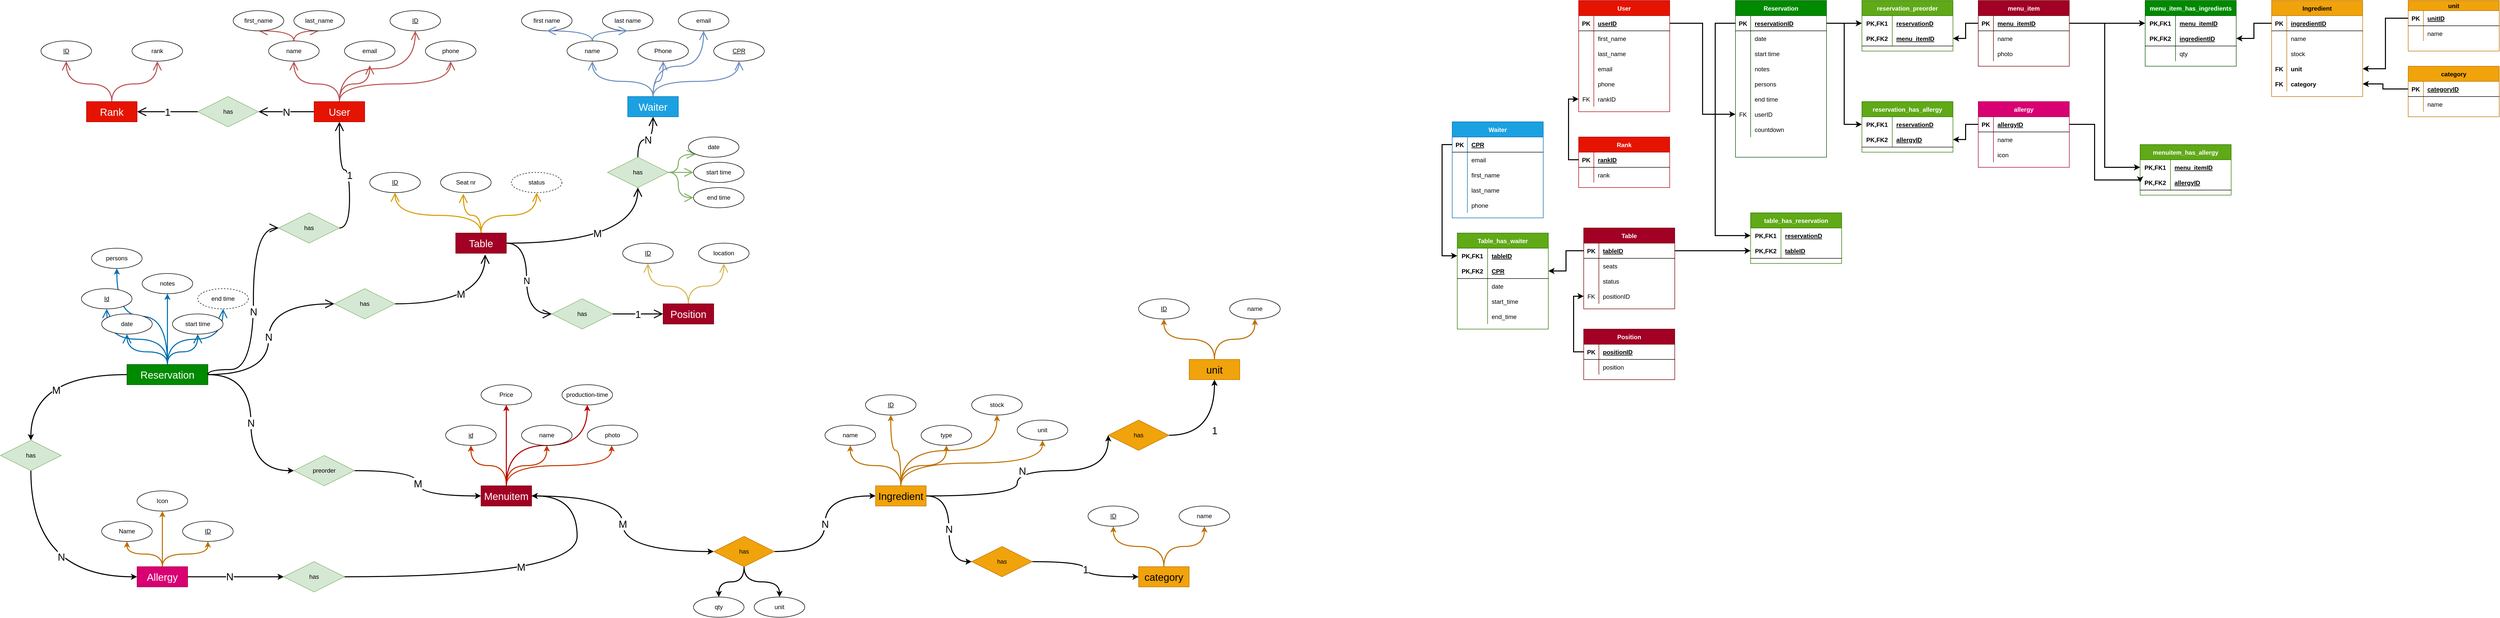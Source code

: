 <mxfile>
    <diagram id="pFvgCGhmB1vwED2cMpDZ" name="Page-1">
        <mxGraphModel dx="2165" dy="674" grid="1" gridSize="10" guides="1" tooltips="1" connect="1" arrows="1" fold="1" page="0" pageScale="1" pageWidth="827" pageHeight="1169" math="0" shadow="0">
            <root>
                <mxCell id="0"/>
                <mxCell id="1" parent="0"/>
                <mxCell id="cgYLOBrb9KZ1So3oihtH-15" style="edgeStyle=orthogonalEdgeStyle;rounded=0;orthogonalLoop=1;jettySize=auto;html=1;exitX=0.5;exitY=0;exitDx=0;exitDy=0;entryX=0.5;entryY=1;entryDx=0;entryDy=0;endArrow=open;startSize=14;endSize=14;sourcePerimeterSpacing=8;targetPerimeterSpacing=8;strokeWidth=2;fillColor=#f8cecc;strokeColor=#b85450;curved=1;" parent="1" source="cgYLOBrb9KZ1So3oihtH-1" target="cgYLOBrb9KZ1So3oihtH-9" edge="1">
                    <mxGeometry relative="1" as="geometry"/>
                </mxCell>
                <mxCell id="cgYLOBrb9KZ1So3oihtH-16" style="edgeStyle=orthogonalEdgeStyle;rounded=0;orthogonalLoop=1;jettySize=auto;html=1;exitX=0.5;exitY=0;exitDx=0;exitDy=0;entryX=0.5;entryY=1;entryDx=0;entryDy=0;endArrow=open;startSize=14;endSize=14;sourcePerimeterSpacing=8;targetPerimeterSpacing=8;strokeWidth=2;fillColor=#f8cecc;strokeColor=#b85450;curved=1;" parent="1" source="cgYLOBrb9KZ1So3oihtH-9" target="cgYLOBrb9KZ1So3oihtH-7" edge="1">
                    <mxGeometry relative="1" as="geometry"/>
                </mxCell>
                <mxCell id="cgYLOBrb9KZ1So3oihtH-17" style="edgeStyle=orthogonalEdgeStyle;curved=1;rounded=0;orthogonalLoop=1;jettySize=auto;html=1;exitX=0.5;exitY=0;exitDx=0;exitDy=0;entryX=0.5;entryY=1;entryDx=0;entryDy=0;endArrow=open;startSize=14;endSize=14;sourcePerimeterSpacing=8;targetPerimeterSpacing=8;strokeWidth=2;fillColor=#f8cecc;strokeColor=#b85450;" parent="1" source="cgYLOBrb9KZ1So3oihtH-9" target="cgYLOBrb9KZ1So3oihtH-8" edge="1">
                    <mxGeometry relative="1" as="geometry"/>
                </mxCell>
                <mxCell id="cgYLOBrb9KZ1So3oihtH-18" style="edgeStyle=orthogonalEdgeStyle;curved=1;rounded=0;orthogonalLoop=1;jettySize=auto;html=1;exitX=0.5;exitY=0;exitDx=0;exitDy=0;endArrow=open;startSize=14;endSize=14;sourcePerimeterSpacing=8;targetPerimeterSpacing=8;strokeWidth=2;fillColor=#f8cecc;strokeColor=#b85450;" parent="1" source="cgYLOBrb9KZ1So3oihtH-1" target="cgYLOBrb9KZ1So3oihtH-10" edge="1">
                    <mxGeometry relative="1" as="geometry"/>
                </mxCell>
                <mxCell id="cgYLOBrb9KZ1So3oihtH-19" style="edgeStyle=orthogonalEdgeStyle;curved=1;rounded=0;orthogonalLoop=1;jettySize=auto;html=1;exitX=0.5;exitY=0;exitDx=0;exitDy=0;endArrow=open;startSize=14;endSize=14;sourcePerimeterSpacing=8;targetPerimeterSpacing=8;strokeWidth=2;fillColor=#f8cecc;strokeColor=#b85450;entryX=0.5;entryY=1;entryDx=0;entryDy=0;" parent="1" source="cgYLOBrb9KZ1So3oihtH-1" target="cgYLOBrb9KZ1So3oihtH-11" edge="1">
                    <mxGeometry relative="1" as="geometry">
                        <mxPoint x="460" y="280" as="targetPoint"/>
                    </mxGeometry>
                </mxCell>
                <mxCell id="cgYLOBrb9KZ1So3oihtH-30" value="&lt;font style=&quot;font-size: 20px&quot;&gt;N&lt;/font&gt;" style="edgeStyle=orthogonalEdgeStyle;curved=1;rounded=0;orthogonalLoop=1;jettySize=auto;html=1;exitX=0;exitY=0.5;exitDx=0;exitDy=0;entryX=1;entryY=0.5;entryDx=0;entryDy=0;endArrow=open;startSize=14;endSize=14;sourcePerimeterSpacing=8;targetPerimeterSpacing=8;strokeWidth=2;" parent="1" source="cgYLOBrb9KZ1So3oihtH-1" target="cgYLOBrb9KZ1So3oihtH-28" edge="1">
                    <mxGeometry relative="1" as="geometry"/>
                </mxCell>
                <mxCell id="cgYLOBrb9KZ1So3oihtH-31" style="edgeStyle=orthogonalEdgeStyle;curved=1;rounded=0;orthogonalLoop=1;jettySize=auto;html=1;exitX=0.5;exitY=0;exitDx=0;exitDy=0;entryX=0.5;entryY=1;entryDx=0;entryDy=0;endArrow=open;startSize=14;endSize=14;sourcePerimeterSpacing=8;targetPerimeterSpacing=8;strokeWidth=2;fillColor=#f8cecc;strokeColor=#b85450;" parent="1" source="cgYLOBrb9KZ1So3oihtH-1" target="cgYLOBrb9KZ1So3oihtH-21" edge="1">
                    <mxGeometry relative="1" as="geometry"/>
                </mxCell>
                <mxCell id="cgYLOBrb9KZ1So3oihtH-1" value="&lt;font style=&quot;font-size: 20px&quot;&gt;User&lt;/font&gt;" style="whiteSpace=wrap;html=1;align=center;hachureGap=4;pointerEvents=0;fillColor=#e51400;strokeColor=#B20000;fontColor=#ffffff;" parent="1" vertex="1">
                    <mxGeometry x="190" y="360" width="100" height="40" as="geometry"/>
                </mxCell>
                <mxCell id="cgYLOBrb9KZ1So3oihtH-51" style="edgeStyle=orthogonalEdgeStyle;curved=1;rounded=0;orthogonalLoop=1;jettySize=auto;html=1;exitX=0.5;exitY=0;exitDx=0;exitDy=0;entryX=0.5;entryY=1;entryDx=0;entryDy=0;endArrow=open;startSize=14;endSize=14;sourcePerimeterSpacing=8;targetPerimeterSpacing=8;strokeWidth=2;fillColor=#ffe6cc;strokeColor=#d79b00;" parent="1" source="cgYLOBrb9KZ1So3oihtH-2" target="cgYLOBrb9KZ1So3oihtH-46" edge="1">
                    <mxGeometry relative="1" as="geometry"/>
                </mxCell>
                <mxCell id="cgYLOBrb9KZ1So3oihtH-52" style="edgeStyle=orthogonalEdgeStyle;curved=1;rounded=0;orthogonalLoop=1;jettySize=auto;html=1;exitX=0.5;exitY=0;exitDx=0;exitDy=0;entryX=0.45;entryY=1.055;entryDx=0;entryDy=0;entryPerimeter=0;endArrow=open;startSize=14;endSize=14;sourcePerimeterSpacing=8;targetPerimeterSpacing=8;strokeWidth=2;fillColor=#ffe6cc;strokeColor=#d79b00;" parent="1" source="cgYLOBrb9KZ1So3oihtH-2" target="cgYLOBrb9KZ1So3oihtH-47" edge="1">
                    <mxGeometry relative="1" as="geometry"/>
                </mxCell>
                <mxCell id="cgYLOBrb9KZ1So3oihtH-53" style="edgeStyle=orthogonalEdgeStyle;curved=1;rounded=0;orthogonalLoop=1;jettySize=auto;html=1;exitX=0.5;exitY=0;exitDx=0;exitDy=0;entryX=0.5;entryY=1;entryDx=0;entryDy=0;endArrow=open;startSize=14;endSize=14;sourcePerimeterSpacing=8;targetPerimeterSpacing=8;strokeWidth=2;fillColor=#ffe6cc;strokeColor=#d79b00;" parent="1" source="cgYLOBrb9KZ1So3oihtH-2" target="cgYLOBrb9KZ1So3oihtH-50" edge="1">
                    <mxGeometry relative="1" as="geometry"/>
                </mxCell>
                <mxCell id="cgYLOBrb9KZ1So3oihtH-61" value="&lt;font style=&quot;font-size: 20px&quot;&gt;M&lt;/font&gt;" style="edgeStyle=orthogonalEdgeStyle;curved=1;rounded=0;orthogonalLoop=1;jettySize=auto;html=1;exitX=1;exitY=0.5;exitDx=0;exitDy=0;endArrow=open;startSize=14;endSize=14;sourcePerimeterSpacing=8;targetPerimeterSpacing=8;strokeWidth=2;entryX=0.5;entryY=1;entryDx=0;entryDy=0;" parent="1" source="cgYLOBrb9KZ1So3oihtH-2" target="cgYLOBrb9KZ1So3oihtH-60" edge="1">
                    <mxGeometry x="-0.027" y="20" relative="1" as="geometry">
                        <mxPoint as="offset"/>
                    </mxGeometry>
                </mxCell>
                <mxCell id="cgYLOBrb9KZ1So3oihtH-70" value="&lt;font style=&quot;font-size: 18px&quot;&gt;N&lt;/font&gt;" style="edgeStyle=orthogonalEdgeStyle;curved=1;rounded=0;orthogonalLoop=1;jettySize=auto;html=1;exitX=1;exitY=0.5;exitDx=0;exitDy=0;entryX=0;entryY=0.5;entryDx=0;entryDy=0;endArrow=open;startSize=14;endSize=14;sourcePerimeterSpacing=8;targetPerimeterSpacing=8;strokeWidth=2;" parent="1" source="cgYLOBrb9KZ1So3oihtH-2" target="cgYLOBrb9KZ1So3oihtH-69" edge="1">
                    <mxGeometry relative="1" as="geometry"/>
                </mxCell>
                <mxCell id="cgYLOBrb9KZ1So3oihtH-2" value="&lt;font style=&quot;font-size: 20px&quot;&gt;Table&lt;/font&gt;" style="whiteSpace=wrap;html=1;align=center;hachureGap=4;pointerEvents=0;fillColor=#a20025;strokeColor=#6F0000;fontColor=#ffffff;" parent="1" vertex="1">
                    <mxGeometry x="470" y="620" width="100" height="40" as="geometry"/>
                </mxCell>
                <mxCell id="cgYLOBrb9KZ1So3oihtH-76" style="edgeStyle=orthogonalEdgeStyle;curved=1;rounded=0;orthogonalLoop=1;jettySize=auto;html=1;exitX=0.5;exitY=0;exitDx=0;exitDy=0;entryX=0.5;entryY=1;entryDx=0;entryDy=0;endArrow=open;startSize=14;endSize=14;sourcePerimeterSpacing=8;targetPerimeterSpacing=8;strokeWidth=2;fillColor=#1ba1e2;strokeColor=#006EAF;" parent="1" source="cgYLOBrb9KZ1So3oihtH-3" target="cgYLOBrb9KZ1So3oihtH-73" edge="1">
                    <mxGeometry relative="1" as="geometry"/>
                </mxCell>
                <mxCell id="cgYLOBrb9KZ1So3oihtH-77" style="edgeStyle=orthogonalEdgeStyle;curved=1;rounded=0;orthogonalLoop=1;jettySize=auto;html=1;exitX=0.5;exitY=0;exitDx=0;exitDy=0;endArrow=open;startSize=14;endSize=14;sourcePerimeterSpacing=8;targetPerimeterSpacing=8;strokeWidth=2;entryX=0.5;entryY=1;entryDx=0;entryDy=0;fillColor=#1ba1e2;strokeColor=#006EAF;" parent="1" source="cgYLOBrb9KZ1So3oihtH-3" target="cgYLOBrb9KZ1So3oihtH-74" edge="1">
                    <mxGeometry relative="1" as="geometry"/>
                </mxCell>
                <mxCell id="cgYLOBrb9KZ1So3oihtH-78" style="edgeStyle=orthogonalEdgeStyle;curved=1;rounded=0;orthogonalLoop=1;jettySize=auto;html=1;exitX=0.5;exitY=0;exitDx=0;exitDy=0;entryX=0.5;entryY=1;entryDx=0;entryDy=0;endArrow=open;startSize=14;endSize=14;sourcePerimeterSpacing=8;targetPerimeterSpacing=8;strokeWidth=2;fillColor=#1ba1e2;strokeColor=#006EAF;" parent="1" source="cgYLOBrb9KZ1So3oihtH-3" target="cgYLOBrb9KZ1So3oihtH-75" edge="1">
                    <mxGeometry relative="1" as="geometry"/>
                </mxCell>
                <mxCell id="cgYLOBrb9KZ1So3oihtH-79" style="edgeStyle=orthogonalEdgeStyle;curved=1;rounded=0;orthogonalLoop=1;jettySize=auto;html=1;exitX=0.5;exitY=0;exitDx=0;exitDy=0;entryX=0.5;entryY=1;entryDx=0;entryDy=0;endArrow=open;startSize=14;endSize=14;sourcePerimeterSpacing=8;targetPerimeterSpacing=8;strokeWidth=2;fillColor=#1ba1e2;strokeColor=#006EAF;" parent="1" source="cgYLOBrb9KZ1So3oihtH-3" target="cgYLOBrb9KZ1So3oihtH-72" edge="1">
                    <mxGeometry relative="1" as="geometry"/>
                </mxCell>
                <mxCell id="cgYLOBrb9KZ1So3oihtH-81" value="&lt;font style=&quot;font-size: 20px&quot;&gt;N&lt;/font&gt;" style="edgeStyle=orthogonalEdgeStyle;curved=1;rounded=0;orthogonalLoop=1;jettySize=auto;html=1;exitX=1;exitY=0.5;exitDx=0;exitDy=0;entryX=0;entryY=0.5;entryDx=0;entryDy=0;endArrow=open;startSize=14;endSize=14;sourcePerimeterSpacing=8;targetPerimeterSpacing=8;strokeWidth=2;" parent="1" source="cgYLOBrb9KZ1So3oihtH-3" target="cgYLOBrb9KZ1So3oihtH-80" edge="1">
                    <mxGeometry relative="1" as="geometry"/>
                </mxCell>
                <mxCell id="hC1sI03d6LCr8UTa0h6b-2" style="edgeStyle=orthogonalEdgeStyle;rounded=0;orthogonalLoop=1;jettySize=auto;html=1;exitX=0.5;exitY=0;exitDx=0;exitDy=0;curved=1;strokeWidth=2;fillColor=#1ba1e2;strokeColor=#006EAF;" parent="1" source="cgYLOBrb9KZ1So3oihtH-3" target="hC1sI03d6LCr8UTa0h6b-1" edge="1">
                    <mxGeometry relative="1" as="geometry"/>
                </mxCell>
                <mxCell id="hC1sI03d6LCr8UTa0h6b-11" value="&lt;font style=&quot;font-size: 20px&quot;&gt;N&lt;/font&gt;" style="edgeStyle=orthogonalEdgeStyle;curved=1;rounded=0;orthogonalLoop=1;jettySize=auto;html=1;exitX=1;exitY=0.5;exitDx=0;exitDy=0;entryX=0;entryY=0.5;entryDx=0;entryDy=0;strokeWidth=2;" parent="1" source="cgYLOBrb9KZ1So3oihtH-3" target="hC1sI03d6LCr8UTa0h6b-10" edge="1">
                    <mxGeometry relative="1" as="geometry"/>
                </mxCell>
                <mxCell id="hC1sI03d6LCr8UTa0h6b-23" value="&lt;font style=&quot;font-size: 20px&quot;&gt;M&lt;/font&gt;" style="edgeStyle=orthogonalEdgeStyle;curved=1;rounded=0;orthogonalLoop=1;jettySize=auto;html=1;exitX=0;exitY=0.5;exitDx=0;exitDy=0;strokeWidth=2;" parent="1" source="cgYLOBrb9KZ1So3oihtH-3" target="hC1sI03d6LCr8UTa0h6b-22" edge="1">
                    <mxGeometry x="-0.125" y="30" relative="1" as="geometry">
                        <mxPoint as="offset"/>
                    </mxGeometry>
                </mxCell>
                <mxCell id="hC1sI03d6LCr8UTa0h6b-152" style="edgeStyle=orthogonalEdgeStyle;curved=1;rounded=0;orthogonalLoop=1;jettySize=auto;html=1;exitX=0.5;exitY=0;exitDx=0;exitDy=0;strokeWidth=2;fillColor=#1ba1e2;strokeColor=#006EAF;" parent="1" source="cgYLOBrb9KZ1So3oihtH-3" target="hC1sI03d6LCr8UTa0h6b-151" edge="1">
                    <mxGeometry relative="1" as="geometry"/>
                </mxCell>
                <mxCell id="cgYLOBrb9KZ1So3oihtH-3" value="&lt;span style=&quot;font-size: 20px&quot;&gt;Reservation&lt;/span&gt;" style="whiteSpace=wrap;html=1;align=center;hachureGap=4;pointerEvents=0;fillColor=#008a00;strokeColor=#005700;fontColor=#ffffff;" parent="1" vertex="1">
                    <mxGeometry x="-180" y="880" width="160" height="40" as="geometry"/>
                </mxCell>
                <mxCell id="cgYLOBrb9KZ1So3oihtH-39" style="edgeStyle=orthogonalEdgeStyle;curved=1;rounded=0;orthogonalLoop=1;jettySize=auto;html=1;exitX=0.5;exitY=0;exitDx=0;exitDy=0;endArrow=open;startSize=14;endSize=14;sourcePerimeterSpacing=8;targetPerimeterSpacing=8;strokeWidth=2;fillColor=#dae8fc;strokeColor=#6c8ebf;entryX=0.5;entryY=1;entryDx=0;entryDy=0;" parent="1" source="cgYLOBrb9KZ1So3oihtH-4" target="cgYLOBrb9KZ1So3oihtH-35" edge="1">
                    <mxGeometry relative="1" as="geometry"/>
                </mxCell>
                <mxCell id="cgYLOBrb9KZ1So3oihtH-41" style="edgeStyle=orthogonalEdgeStyle;curved=1;rounded=0;orthogonalLoop=1;jettySize=auto;html=1;exitX=0.5;exitY=0;exitDx=0;exitDy=0;entryX=0.5;entryY=1;entryDx=0;entryDy=0;endArrow=open;startSize=14;endSize=14;sourcePerimeterSpacing=8;targetPerimeterSpacing=8;strokeWidth=2;fillColor=#dae8fc;strokeColor=#6c8ebf;" parent="1" source="cgYLOBrb9KZ1So3oihtH-4" target="cgYLOBrb9KZ1So3oihtH-36" edge="1">
                    <mxGeometry relative="1" as="geometry"/>
                </mxCell>
                <mxCell id="cgYLOBrb9KZ1So3oihtH-42" style="edgeStyle=orthogonalEdgeStyle;curved=1;rounded=0;orthogonalLoop=1;jettySize=auto;html=1;exitX=0.5;exitY=0;exitDx=0;exitDy=0;entryX=0.5;entryY=1;entryDx=0;entryDy=0;endArrow=open;startSize=14;endSize=14;sourcePerimeterSpacing=8;targetPerimeterSpacing=8;strokeWidth=2;fillColor=#dae8fc;strokeColor=#6c8ebf;" parent="1" source="cgYLOBrb9KZ1So3oihtH-4" target="cgYLOBrb9KZ1So3oihtH-37" edge="1">
                    <mxGeometry relative="1" as="geometry"/>
                </mxCell>
                <mxCell id="cgYLOBrb9KZ1So3oihtH-43" style="edgeStyle=orthogonalEdgeStyle;curved=1;rounded=0;orthogonalLoop=1;jettySize=auto;html=1;exitX=0.5;exitY=0;exitDx=0;exitDy=0;entryX=0.5;entryY=1;entryDx=0;entryDy=0;endArrow=open;startSize=14;endSize=14;sourcePerimeterSpacing=8;targetPerimeterSpacing=8;strokeWidth=2;fillColor=#dae8fc;strokeColor=#6c8ebf;" parent="1" source="cgYLOBrb9KZ1So3oihtH-4" target="cgYLOBrb9KZ1So3oihtH-32" edge="1">
                    <mxGeometry relative="1" as="geometry"/>
                </mxCell>
                <mxCell id="cgYLOBrb9KZ1So3oihtH-4" value="&lt;font style=&quot;font-size: 20px&quot;&gt;Waiter&lt;/font&gt;" style="whiteSpace=wrap;html=1;align=center;hachureGap=4;pointerEvents=0;fillColor=#1ba1e2;strokeColor=#006EAF;fontColor=#ffffff;" parent="1" vertex="1">
                    <mxGeometry x="810" y="350" width="100" height="40" as="geometry"/>
                </mxCell>
                <mxCell id="cgYLOBrb9KZ1So3oihtH-58" style="edgeStyle=orthogonalEdgeStyle;curved=1;rounded=0;orthogonalLoop=1;jettySize=auto;html=1;exitX=0.5;exitY=0;exitDx=0;exitDy=0;entryX=0.5;entryY=1;entryDx=0;entryDy=0;endArrow=open;startSize=14;endSize=14;sourcePerimeterSpacing=8;targetPerimeterSpacing=8;strokeWidth=2;fillColor=#fff2cc;strokeColor=#d6b656;" parent="1" source="cgYLOBrb9KZ1So3oihtH-5" target="cgYLOBrb9KZ1So3oihtH-54" edge="1">
                    <mxGeometry relative="1" as="geometry"/>
                </mxCell>
                <mxCell id="cgYLOBrb9KZ1So3oihtH-59" style="edgeStyle=orthogonalEdgeStyle;curved=1;rounded=0;orthogonalLoop=1;jettySize=auto;html=1;exitX=0.5;exitY=0;exitDx=0;exitDy=0;endArrow=open;startSize=14;endSize=14;sourcePerimeterSpacing=8;targetPerimeterSpacing=8;strokeWidth=2;fillColor=#fff2cc;strokeColor=#d6b656;entryX=0.5;entryY=1;entryDx=0;entryDy=0;" parent="1" source="cgYLOBrb9KZ1So3oihtH-5" target="cgYLOBrb9KZ1So3oihtH-55" edge="1">
                    <mxGeometry relative="1" as="geometry"/>
                </mxCell>
                <mxCell id="cgYLOBrb9KZ1So3oihtH-5" value="&lt;font style=&quot;font-size: 20px&quot;&gt;Position&lt;/font&gt;" style="whiteSpace=wrap;html=1;align=center;hachureGap=4;pointerEvents=0;fillColor=#a20025;strokeColor=#6F0000;fontColor=#ffffff;" parent="1" vertex="1">
                    <mxGeometry x="880" y="760" width="100" height="40" as="geometry"/>
                </mxCell>
                <mxCell id="cgYLOBrb9KZ1So3oihtH-7" value="first_name" style="ellipse;whiteSpace=wrap;html=1;align=center;hachureGap=4;pointerEvents=0;" parent="1" vertex="1">
                    <mxGeometry x="30" y="180" width="100" height="40" as="geometry"/>
                </mxCell>
                <mxCell id="cgYLOBrb9KZ1So3oihtH-8" value="last_name" style="ellipse;whiteSpace=wrap;html=1;align=center;hachureGap=4;pointerEvents=0;" parent="1" vertex="1">
                    <mxGeometry x="150" y="180" width="100" height="40" as="geometry"/>
                </mxCell>
                <mxCell id="cgYLOBrb9KZ1So3oihtH-9" value="name" style="ellipse;whiteSpace=wrap;html=1;align=center;hachureGap=4;pointerEvents=0;" parent="1" vertex="1">
                    <mxGeometry x="100" y="240" width="100" height="40" as="geometry"/>
                </mxCell>
                <mxCell id="cgYLOBrb9KZ1So3oihtH-10" value="email" style="ellipse;whiteSpace=wrap;html=1;align=center;hachureGap=4;pointerEvents=0;" parent="1" vertex="1">
                    <mxGeometry x="250" y="240" width="100" height="40" as="geometry"/>
                </mxCell>
                <mxCell id="cgYLOBrb9KZ1So3oihtH-11" value="phone" style="ellipse;whiteSpace=wrap;html=1;align=center;hachureGap=4;pointerEvents=0;" parent="1" vertex="1">
                    <mxGeometry x="410" y="240" width="100" height="40" as="geometry"/>
                </mxCell>
                <mxCell id="cgYLOBrb9KZ1So3oihtH-21" value="ID" style="ellipse;whiteSpace=wrap;html=1;align=center;fontStyle=4;hachureGap=4;pointerEvents=0;" parent="1" vertex="1">
                    <mxGeometry x="340" y="180" width="100" height="40" as="geometry"/>
                </mxCell>
                <mxCell id="cgYLOBrb9KZ1So3oihtH-26" style="edgeStyle=orthogonalEdgeStyle;curved=1;rounded=0;orthogonalLoop=1;jettySize=auto;html=1;exitX=0.5;exitY=0;exitDx=0;exitDy=0;entryX=0.5;entryY=1;entryDx=0;entryDy=0;endArrow=open;startSize=14;endSize=14;sourcePerimeterSpacing=8;targetPerimeterSpacing=8;strokeWidth=2;fillColor=#f8cecc;strokeColor=#b85450;" parent="1" source="cgYLOBrb9KZ1So3oihtH-22" target="cgYLOBrb9KZ1So3oihtH-23" edge="1">
                    <mxGeometry relative="1" as="geometry"/>
                </mxCell>
                <mxCell id="cgYLOBrb9KZ1So3oihtH-27" style="edgeStyle=orthogonalEdgeStyle;curved=1;rounded=0;orthogonalLoop=1;jettySize=auto;html=1;exitX=0.5;exitY=0;exitDx=0;exitDy=0;entryX=0.5;entryY=1;entryDx=0;entryDy=0;endArrow=open;startSize=14;endSize=14;sourcePerimeterSpacing=8;targetPerimeterSpacing=8;strokeWidth=2;fillColor=#f8cecc;strokeColor=#b85450;" parent="1" source="cgYLOBrb9KZ1So3oihtH-22" target="cgYLOBrb9KZ1So3oihtH-25" edge="1">
                    <mxGeometry relative="1" as="geometry"/>
                </mxCell>
                <mxCell id="cgYLOBrb9KZ1So3oihtH-22" value="&lt;font style=&quot;font-size: 20px&quot;&gt;Rank&lt;/font&gt;" style="whiteSpace=wrap;html=1;align=center;hachureGap=4;pointerEvents=0;fillColor=#e51400;strokeColor=#B20000;fontColor=#ffffff;" parent="1" vertex="1">
                    <mxGeometry x="-260" y="360" width="100" height="40" as="geometry"/>
                </mxCell>
                <mxCell id="cgYLOBrb9KZ1So3oihtH-23" value="ID" style="ellipse;whiteSpace=wrap;html=1;align=center;fontStyle=4;hachureGap=4;pointerEvents=0;" parent="1" vertex="1">
                    <mxGeometry x="-350" y="240" width="100" height="40" as="geometry"/>
                </mxCell>
                <mxCell id="cgYLOBrb9KZ1So3oihtH-25" value="rank" style="ellipse;whiteSpace=wrap;html=1;align=center;hachureGap=4;pointerEvents=0;" parent="1" vertex="1">
                    <mxGeometry x="-170" y="240" width="100" height="40" as="geometry"/>
                </mxCell>
                <mxCell id="cgYLOBrb9KZ1So3oihtH-29" value="&lt;font style=&quot;font-size: 20px&quot;&gt;1&lt;/font&gt;" style="edgeStyle=orthogonalEdgeStyle;curved=1;rounded=0;orthogonalLoop=1;jettySize=auto;html=1;exitX=0;exitY=0.5;exitDx=0;exitDy=0;entryX=1;entryY=0.5;entryDx=0;entryDy=0;endArrow=open;startSize=14;endSize=14;sourcePerimeterSpacing=8;targetPerimeterSpacing=8;strokeWidth=2;" parent="1" source="cgYLOBrb9KZ1So3oihtH-28" target="cgYLOBrb9KZ1So3oihtH-22" edge="1">
                    <mxGeometry relative="1" as="geometry"/>
                </mxCell>
                <mxCell id="cgYLOBrb9KZ1So3oihtH-28" value="has" style="shape=rhombus;perimeter=rhombusPerimeter;whiteSpace=wrap;html=1;align=center;hachureGap=4;pointerEvents=0;fillColor=#d5e8d4;strokeColor=#82b366;" parent="1" vertex="1">
                    <mxGeometry x="-40" y="350" width="120" height="60" as="geometry"/>
                </mxCell>
                <mxCell id="cgYLOBrb9KZ1So3oihtH-32" value="CPR" style="ellipse;whiteSpace=wrap;html=1;align=center;fontStyle=4;hachureGap=4;pointerEvents=0;" parent="1" vertex="1">
                    <mxGeometry x="980" y="240" width="100" height="40" as="geometry"/>
                </mxCell>
                <mxCell id="cgYLOBrb9KZ1So3oihtH-33" value="first name" style="ellipse;whiteSpace=wrap;html=1;align=center;hachureGap=4;pointerEvents=0;" parent="1" vertex="1">
                    <mxGeometry x="600" y="180" width="100" height="40" as="geometry"/>
                </mxCell>
                <mxCell id="cgYLOBrb9KZ1So3oihtH-34" value="last name" style="ellipse;whiteSpace=wrap;html=1;align=center;hachureGap=4;pointerEvents=0;" parent="1" vertex="1">
                    <mxGeometry x="760" y="180" width="100" height="40" as="geometry"/>
                </mxCell>
                <mxCell id="cgYLOBrb9KZ1So3oihtH-44" style="edgeStyle=orthogonalEdgeStyle;curved=1;rounded=0;orthogonalLoop=1;jettySize=auto;html=1;exitX=0.5;exitY=0;exitDx=0;exitDy=0;entryX=0.5;entryY=1;entryDx=0;entryDy=0;endArrow=open;startSize=14;endSize=14;sourcePerimeterSpacing=8;targetPerimeterSpacing=8;strokeWidth=2;fillColor=#dae8fc;strokeColor=#6c8ebf;" parent="1" source="cgYLOBrb9KZ1So3oihtH-35" target="cgYLOBrb9KZ1So3oihtH-34" edge="1">
                    <mxGeometry relative="1" as="geometry"/>
                </mxCell>
                <mxCell id="cgYLOBrb9KZ1So3oihtH-45" style="edgeStyle=orthogonalEdgeStyle;curved=1;rounded=0;orthogonalLoop=1;jettySize=auto;html=1;exitX=0.5;exitY=0;exitDx=0;exitDy=0;entryX=0.5;entryY=1;entryDx=0;entryDy=0;endArrow=open;startSize=14;endSize=14;sourcePerimeterSpacing=8;targetPerimeterSpacing=8;strokeWidth=2;fillColor=#dae8fc;strokeColor=#6c8ebf;" parent="1" source="cgYLOBrb9KZ1So3oihtH-35" target="cgYLOBrb9KZ1So3oihtH-33" edge="1">
                    <mxGeometry relative="1" as="geometry">
                        <Array as="points">
                            <mxPoint x="740" y="220"/>
                        </Array>
                    </mxGeometry>
                </mxCell>
                <mxCell id="cgYLOBrb9KZ1So3oihtH-35" value="name" style="ellipse;whiteSpace=wrap;html=1;align=center;hachureGap=4;pointerEvents=0;" parent="1" vertex="1">
                    <mxGeometry x="690" y="240" width="100" height="40" as="geometry"/>
                </mxCell>
                <mxCell id="cgYLOBrb9KZ1So3oihtH-36" value="Phone" style="ellipse;whiteSpace=wrap;html=1;align=center;hachureGap=4;pointerEvents=0;" parent="1" vertex="1">
                    <mxGeometry x="830" y="240" width="100" height="40" as="geometry"/>
                </mxCell>
                <mxCell id="cgYLOBrb9KZ1So3oihtH-37" value="email" style="ellipse;whiteSpace=wrap;html=1;align=center;hachureGap=4;pointerEvents=0;" parent="1" vertex="1">
                    <mxGeometry x="910" y="180" width="100" height="40" as="geometry"/>
                </mxCell>
                <mxCell id="cgYLOBrb9KZ1So3oihtH-46" value="ID" style="ellipse;whiteSpace=wrap;html=1;align=center;fontStyle=4;hachureGap=4;pointerEvents=0;" parent="1" vertex="1">
                    <mxGeometry x="300" y="500" width="100" height="40" as="geometry"/>
                </mxCell>
                <mxCell id="cgYLOBrb9KZ1So3oihtH-47" value="Seat nr" style="ellipse;whiteSpace=wrap;html=1;align=center;hachureGap=4;pointerEvents=0;" parent="1" vertex="1">
                    <mxGeometry x="440" y="500" width="100" height="40" as="geometry"/>
                </mxCell>
                <mxCell id="cgYLOBrb9KZ1So3oihtH-50" value="status" style="ellipse;whiteSpace=wrap;html=1;align=center;dashed=1;hachureGap=4;pointerEvents=0;" parent="1" vertex="1">
                    <mxGeometry x="580" y="500" width="100" height="40" as="geometry"/>
                </mxCell>
                <mxCell id="cgYLOBrb9KZ1So3oihtH-54" value="ID" style="ellipse;whiteSpace=wrap;html=1;align=center;fontStyle=4;hachureGap=4;pointerEvents=0;" parent="1" vertex="1">
                    <mxGeometry x="800" y="640" width="100" height="40" as="geometry"/>
                </mxCell>
                <mxCell id="cgYLOBrb9KZ1So3oihtH-55" value="location" style="ellipse;whiteSpace=wrap;html=1;align=center;hachureGap=4;pointerEvents=0;" parent="1" vertex="1">
                    <mxGeometry x="950" y="640" width="100" height="40" as="geometry"/>
                </mxCell>
                <mxCell id="cgYLOBrb9KZ1So3oihtH-62" value="&lt;font style=&quot;font-size: 20px&quot;&gt;N&lt;/font&gt;" style="edgeStyle=orthogonalEdgeStyle;curved=1;rounded=0;orthogonalLoop=1;jettySize=auto;html=1;exitX=0.5;exitY=0;exitDx=0;exitDy=0;entryX=0.5;entryY=1;entryDx=0;entryDy=0;endArrow=open;startSize=14;endSize=14;sourcePerimeterSpacing=8;targetPerimeterSpacing=8;strokeWidth=2;" parent="1" source="cgYLOBrb9KZ1So3oihtH-60" target="cgYLOBrb9KZ1So3oihtH-4" edge="1">
                    <mxGeometry relative="1" as="geometry"/>
                </mxCell>
                <mxCell id="cgYLOBrb9KZ1So3oihtH-66" style="edgeStyle=orthogonalEdgeStyle;curved=1;rounded=0;orthogonalLoop=1;jettySize=auto;html=1;exitX=1;exitY=0.5;exitDx=0;exitDy=0;entryX=0;entryY=1;entryDx=0;entryDy=0;endArrow=open;startSize=14;endSize=14;sourcePerimeterSpacing=8;targetPerimeterSpacing=8;strokeWidth=2;fillColor=#d5e8d4;strokeColor=#82b366;" parent="1" source="cgYLOBrb9KZ1So3oihtH-60" target="cgYLOBrb9KZ1So3oihtH-63" edge="1">
                    <mxGeometry relative="1" as="geometry"/>
                </mxCell>
                <mxCell id="cgYLOBrb9KZ1So3oihtH-67" style="edgeStyle=orthogonalEdgeStyle;curved=1;rounded=0;orthogonalLoop=1;jettySize=auto;html=1;exitX=1;exitY=0.5;exitDx=0;exitDy=0;endArrow=open;startSize=14;endSize=14;sourcePerimeterSpacing=8;targetPerimeterSpacing=8;strokeWidth=2;entryX=0;entryY=0.5;entryDx=0;entryDy=0;fillColor=#d5e8d4;strokeColor=#82b366;" parent="1" source="cgYLOBrb9KZ1So3oihtH-60" target="cgYLOBrb9KZ1So3oihtH-64" edge="1">
                    <mxGeometry relative="1" as="geometry"/>
                </mxCell>
                <mxCell id="cgYLOBrb9KZ1So3oihtH-68" style="edgeStyle=orthogonalEdgeStyle;curved=1;rounded=0;orthogonalLoop=1;jettySize=auto;html=1;exitX=1;exitY=0.5;exitDx=0;exitDy=0;entryX=0;entryY=0.5;entryDx=0;entryDy=0;endArrow=open;startSize=14;endSize=14;sourcePerimeterSpacing=8;targetPerimeterSpacing=8;strokeWidth=2;fillColor=#d5e8d4;strokeColor=#82b366;" parent="1" source="cgYLOBrb9KZ1So3oihtH-60" target="cgYLOBrb9KZ1So3oihtH-65" edge="1">
                    <mxGeometry relative="1" as="geometry"/>
                </mxCell>
                <mxCell id="cgYLOBrb9KZ1So3oihtH-60" value="has" style="shape=rhombus;perimeter=rhombusPerimeter;whiteSpace=wrap;html=1;align=center;hachureGap=4;pointerEvents=0;fillColor=#d5e8d4;strokeColor=#82b366;" parent="1" vertex="1">
                    <mxGeometry x="770" y="470" width="120" height="60" as="geometry"/>
                </mxCell>
                <mxCell id="cgYLOBrb9KZ1So3oihtH-63" value="date" style="ellipse;whiteSpace=wrap;html=1;align=center;hachureGap=4;pointerEvents=0;" parent="1" vertex="1">
                    <mxGeometry x="930" y="430" width="100" height="40" as="geometry"/>
                </mxCell>
                <mxCell id="cgYLOBrb9KZ1So3oihtH-64" value="start time" style="ellipse;whiteSpace=wrap;html=1;align=center;hachureGap=4;pointerEvents=0;" parent="1" vertex="1">
                    <mxGeometry x="940" y="480" width="100" height="40" as="geometry"/>
                </mxCell>
                <mxCell id="cgYLOBrb9KZ1So3oihtH-65" value="end time" style="ellipse;whiteSpace=wrap;html=1;align=center;hachureGap=4;pointerEvents=0;" parent="1" vertex="1">
                    <mxGeometry x="940" y="530" width="100" height="40" as="geometry"/>
                </mxCell>
                <mxCell id="cgYLOBrb9KZ1So3oihtH-71" value="&lt;font style=&quot;font-size: 20px&quot;&gt;1&lt;/font&gt;" style="edgeStyle=orthogonalEdgeStyle;curved=1;rounded=0;orthogonalLoop=1;jettySize=auto;html=1;exitX=1;exitY=0.5;exitDx=0;exitDy=0;entryX=0;entryY=0.5;entryDx=0;entryDy=0;endArrow=open;startSize=14;endSize=14;sourcePerimeterSpacing=8;targetPerimeterSpacing=8;strokeWidth=2;" parent="1" source="cgYLOBrb9KZ1So3oihtH-69" target="cgYLOBrb9KZ1So3oihtH-5" edge="1">
                    <mxGeometry relative="1" as="geometry"/>
                </mxCell>
                <mxCell id="cgYLOBrb9KZ1So3oihtH-69" value="has" style="shape=rhombus;perimeter=rhombusPerimeter;whiteSpace=wrap;html=1;align=center;hachureGap=4;pointerEvents=0;fillColor=#d5e8d4;strokeColor=#82b366;" parent="1" vertex="1">
                    <mxGeometry x="660" y="750" width="120" height="60" as="geometry"/>
                </mxCell>
                <mxCell id="cgYLOBrb9KZ1So3oihtH-72" value="Id" style="ellipse;whiteSpace=wrap;html=1;align=center;fontStyle=4;hachureGap=4;pointerEvents=0;" parent="1" vertex="1">
                    <mxGeometry x="-270" y="730" width="100" height="40" as="geometry"/>
                </mxCell>
                <mxCell id="cgYLOBrb9KZ1So3oihtH-73" value="date" style="ellipse;whiteSpace=wrap;html=1;align=center;hachureGap=4;pointerEvents=0;" parent="1" vertex="1">
                    <mxGeometry x="-230" y="780" width="100" height="40" as="geometry"/>
                </mxCell>
                <mxCell id="cgYLOBrb9KZ1So3oihtH-74" value="start time" style="ellipse;whiteSpace=wrap;html=1;align=center;hachureGap=4;pointerEvents=0;" parent="1" vertex="1">
                    <mxGeometry x="-90" y="780" width="100" height="40" as="geometry"/>
                </mxCell>
                <mxCell id="cgYLOBrb9KZ1So3oihtH-75" value="end time" style="ellipse;whiteSpace=wrap;html=1;align=center;dashed=1;hachureGap=4;pointerEvents=0;" parent="1" vertex="1">
                    <mxGeometry x="-40" y="730" width="100" height="40" as="geometry"/>
                </mxCell>
                <mxCell id="cgYLOBrb9KZ1So3oihtH-82" value="&lt;font style=&quot;font-size: 20px&quot;&gt;M&lt;/font&gt;" style="edgeStyle=orthogonalEdgeStyle;curved=1;rounded=0;orthogonalLoop=1;jettySize=auto;html=1;exitX=1;exitY=0.5;exitDx=0;exitDy=0;entryX=0.581;entryY=1.06;entryDx=0;entryDy=0;entryPerimeter=0;endArrow=open;startSize=14;endSize=14;sourcePerimeterSpacing=8;targetPerimeterSpacing=8;strokeWidth=2;" parent="1" source="cgYLOBrb9KZ1So3oihtH-80" target="cgYLOBrb9KZ1So3oihtH-2" edge="1">
                    <mxGeometry x="-0.057" y="20" relative="1" as="geometry">
                        <mxPoint as="offset"/>
                    </mxGeometry>
                </mxCell>
                <mxCell id="cgYLOBrb9KZ1So3oihtH-80" value="has" style="shape=rhombus;perimeter=rhombusPerimeter;whiteSpace=wrap;html=1;align=center;hachureGap=4;pointerEvents=0;fillColor=#d5e8d4;strokeColor=#82b366;" parent="1" vertex="1">
                    <mxGeometry x="230" y="730" width="120" height="60" as="geometry"/>
                </mxCell>
                <mxCell id="cgYLOBrb9KZ1So3oihtH-84" value="has" style="shape=rhombus;perimeter=rhombusPerimeter;whiteSpace=wrap;html=1;align=center;hachureGap=4;pointerEvents=0;fillColor=#d5e8d4;strokeColor=#82b366;" parent="1" vertex="1">
                    <mxGeometry x="120" y="580" width="120" height="60" as="geometry"/>
                </mxCell>
                <mxCell id="cgYLOBrb9KZ1So3oihtH-85" value="&lt;font style=&quot;font-size: 20px&quot;&gt;N&lt;/font&gt;" style="edgeStyle=orthogonalEdgeStyle;curved=1;rounded=0;orthogonalLoop=1;jettySize=auto;html=1;exitX=1;exitY=0.5;exitDx=0;exitDy=0;endArrow=open;startSize=14;endSize=14;sourcePerimeterSpacing=8;targetPerimeterSpacing=8;strokeWidth=2;entryX=0;entryY=0.5;entryDx=0;entryDy=0;" parent="1" source="cgYLOBrb9KZ1So3oihtH-3" target="cgYLOBrb9KZ1So3oihtH-84" edge="1">
                    <mxGeometry relative="1" as="geometry">
                        <mxPoint x="-10.0" y="910.0" as="sourcePoint"/>
                        <mxPoint x="240.0" y="770" as="targetPoint"/>
                        <Array as="points">
                            <mxPoint x="-20" y="890"/>
                            <mxPoint x="70" y="890"/>
                            <mxPoint x="70" y="610"/>
                        </Array>
                    </mxGeometry>
                </mxCell>
                <mxCell id="cgYLOBrb9KZ1So3oihtH-86" value="&lt;font style=&quot;font-size: 20px&quot;&gt;1&lt;/font&gt;" style="edgeStyle=orthogonalEdgeStyle;curved=1;rounded=0;orthogonalLoop=1;jettySize=auto;html=1;exitX=1;exitY=0.5;exitDx=0;exitDy=0;entryX=0.5;entryY=1;entryDx=0;entryDy=0;endArrow=open;startSize=14;endSize=14;sourcePerimeterSpacing=8;targetPerimeterSpacing=8;strokeWidth=2;" parent="1" source="cgYLOBrb9KZ1So3oihtH-84" target="cgYLOBrb9KZ1So3oihtH-1" edge="1">
                    <mxGeometry relative="1" as="geometry">
                        <mxPoint x="231.9" y="607.6" as="sourcePoint"/>
                        <mxPoint x="410.0" y="510.0" as="targetPoint"/>
                    </mxGeometry>
                </mxCell>
                <mxCell id="hC1sI03d6LCr8UTa0h6b-1" value="notes" style="ellipse;whiteSpace=wrap;html=1;align=center;" parent="1" vertex="1">
                    <mxGeometry x="-150" y="700" width="100" height="40" as="geometry"/>
                </mxCell>
                <mxCell id="hC1sI03d6LCr8UTa0h6b-8" style="edgeStyle=orthogonalEdgeStyle;curved=1;rounded=0;orthogonalLoop=1;jettySize=auto;html=1;exitX=0.5;exitY=0;exitDx=0;exitDy=0;entryX=0.5;entryY=1;entryDx=0;entryDy=0;strokeWidth=2;fillColor=#fa6800;strokeColor=#C73500;" parent="1" source="hC1sI03d6LCr8UTa0h6b-4" target="hC1sI03d6LCr8UTa0h6b-6" edge="1">
                    <mxGeometry relative="1" as="geometry"/>
                </mxCell>
                <mxCell id="hC1sI03d6LCr8UTa0h6b-9" style="edgeStyle=orthogonalEdgeStyle;curved=1;rounded=0;orthogonalLoop=1;jettySize=auto;html=1;exitX=0.5;exitY=0;exitDx=0;exitDy=0;entryX=0.5;entryY=1;entryDx=0;entryDy=0;strokeWidth=2;fillColor=#fa6800;strokeColor=#C73500;" parent="1" source="hC1sI03d6LCr8UTa0h6b-4" target="hC1sI03d6LCr8UTa0h6b-5" edge="1">
                    <mxGeometry relative="1" as="geometry"/>
                </mxCell>
                <mxCell id="hC1sI03d6LCr8UTa0h6b-18" style="edgeStyle=orthogonalEdgeStyle;curved=1;rounded=0;orthogonalLoop=1;jettySize=auto;html=1;exitX=0.5;exitY=0;exitDx=0;exitDy=0;entryX=0.482;entryY=1.001;entryDx=0;entryDy=0;entryPerimeter=0;strokeWidth=2;fillColor=#fa6800;strokeColor=#C73500;" parent="1" source="hC1sI03d6LCr8UTa0h6b-4" target="hC1sI03d6LCr8UTa0h6b-17" edge="1">
                    <mxGeometry relative="1" as="geometry"/>
                </mxCell>
                <mxCell id="hC1sI03d6LCr8UTa0h6b-255" style="edgeStyle=orthogonalEdgeStyle;rounded=0;orthogonalLoop=1;jettySize=auto;html=1;exitX=0.5;exitY=0;exitDx=0;exitDy=0;entryX=0.5;entryY=1;entryDx=0;entryDy=0;strokeWidth=2;curved=1;fillColor=#e51400;strokeColor=#B20000;" parent="1" source="hC1sI03d6LCr8UTa0h6b-4" target="hC1sI03d6LCr8UTa0h6b-253" edge="1">
                    <mxGeometry relative="1" as="geometry"/>
                </mxCell>
                <mxCell id="hC1sI03d6LCr8UTa0h6b-256" style="edgeStyle=orthogonalEdgeStyle;curved=1;rounded=0;orthogonalLoop=1;jettySize=auto;html=1;exitX=0.5;exitY=0;exitDx=0;exitDy=0;entryX=0.5;entryY=1;entryDx=0;entryDy=0;strokeWidth=2;fillColor=#e51400;strokeColor=#B20000;" parent="1" source="hC1sI03d6LCr8UTa0h6b-4" target="hC1sI03d6LCr8UTa0h6b-254" edge="1">
                    <mxGeometry relative="1" as="geometry"/>
                </mxCell>
                <mxCell id="hC1sI03d6LCr8UTa0h6b-266" value="&lt;font style=&quot;font-size: 20px&quot;&gt;M&lt;/font&gt;" style="edgeStyle=orthogonalEdgeStyle;curved=1;rounded=0;orthogonalLoop=1;jettySize=auto;html=1;exitX=1;exitY=0.5;exitDx=0;exitDy=0;entryX=0;entryY=0.5;entryDx=0;entryDy=0;strokeWidth=2;" parent="1" source="hC1sI03d6LCr8UTa0h6b-4" target="hC1sI03d6LCr8UTa0h6b-265" edge="1">
                    <mxGeometry relative="1" as="geometry"/>
                </mxCell>
                <mxCell id="hC1sI03d6LCr8UTa0h6b-4" value="&lt;span style=&quot;font-size: 20px&quot;&gt;Menuitem&lt;/span&gt;" style="whiteSpace=wrap;html=1;align=center;hachureGap=4;pointerEvents=0;fillColor=#a20025;strokeColor=#6F0000;fontColor=#ffffff;" parent="1" vertex="1">
                    <mxGeometry x="520" y="1120" width="100" height="40" as="geometry"/>
                </mxCell>
                <mxCell id="hC1sI03d6LCr8UTa0h6b-5" value="name" style="ellipse;whiteSpace=wrap;html=1;align=center;" parent="1" vertex="1">
                    <mxGeometry x="600" y="1000" width="100" height="40" as="geometry"/>
                </mxCell>
                <mxCell id="hC1sI03d6LCr8UTa0h6b-6" value="id" style="ellipse;whiteSpace=wrap;html=1;align=center;fontStyle=4;" parent="1" vertex="1">
                    <mxGeometry x="450" y="1000" width="100" height="40" as="geometry"/>
                </mxCell>
                <mxCell id="hC1sI03d6LCr8UTa0h6b-12" value="&lt;font style=&quot;font-size: 20px&quot;&gt;M&lt;/font&gt;" style="edgeStyle=orthogonalEdgeStyle;curved=1;rounded=0;orthogonalLoop=1;jettySize=auto;html=1;exitX=1;exitY=0.5;exitDx=0;exitDy=0;entryX=0;entryY=0.5;entryDx=0;entryDy=0;strokeWidth=2;" parent="1" source="hC1sI03d6LCr8UTa0h6b-10" target="hC1sI03d6LCr8UTa0h6b-4" edge="1">
                    <mxGeometry relative="1" as="geometry"/>
                </mxCell>
                <mxCell id="hC1sI03d6LCr8UTa0h6b-10" value="preorder" style="shape=rhombus;perimeter=rhombusPerimeter;whiteSpace=wrap;html=1;align=center;hachureGap=4;pointerEvents=0;fillColor=#d5e8d4;strokeColor=#82b366;" parent="1" vertex="1">
                    <mxGeometry x="150" y="1060" width="120" height="60" as="geometry"/>
                </mxCell>
                <mxCell id="hC1sI03d6LCr8UTa0h6b-19" style="edgeStyle=orthogonalEdgeStyle;curved=1;rounded=0;orthogonalLoop=1;jettySize=auto;html=1;exitX=0.5;exitY=0;exitDx=0;exitDy=0;entryX=0.5;entryY=1;entryDx=0;entryDy=0;strokeWidth=2;fillColor=#f0a30a;strokeColor=#BD7000;" parent="1" source="hC1sI03d6LCr8UTa0h6b-13" target="hC1sI03d6LCr8UTa0h6b-15" edge="1">
                    <mxGeometry relative="1" as="geometry"/>
                </mxCell>
                <mxCell id="hC1sI03d6LCr8UTa0h6b-20" style="edgeStyle=orthogonalEdgeStyle;curved=1;rounded=0;orthogonalLoop=1;jettySize=auto;html=1;exitX=0.5;exitY=0;exitDx=0;exitDy=0;entryX=0.5;entryY=1;entryDx=0;entryDy=0;strokeWidth=2;fillColor=#f0a30a;strokeColor=#BD7000;" parent="1" source="hC1sI03d6LCr8UTa0h6b-13" target="hC1sI03d6LCr8UTa0h6b-16" edge="1">
                    <mxGeometry relative="1" as="geometry"/>
                </mxCell>
                <mxCell id="hC1sI03d6LCr8UTa0h6b-21" style="edgeStyle=orthogonalEdgeStyle;curved=1;rounded=0;orthogonalLoop=1;jettySize=auto;html=1;exitX=0.5;exitY=0;exitDx=0;exitDy=0;entryX=0.5;entryY=1;entryDx=0;entryDy=0;strokeWidth=2;fillColor=#f0a30a;strokeColor=#BD7000;" parent="1" source="hC1sI03d6LCr8UTa0h6b-13" target="hC1sI03d6LCr8UTa0h6b-14" edge="1">
                    <mxGeometry relative="1" as="geometry"/>
                </mxCell>
                <mxCell id="hC1sI03d6LCr8UTa0h6b-26" style="edgeStyle=orthogonalEdgeStyle;curved=1;rounded=0;orthogonalLoop=1;jettySize=auto;html=1;exitX=1;exitY=0.5;exitDx=0;exitDy=0;entryX=0;entryY=0.5;entryDx=0;entryDy=0;strokeWidth=2;" parent="1" source="hC1sI03d6LCr8UTa0h6b-13" target="hC1sI03d6LCr8UTa0h6b-25" edge="1">
                    <mxGeometry relative="1" as="geometry"/>
                </mxCell>
                <mxCell id="hC1sI03d6LCr8UTa0h6b-28" value="&lt;font style=&quot;font-size: 20px&quot;&gt;N&lt;/font&gt;" style="edgeLabel;html=1;align=center;verticalAlign=middle;resizable=0;points=[];" parent="hC1sI03d6LCr8UTa0h6b-26" vertex="1" connectable="0">
                    <mxGeometry x="-0.131" y="1" relative="1" as="geometry">
                        <mxPoint as="offset"/>
                    </mxGeometry>
                </mxCell>
                <mxCell id="hC1sI03d6LCr8UTa0h6b-13" value="&lt;span style=&quot;font-size: 20px&quot;&gt;Allergy&lt;/span&gt;" style="whiteSpace=wrap;html=1;align=center;hachureGap=4;pointerEvents=0;fillColor=#d80073;strokeColor=#A50040;fontColor=#ffffff;" parent="1" vertex="1">
                    <mxGeometry x="-160" y="1280" width="100" height="40" as="geometry"/>
                </mxCell>
                <mxCell id="hC1sI03d6LCr8UTa0h6b-14" value="ID" style="ellipse;whiteSpace=wrap;html=1;align=center;fontStyle=4;" parent="1" vertex="1">
                    <mxGeometry x="-70" y="1190" width="100" height="40" as="geometry"/>
                </mxCell>
                <mxCell id="hC1sI03d6LCr8UTa0h6b-15" value="Name" style="ellipse;whiteSpace=wrap;html=1;align=center;" parent="1" vertex="1">
                    <mxGeometry x="-230" y="1190" width="100" height="40" as="geometry"/>
                </mxCell>
                <mxCell id="hC1sI03d6LCr8UTa0h6b-16" value="Icon" style="ellipse;whiteSpace=wrap;html=1;align=center;" parent="1" vertex="1">
                    <mxGeometry x="-160" y="1130" width="100" height="40" as="geometry"/>
                </mxCell>
                <mxCell id="hC1sI03d6LCr8UTa0h6b-17" value="photo" style="ellipse;whiteSpace=wrap;html=1;align=center;" parent="1" vertex="1">
                    <mxGeometry x="730" y="1000" width="100" height="40" as="geometry"/>
                </mxCell>
                <mxCell id="hC1sI03d6LCr8UTa0h6b-24" value="&lt;font style=&quot;font-size: 20px&quot;&gt;N&lt;/font&gt;" style="edgeStyle=orthogonalEdgeStyle;curved=1;rounded=0;orthogonalLoop=1;jettySize=auto;html=1;exitX=0.5;exitY=1;exitDx=0;exitDy=0;entryX=0;entryY=0.5;entryDx=0;entryDy=0;strokeWidth=2;" parent="1" source="hC1sI03d6LCr8UTa0h6b-22" target="hC1sI03d6LCr8UTa0h6b-13" edge="1">
                    <mxGeometry x="0.286" y="40" relative="1" as="geometry">
                        <mxPoint as="offset"/>
                    </mxGeometry>
                </mxCell>
                <mxCell id="hC1sI03d6LCr8UTa0h6b-22" value="has" style="shape=rhombus;perimeter=rhombusPerimeter;whiteSpace=wrap;html=1;align=center;hachureGap=4;pointerEvents=0;fillColor=#d5e8d4;strokeColor=#82b366;" parent="1" vertex="1">
                    <mxGeometry x="-430" y="1030" width="120" height="60" as="geometry"/>
                </mxCell>
                <mxCell id="hC1sI03d6LCr8UTa0h6b-27" value="&lt;font style=&quot;font-size: 20px&quot;&gt;M&lt;/font&gt;" style="edgeStyle=orthogonalEdgeStyle;rounded=0;orthogonalLoop=1;jettySize=auto;html=1;exitX=1;exitY=0.5;exitDx=0;exitDy=0;entryX=1;entryY=0.5;entryDx=0;entryDy=0;strokeWidth=2;curved=1;" parent="1" source="hC1sI03d6LCr8UTa0h6b-25" target="hC1sI03d6LCr8UTa0h6b-4" edge="1">
                    <mxGeometry x="-0.018" y="20" relative="1" as="geometry">
                        <Array as="points">
                            <mxPoint x="710" y="1300"/>
                            <mxPoint x="710" y="1140"/>
                        </Array>
                        <mxPoint as="offset"/>
                    </mxGeometry>
                </mxCell>
                <mxCell id="hC1sI03d6LCr8UTa0h6b-25" value="has" style="shape=rhombus;perimeter=rhombusPerimeter;whiteSpace=wrap;html=1;align=center;fillColor=#d5e8d4;strokeColor=#82b366;" parent="1" vertex="1">
                    <mxGeometry x="130" y="1270" width="120" height="60" as="geometry"/>
                </mxCell>
                <mxCell id="hC1sI03d6LCr8UTa0h6b-29" value="Waiter" style="shape=table;startSize=30;container=1;collapsible=1;childLayout=tableLayout;fixedRows=1;rowLines=0;fontStyle=1;align=center;resizeLast=1;fillColor=#1ba1e2;strokeColor=#006EAF;fontColor=#ffffff;" parent="1" vertex="1">
                    <mxGeometry x="2440" y="400" width="180" height="190" as="geometry"/>
                </mxCell>
                <mxCell id="hC1sI03d6LCr8UTa0h6b-30" value="" style="shape=partialRectangle;collapsible=0;dropTarget=0;pointerEvents=0;fillColor=none;top=0;left=0;bottom=1;right=0;points=[[0,0.5],[1,0.5]];portConstraint=eastwest;" parent="hC1sI03d6LCr8UTa0h6b-29" vertex="1">
                    <mxGeometry y="30" width="180" height="30" as="geometry"/>
                </mxCell>
                <mxCell id="hC1sI03d6LCr8UTa0h6b-31" value="PK" style="shape=partialRectangle;connectable=0;fillColor=none;top=0;left=0;bottom=0;right=0;fontStyle=1;overflow=hidden;" parent="hC1sI03d6LCr8UTa0h6b-30" vertex="1">
                    <mxGeometry width="30" height="30" as="geometry">
                        <mxRectangle width="30" height="30" as="alternateBounds"/>
                    </mxGeometry>
                </mxCell>
                <mxCell id="hC1sI03d6LCr8UTa0h6b-32" value="CPR" style="shape=partialRectangle;connectable=0;fillColor=none;top=0;left=0;bottom=0;right=0;align=left;spacingLeft=6;fontStyle=5;overflow=hidden;" parent="hC1sI03d6LCr8UTa0h6b-30" vertex="1">
                    <mxGeometry x="30" width="150" height="30" as="geometry">
                        <mxRectangle width="150" height="30" as="alternateBounds"/>
                    </mxGeometry>
                </mxCell>
                <mxCell id="hC1sI03d6LCr8UTa0h6b-33" value="" style="shape=partialRectangle;collapsible=0;dropTarget=0;pointerEvents=0;fillColor=none;top=0;left=0;bottom=0;right=0;points=[[0,0.5],[1,0.5]];portConstraint=eastwest;" parent="hC1sI03d6LCr8UTa0h6b-29" vertex="1">
                    <mxGeometry y="60" width="180" height="30" as="geometry"/>
                </mxCell>
                <mxCell id="hC1sI03d6LCr8UTa0h6b-34" value="" style="shape=partialRectangle;connectable=0;fillColor=none;top=0;left=0;bottom=0;right=0;editable=1;overflow=hidden;" parent="hC1sI03d6LCr8UTa0h6b-33" vertex="1">
                    <mxGeometry width="30" height="30" as="geometry">
                        <mxRectangle width="30" height="30" as="alternateBounds"/>
                    </mxGeometry>
                </mxCell>
                <mxCell id="hC1sI03d6LCr8UTa0h6b-35" value="email" style="shape=partialRectangle;connectable=0;fillColor=none;top=0;left=0;bottom=0;right=0;align=left;spacingLeft=6;overflow=hidden;" parent="hC1sI03d6LCr8UTa0h6b-33" vertex="1">
                    <mxGeometry x="30" width="150" height="30" as="geometry">
                        <mxRectangle width="150" height="30" as="alternateBounds"/>
                    </mxGeometry>
                </mxCell>
                <mxCell id="hC1sI03d6LCr8UTa0h6b-36" value="" style="shape=partialRectangle;collapsible=0;dropTarget=0;pointerEvents=0;fillColor=none;top=0;left=0;bottom=0;right=0;points=[[0,0.5],[1,0.5]];portConstraint=eastwest;" parent="hC1sI03d6LCr8UTa0h6b-29" vertex="1">
                    <mxGeometry y="90" width="180" height="30" as="geometry"/>
                </mxCell>
                <mxCell id="hC1sI03d6LCr8UTa0h6b-37" value="" style="shape=partialRectangle;connectable=0;fillColor=none;top=0;left=0;bottom=0;right=0;editable=1;overflow=hidden;" parent="hC1sI03d6LCr8UTa0h6b-36" vertex="1">
                    <mxGeometry width="30" height="30" as="geometry">
                        <mxRectangle width="30" height="30" as="alternateBounds"/>
                    </mxGeometry>
                </mxCell>
                <mxCell id="hC1sI03d6LCr8UTa0h6b-38" value="first_name" style="shape=partialRectangle;connectable=0;fillColor=none;top=0;left=0;bottom=0;right=0;align=left;spacingLeft=6;overflow=hidden;" parent="hC1sI03d6LCr8UTa0h6b-36" vertex="1">
                    <mxGeometry x="30" width="150" height="30" as="geometry">
                        <mxRectangle width="150" height="30" as="alternateBounds"/>
                    </mxGeometry>
                </mxCell>
                <mxCell id="hC1sI03d6LCr8UTa0h6b-39" value="" style="shape=partialRectangle;collapsible=0;dropTarget=0;pointerEvents=0;fillColor=none;top=0;left=0;bottom=0;right=0;points=[[0,0.5],[1,0.5]];portConstraint=eastwest;" parent="hC1sI03d6LCr8UTa0h6b-29" vertex="1">
                    <mxGeometry y="120" width="180" height="30" as="geometry"/>
                </mxCell>
                <mxCell id="hC1sI03d6LCr8UTa0h6b-40" value="" style="shape=partialRectangle;connectable=0;fillColor=none;top=0;left=0;bottom=0;right=0;editable=1;overflow=hidden;" parent="hC1sI03d6LCr8UTa0h6b-39" vertex="1">
                    <mxGeometry width="30" height="30" as="geometry">
                        <mxRectangle width="30" height="30" as="alternateBounds"/>
                    </mxGeometry>
                </mxCell>
                <mxCell id="hC1sI03d6LCr8UTa0h6b-41" value="last_name" style="shape=partialRectangle;connectable=0;fillColor=none;top=0;left=0;bottom=0;right=0;align=left;spacingLeft=6;overflow=hidden;" parent="hC1sI03d6LCr8UTa0h6b-39" vertex="1">
                    <mxGeometry x="30" width="150" height="30" as="geometry">
                        <mxRectangle width="150" height="30" as="alternateBounds"/>
                    </mxGeometry>
                </mxCell>
                <mxCell id="hC1sI03d6LCr8UTa0h6b-42" value="" style="shape=partialRectangle;collapsible=0;dropTarget=0;pointerEvents=0;fillColor=none;top=0;left=0;bottom=0;right=0;points=[[0,0.5],[1,0.5]];portConstraint=eastwest;" parent="hC1sI03d6LCr8UTa0h6b-29" vertex="1">
                    <mxGeometry y="150" width="180" height="30" as="geometry"/>
                </mxCell>
                <mxCell id="hC1sI03d6LCr8UTa0h6b-43" value="" style="shape=partialRectangle;connectable=0;fillColor=none;top=0;left=0;bottom=0;right=0;editable=1;overflow=hidden;" parent="hC1sI03d6LCr8UTa0h6b-42" vertex="1">
                    <mxGeometry width="30" height="30" as="geometry">
                        <mxRectangle width="30" height="30" as="alternateBounds"/>
                    </mxGeometry>
                </mxCell>
                <mxCell id="hC1sI03d6LCr8UTa0h6b-44" value="phone" style="shape=partialRectangle;connectable=0;fillColor=none;top=0;left=0;bottom=0;right=0;align=left;spacingLeft=6;overflow=hidden;" parent="hC1sI03d6LCr8UTa0h6b-42" vertex="1">
                    <mxGeometry x="30" width="150" height="30" as="geometry">
                        <mxRectangle width="150" height="30" as="alternateBounds"/>
                    </mxGeometry>
                </mxCell>
                <mxCell id="hC1sI03d6LCr8UTa0h6b-45" value="Table" style="shape=table;startSize=30;container=1;collapsible=1;childLayout=tableLayout;fixedRows=1;rowLines=0;fontStyle=1;align=center;resizeLast=1;fillColor=#a20025;strokeColor=#6F0000;fontColor=#ffffff;" parent="1" vertex="1">
                    <mxGeometry x="2700" y="610" width="180" height="160" as="geometry"/>
                </mxCell>
                <mxCell id="hC1sI03d6LCr8UTa0h6b-46" value="" style="shape=partialRectangle;collapsible=0;dropTarget=0;pointerEvents=0;fillColor=none;top=0;left=0;bottom=1;right=0;points=[[0,0.5],[1,0.5]];portConstraint=eastwest;" parent="hC1sI03d6LCr8UTa0h6b-45" vertex="1">
                    <mxGeometry y="30" width="180" height="30" as="geometry"/>
                </mxCell>
                <mxCell id="hC1sI03d6LCr8UTa0h6b-47" value="PK" style="shape=partialRectangle;connectable=0;fillColor=none;top=0;left=0;bottom=0;right=0;fontStyle=1;overflow=hidden;" parent="hC1sI03d6LCr8UTa0h6b-46" vertex="1">
                    <mxGeometry width="30" height="30" as="geometry">
                        <mxRectangle width="30" height="30" as="alternateBounds"/>
                    </mxGeometry>
                </mxCell>
                <mxCell id="hC1sI03d6LCr8UTa0h6b-48" value="tableID" style="shape=partialRectangle;connectable=0;fillColor=none;top=0;left=0;bottom=0;right=0;align=left;spacingLeft=6;fontStyle=5;overflow=hidden;" parent="hC1sI03d6LCr8UTa0h6b-46" vertex="1">
                    <mxGeometry x="30" width="150" height="30" as="geometry">
                        <mxRectangle width="150" height="30" as="alternateBounds"/>
                    </mxGeometry>
                </mxCell>
                <mxCell id="hC1sI03d6LCr8UTa0h6b-49" value="" style="shape=partialRectangle;collapsible=0;dropTarget=0;pointerEvents=0;fillColor=none;top=0;left=0;bottom=0;right=0;points=[[0,0.5],[1,0.5]];portConstraint=eastwest;" parent="hC1sI03d6LCr8UTa0h6b-45" vertex="1">
                    <mxGeometry y="60" width="180" height="30" as="geometry"/>
                </mxCell>
                <mxCell id="hC1sI03d6LCr8UTa0h6b-50" value="" style="shape=partialRectangle;connectable=0;fillColor=none;top=0;left=0;bottom=0;right=0;editable=1;overflow=hidden;" parent="hC1sI03d6LCr8UTa0h6b-49" vertex="1">
                    <mxGeometry width="30" height="30" as="geometry">
                        <mxRectangle width="30" height="30" as="alternateBounds"/>
                    </mxGeometry>
                </mxCell>
                <mxCell id="hC1sI03d6LCr8UTa0h6b-51" value="seats" style="shape=partialRectangle;connectable=0;fillColor=none;top=0;left=0;bottom=0;right=0;align=left;spacingLeft=6;overflow=hidden;" parent="hC1sI03d6LCr8UTa0h6b-49" vertex="1">
                    <mxGeometry x="30" width="150" height="30" as="geometry">
                        <mxRectangle width="150" height="30" as="alternateBounds"/>
                    </mxGeometry>
                </mxCell>
                <mxCell id="hC1sI03d6LCr8UTa0h6b-52" value="" style="shape=partialRectangle;collapsible=0;dropTarget=0;pointerEvents=0;fillColor=none;top=0;left=0;bottom=0;right=0;points=[[0,0.5],[1,0.5]];portConstraint=eastwest;" parent="hC1sI03d6LCr8UTa0h6b-45" vertex="1">
                    <mxGeometry y="90" width="180" height="30" as="geometry"/>
                </mxCell>
                <mxCell id="hC1sI03d6LCr8UTa0h6b-53" value="" style="shape=partialRectangle;connectable=0;fillColor=none;top=0;left=0;bottom=0;right=0;editable=1;overflow=hidden;" parent="hC1sI03d6LCr8UTa0h6b-52" vertex="1">
                    <mxGeometry width="30" height="30" as="geometry">
                        <mxRectangle width="30" height="30" as="alternateBounds"/>
                    </mxGeometry>
                </mxCell>
                <mxCell id="hC1sI03d6LCr8UTa0h6b-54" value="status" style="shape=partialRectangle;connectable=0;fillColor=none;top=0;left=0;bottom=0;right=0;align=left;spacingLeft=6;overflow=hidden;" parent="hC1sI03d6LCr8UTa0h6b-52" vertex="1">
                    <mxGeometry x="30" width="150" height="30" as="geometry">
                        <mxRectangle width="150" height="30" as="alternateBounds"/>
                    </mxGeometry>
                </mxCell>
                <mxCell id="hC1sI03d6LCr8UTa0h6b-55" value="" style="shape=partialRectangle;collapsible=0;dropTarget=0;pointerEvents=0;fillColor=none;top=0;left=0;bottom=0;right=0;points=[[0,0.5],[1,0.5]];portConstraint=eastwest;" parent="hC1sI03d6LCr8UTa0h6b-45" vertex="1">
                    <mxGeometry y="120" width="180" height="30" as="geometry"/>
                </mxCell>
                <mxCell id="hC1sI03d6LCr8UTa0h6b-56" value="FK" style="shape=partialRectangle;connectable=0;fillColor=none;top=0;left=0;bottom=0;right=0;editable=1;overflow=hidden;" parent="hC1sI03d6LCr8UTa0h6b-55" vertex="1">
                    <mxGeometry width="30" height="30" as="geometry">
                        <mxRectangle width="30" height="30" as="alternateBounds"/>
                    </mxGeometry>
                </mxCell>
                <mxCell id="hC1sI03d6LCr8UTa0h6b-57" value="positionID" style="shape=partialRectangle;connectable=0;fillColor=none;top=0;left=0;bottom=0;right=0;align=left;spacingLeft=6;overflow=hidden;" parent="hC1sI03d6LCr8UTa0h6b-55" vertex="1">
                    <mxGeometry x="30" width="150" height="30" as="geometry">
                        <mxRectangle width="150" height="30" as="alternateBounds"/>
                    </mxGeometry>
                </mxCell>
                <mxCell id="hC1sI03d6LCr8UTa0h6b-58" value="Position" style="shape=table;startSize=30;container=1;collapsible=1;childLayout=tableLayout;fixedRows=1;rowLines=0;fontStyle=1;align=center;resizeLast=1;fillColor=#a20025;strokeColor=#6F0000;fontColor=#ffffff;" parent="1" vertex="1">
                    <mxGeometry x="2700" y="810" width="180" height="100" as="geometry"/>
                </mxCell>
                <mxCell id="hC1sI03d6LCr8UTa0h6b-59" value="" style="shape=partialRectangle;collapsible=0;dropTarget=0;pointerEvents=0;fillColor=none;top=0;left=0;bottom=1;right=0;points=[[0,0.5],[1,0.5]];portConstraint=eastwest;" parent="hC1sI03d6LCr8UTa0h6b-58" vertex="1">
                    <mxGeometry y="30" width="180" height="30" as="geometry"/>
                </mxCell>
                <mxCell id="hC1sI03d6LCr8UTa0h6b-60" value="PK" style="shape=partialRectangle;connectable=0;fillColor=none;top=0;left=0;bottom=0;right=0;fontStyle=1;overflow=hidden;" parent="hC1sI03d6LCr8UTa0h6b-59" vertex="1">
                    <mxGeometry width="30" height="30" as="geometry">
                        <mxRectangle width="30" height="30" as="alternateBounds"/>
                    </mxGeometry>
                </mxCell>
                <mxCell id="hC1sI03d6LCr8UTa0h6b-61" value="positionID" style="shape=partialRectangle;connectable=0;fillColor=none;top=0;left=0;bottom=0;right=0;align=left;spacingLeft=6;fontStyle=5;overflow=hidden;" parent="hC1sI03d6LCr8UTa0h6b-59" vertex="1">
                    <mxGeometry x="30" width="150" height="30" as="geometry">
                        <mxRectangle width="150" height="30" as="alternateBounds"/>
                    </mxGeometry>
                </mxCell>
                <mxCell id="hC1sI03d6LCr8UTa0h6b-62" value="" style="shape=partialRectangle;collapsible=0;dropTarget=0;pointerEvents=0;fillColor=none;top=0;left=0;bottom=0;right=0;points=[[0,0.5],[1,0.5]];portConstraint=eastwest;" parent="hC1sI03d6LCr8UTa0h6b-58" vertex="1">
                    <mxGeometry y="60" width="180" height="30" as="geometry"/>
                </mxCell>
                <mxCell id="hC1sI03d6LCr8UTa0h6b-63" value="" style="shape=partialRectangle;connectable=0;fillColor=none;top=0;left=0;bottom=0;right=0;editable=1;overflow=hidden;" parent="hC1sI03d6LCr8UTa0h6b-62" vertex="1">
                    <mxGeometry width="30" height="30" as="geometry">
                        <mxRectangle width="30" height="30" as="alternateBounds"/>
                    </mxGeometry>
                </mxCell>
                <mxCell id="hC1sI03d6LCr8UTa0h6b-64" value="position" style="shape=partialRectangle;connectable=0;fillColor=none;top=0;left=0;bottom=0;right=0;align=left;spacingLeft=6;overflow=hidden;" parent="hC1sI03d6LCr8UTa0h6b-62" vertex="1">
                    <mxGeometry x="30" width="150" height="30" as="geometry">
                        <mxRectangle width="150" height="30" as="alternateBounds"/>
                    </mxGeometry>
                </mxCell>
                <mxCell id="hC1sI03d6LCr8UTa0h6b-90" value="Table_has_waiter" style="shape=table;startSize=30;container=1;collapsible=1;childLayout=tableLayout;fixedRows=1;rowLines=0;fontStyle=1;align=center;resizeLast=1;fillColor=#60a917;strokeColor=#2D7600;fontColor=#ffffff;" parent="1" vertex="1">
                    <mxGeometry x="2450" y="620" width="180" height="190" as="geometry"/>
                </mxCell>
                <mxCell id="hC1sI03d6LCr8UTa0h6b-91" value="" style="shape=partialRectangle;collapsible=0;dropTarget=0;pointerEvents=0;fillColor=none;top=0;left=0;bottom=0;right=0;points=[[0,0.5],[1,0.5]];portConstraint=eastwest;" parent="hC1sI03d6LCr8UTa0h6b-90" vertex="1">
                    <mxGeometry y="30" width="180" height="30" as="geometry"/>
                </mxCell>
                <mxCell id="hC1sI03d6LCr8UTa0h6b-92" value="PK,FK1" style="shape=partialRectangle;connectable=0;fillColor=none;top=0;left=0;bottom=0;right=0;fontStyle=1;overflow=hidden;" parent="hC1sI03d6LCr8UTa0h6b-91" vertex="1">
                    <mxGeometry width="60" height="30" as="geometry">
                        <mxRectangle width="60" height="30" as="alternateBounds"/>
                    </mxGeometry>
                </mxCell>
                <mxCell id="hC1sI03d6LCr8UTa0h6b-93" value="tableID" style="shape=partialRectangle;connectable=0;fillColor=none;top=0;left=0;bottom=0;right=0;align=left;spacingLeft=6;fontStyle=5;overflow=hidden;" parent="hC1sI03d6LCr8UTa0h6b-91" vertex="1">
                    <mxGeometry x="60" width="120" height="30" as="geometry">
                        <mxRectangle width="120" height="30" as="alternateBounds"/>
                    </mxGeometry>
                </mxCell>
                <mxCell id="hC1sI03d6LCr8UTa0h6b-94" value="" style="shape=partialRectangle;collapsible=0;dropTarget=0;pointerEvents=0;fillColor=none;top=0;left=0;bottom=1;right=0;points=[[0,0.5],[1,0.5]];portConstraint=eastwest;" parent="hC1sI03d6LCr8UTa0h6b-90" vertex="1">
                    <mxGeometry y="60" width="180" height="30" as="geometry"/>
                </mxCell>
                <mxCell id="hC1sI03d6LCr8UTa0h6b-95" value="PK,FK2" style="shape=partialRectangle;connectable=0;fillColor=none;top=0;left=0;bottom=0;right=0;fontStyle=1;overflow=hidden;" parent="hC1sI03d6LCr8UTa0h6b-94" vertex="1">
                    <mxGeometry width="60" height="30" as="geometry">
                        <mxRectangle width="60" height="30" as="alternateBounds"/>
                    </mxGeometry>
                </mxCell>
                <mxCell id="hC1sI03d6LCr8UTa0h6b-96" value="CPR" style="shape=partialRectangle;connectable=0;fillColor=none;top=0;left=0;bottom=0;right=0;align=left;spacingLeft=6;fontStyle=5;overflow=hidden;" parent="hC1sI03d6LCr8UTa0h6b-94" vertex="1">
                    <mxGeometry x="60" width="120" height="30" as="geometry">
                        <mxRectangle width="120" height="30" as="alternateBounds"/>
                    </mxGeometry>
                </mxCell>
                <mxCell id="hC1sI03d6LCr8UTa0h6b-97" value="" style="shape=partialRectangle;collapsible=0;dropTarget=0;pointerEvents=0;fillColor=none;top=0;left=0;bottom=0;right=0;points=[[0,0.5],[1,0.5]];portConstraint=eastwest;" parent="hC1sI03d6LCr8UTa0h6b-90" vertex="1">
                    <mxGeometry y="90" width="180" height="30" as="geometry"/>
                </mxCell>
                <mxCell id="hC1sI03d6LCr8UTa0h6b-98" value="" style="shape=partialRectangle;connectable=0;fillColor=none;top=0;left=0;bottom=0;right=0;editable=1;overflow=hidden;" parent="hC1sI03d6LCr8UTa0h6b-97" vertex="1">
                    <mxGeometry width="60" height="30" as="geometry">
                        <mxRectangle width="60" height="30" as="alternateBounds"/>
                    </mxGeometry>
                </mxCell>
                <mxCell id="hC1sI03d6LCr8UTa0h6b-99" value="date" style="shape=partialRectangle;connectable=0;fillColor=none;top=0;left=0;bottom=0;right=0;align=left;spacingLeft=6;overflow=hidden;" parent="hC1sI03d6LCr8UTa0h6b-97" vertex="1">
                    <mxGeometry x="60" width="120" height="30" as="geometry">
                        <mxRectangle width="120" height="30" as="alternateBounds"/>
                    </mxGeometry>
                </mxCell>
                <mxCell id="hC1sI03d6LCr8UTa0h6b-100" value="" style="shape=partialRectangle;collapsible=0;dropTarget=0;pointerEvents=0;fillColor=none;top=0;left=0;bottom=0;right=0;points=[[0,0.5],[1,0.5]];portConstraint=eastwest;" parent="hC1sI03d6LCr8UTa0h6b-90" vertex="1">
                    <mxGeometry y="120" width="180" height="30" as="geometry"/>
                </mxCell>
                <mxCell id="hC1sI03d6LCr8UTa0h6b-101" value="" style="shape=partialRectangle;connectable=0;fillColor=none;top=0;left=0;bottom=0;right=0;editable=1;overflow=hidden;" parent="hC1sI03d6LCr8UTa0h6b-100" vertex="1">
                    <mxGeometry width="60" height="30" as="geometry">
                        <mxRectangle width="60" height="30" as="alternateBounds"/>
                    </mxGeometry>
                </mxCell>
                <mxCell id="hC1sI03d6LCr8UTa0h6b-102" value="start_time" style="shape=partialRectangle;connectable=0;fillColor=none;top=0;left=0;bottom=0;right=0;align=left;spacingLeft=6;overflow=hidden;" parent="hC1sI03d6LCr8UTa0h6b-100" vertex="1">
                    <mxGeometry x="60" width="120" height="30" as="geometry">
                        <mxRectangle width="120" height="30" as="alternateBounds"/>
                    </mxGeometry>
                </mxCell>
                <mxCell id="hC1sI03d6LCr8UTa0h6b-103" value="" style="shape=partialRectangle;collapsible=0;dropTarget=0;pointerEvents=0;fillColor=none;top=0;left=0;bottom=0;right=0;points=[[0,0.5],[1,0.5]];portConstraint=eastwest;" parent="hC1sI03d6LCr8UTa0h6b-90" vertex="1">
                    <mxGeometry y="150" width="180" height="30" as="geometry"/>
                </mxCell>
                <mxCell id="hC1sI03d6LCr8UTa0h6b-104" value="" style="shape=partialRectangle;connectable=0;fillColor=none;top=0;left=0;bottom=0;right=0;editable=1;overflow=hidden;" parent="hC1sI03d6LCr8UTa0h6b-103" vertex="1">
                    <mxGeometry width="60" height="30" as="geometry">
                        <mxRectangle width="60" height="30" as="alternateBounds"/>
                    </mxGeometry>
                </mxCell>
                <mxCell id="hC1sI03d6LCr8UTa0h6b-105" value="end_time" style="shape=partialRectangle;connectable=0;fillColor=none;top=0;left=0;bottom=0;right=0;align=left;spacingLeft=6;overflow=hidden;" parent="hC1sI03d6LCr8UTa0h6b-103" vertex="1">
                    <mxGeometry x="60" width="120" height="30" as="geometry">
                        <mxRectangle width="120" height="30" as="alternateBounds"/>
                    </mxGeometry>
                </mxCell>
                <mxCell id="hC1sI03d6LCr8UTa0h6b-106" value="User" style="shape=table;startSize=30;container=1;collapsible=1;childLayout=tableLayout;fixedRows=1;rowLines=0;fontStyle=1;align=center;resizeLast=1;fillColor=#e51400;strokeColor=#B20000;fontColor=#ffffff;" parent="1" vertex="1">
                    <mxGeometry x="2690" y="160" width="180" height="220" as="geometry"/>
                </mxCell>
                <mxCell id="hC1sI03d6LCr8UTa0h6b-107" value="" style="shape=partialRectangle;collapsible=0;dropTarget=0;pointerEvents=0;fillColor=none;top=0;left=0;bottom=1;right=0;points=[[0,0.5],[1,0.5]];portConstraint=eastwest;" parent="hC1sI03d6LCr8UTa0h6b-106" vertex="1">
                    <mxGeometry y="30" width="180" height="30" as="geometry"/>
                </mxCell>
                <mxCell id="hC1sI03d6LCr8UTa0h6b-108" value="PK" style="shape=partialRectangle;connectable=0;fillColor=none;top=0;left=0;bottom=0;right=0;fontStyle=1;overflow=hidden;" parent="hC1sI03d6LCr8UTa0h6b-107" vertex="1">
                    <mxGeometry width="30" height="30" as="geometry">
                        <mxRectangle width="30" height="30" as="alternateBounds"/>
                    </mxGeometry>
                </mxCell>
                <mxCell id="hC1sI03d6LCr8UTa0h6b-109" value="userID" style="shape=partialRectangle;connectable=0;fillColor=none;top=0;left=0;bottom=0;right=0;align=left;spacingLeft=6;fontStyle=5;overflow=hidden;" parent="hC1sI03d6LCr8UTa0h6b-107" vertex="1">
                    <mxGeometry x="30" width="150" height="30" as="geometry">
                        <mxRectangle width="150" height="30" as="alternateBounds"/>
                    </mxGeometry>
                </mxCell>
                <mxCell id="hC1sI03d6LCr8UTa0h6b-110" value="" style="shape=partialRectangle;collapsible=0;dropTarget=0;pointerEvents=0;fillColor=none;top=0;left=0;bottom=0;right=0;points=[[0,0.5],[1,0.5]];portConstraint=eastwest;" parent="hC1sI03d6LCr8UTa0h6b-106" vertex="1">
                    <mxGeometry y="60" width="180" height="30" as="geometry"/>
                </mxCell>
                <mxCell id="hC1sI03d6LCr8UTa0h6b-111" value="" style="shape=partialRectangle;connectable=0;fillColor=none;top=0;left=0;bottom=0;right=0;editable=1;overflow=hidden;" parent="hC1sI03d6LCr8UTa0h6b-110" vertex="1">
                    <mxGeometry width="30" height="30" as="geometry">
                        <mxRectangle width="30" height="30" as="alternateBounds"/>
                    </mxGeometry>
                </mxCell>
                <mxCell id="hC1sI03d6LCr8UTa0h6b-112" value="first_name" style="shape=partialRectangle;connectable=0;fillColor=none;top=0;left=0;bottom=0;right=0;align=left;spacingLeft=6;overflow=hidden;" parent="hC1sI03d6LCr8UTa0h6b-110" vertex="1">
                    <mxGeometry x="30" width="150" height="30" as="geometry">
                        <mxRectangle width="150" height="30" as="alternateBounds"/>
                    </mxGeometry>
                </mxCell>
                <mxCell id="hC1sI03d6LCr8UTa0h6b-113" value="" style="shape=partialRectangle;collapsible=0;dropTarget=0;pointerEvents=0;fillColor=none;top=0;left=0;bottom=0;right=0;points=[[0,0.5],[1,0.5]];portConstraint=eastwest;" parent="hC1sI03d6LCr8UTa0h6b-106" vertex="1">
                    <mxGeometry y="90" width="180" height="30" as="geometry"/>
                </mxCell>
                <mxCell id="hC1sI03d6LCr8UTa0h6b-114" value="" style="shape=partialRectangle;connectable=0;fillColor=none;top=0;left=0;bottom=0;right=0;editable=1;overflow=hidden;" parent="hC1sI03d6LCr8UTa0h6b-113" vertex="1">
                    <mxGeometry width="30" height="30" as="geometry">
                        <mxRectangle width="30" height="30" as="alternateBounds"/>
                    </mxGeometry>
                </mxCell>
                <mxCell id="hC1sI03d6LCr8UTa0h6b-115" value="last_name" style="shape=partialRectangle;connectable=0;fillColor=none;top=0;left=0;bottom=0;right=0;align=left;spacingLeft=6;overflow=hidden;" parent="hC1sI03d6LCr8UTa0h6b-113" vertex="1">
                    <mxGeometry x="30" width="150" height="30" as="geometry">
                        <mxRectangle width="150" height="30" as="alternateBounds"/>
                    </mxGeometry>
                </mxCell>
                <mxCell id="hC1sI03d6LCr8UTa0h6b-116" value="" style="shape=partialRectangle;collapsible=0;dropTarget=0;pointerEvents=0;fillColor=none;top=0;left=0;bottom=0;right=0;points=[[0,0.5],[1,0.5]];portConstraint=eastwest;" parent="hC1sI03d6LCr8UTa0h6b-106" vertex="1">
                    <mxGeometry y="120" width="180" height="30" as="geometry"/>
                </mxCell>
                <mxCell id="hC1sI03d6LCr8UTa0h6b-117" value="" style="shape=partialRectangle;connectable=0;fillColor=none;top=0;left=0;bottom=0;right=0;editable=1;overflow=hidden;" parent="hC1sI03d6LCr8UTa0h6b-116" vertex="1">
                    <mxGeometry width="30" height="30" as="geometry">
                        <mxRectangle width="30" height="30" as="alternateBounds"/>
                    </mxGeometry>
                </mxCell>
                <mxCell id="hC1sI03d6LCr8UTa0h6b-118" value="email" style="shape=partialRectangle;connectable=0;fillColor=none;top=0;left=0;bottom=0;right=0;align=left;spacingLeft=6;overflow=hidden;" parent="hC1sI03d6LCr8UTa0h6b-116" vertex="1">
                    <mxGeometry x="30" width="150" height="30" as="geometry">
                        <mxRectangle width="150" height="30" as="alternateBounds"/>
                    </mxGeometry>
                </mxCell>
                <mxCell id="hC1sI03d6LCr8UTa0h6b-119" value="" style="shape=partialRectangle;collapsible=0;dropTarget=0;pointerEvents=0;fillColor=none;top=0;left=0;bottom=0;right=0;points=[[0,0.5],[1,0.5]];portConstraint=eastwest;" parent="hC1sI03d6LCr8UTa0h6b-106" vertex="1">
                    <mxGeometry y="150" width="180" height="30" as="geometry"/>
                </mxCell>
                <mxCell id="hC1sI03d6LCr8UTa0h6b-120" value="" style="shape=partialRectangle;connectable=0;fillColor=none;top=0;left=0;bottom=0;right=0;editable=1;overflow=hidden;" parent="hC1sI03d6LCr8UTa0h6b-119" vertex="1">
                    <mxGeometry width="30" height="30" as="geometry">
                        <mxRectangle width="30" height="30" as="alternateBounds"/>
                    </mxGeometry>
                </mxCell>
                <mxCell id="hC1sI03d6LCr8UTa0h6b-121" value="phone" style="shape=partialRectangle;connectable=0;fillColor=none;top=0;left=0;bottom=0;right=0;align=left;spacingLeft=6;overflow=hidden;" parent="hC1sI03d6LCr8UTa0h6b-119" vertex="1">
                    <mxGeometry x="30" width="150" height="30" as="geometry">
                        <mxRectangle width="150" height="30" as="alternateBounds"/>
                    </mxGeometry>
                </mxCell>
                <mxCell id="hC1sI03d6LCr8UTa0h6b-135" value="" style="shape=partialRectangle;collapsible=0;dropTarget=0;pointerEvents=0;fillColor=none;top=0;left=0;bottom=0;right=0;points=[[0,0.5],[1,0.5]];portConstraint=eastwest;" parent="hC1sI03d6LCr8UTa0h6b-106" vertex="1">
                    <mxGeometry y="180" width="180" height="30" as="geometry"/>
                </mxCell>
                <mxCell id="hC1sI03d6LCr8UTa0h6b-136" value="FK" style="shape=partialRectangle;connectable=0;fillColor=none;top=0;left=0;bottom=0;right=0;editable=1;overflow=hidden;" parent="hC1sI03d6LCr8UTa0h6b-135" vertex="1">
                    <mxGeometry width="30" height="30" as="geometry">
                        <mxRectangle width="30" height="30" as="alternateBounds"/>
                    </mxGeometry>
                </mxCell>
                <mxCell id="hC1sI03d6LCr8UTa0h6b-137" value="rankID" style="shape=partialRectangle;connectable=0;fillColor=none;top=0;left=0;bottom=0;right=0;align=left;spacingLeft=6;overflow=hidden;" parent="hC1sI03d6LCr8UTa0h6b-135" vertex="1">
                    <mxGeometry x="30" width="150" height="30" as="geometry">
                        <mxRectangle width="150" height="30" as="alternateBounds"/>
                    </mxGeometry>
                </mxCell>
                <mxCell id="hC1sI03d6LCr8UTa0h6b-122" value="Rank" style="shape=table;startSize=30;container=1;collapsible=1;childLayout=tableLayout;fixedRows=1;rowLines=0;fontStyle=1;align=center;resizeLast=1;fillColor=#e51400;strokeColor=#B20000;fontColor=#ffffff;" parent="1" vertex="1">
                    <mxGeometry x="2690" y="430" width="180" height="100" as="geometry"/>
                </mxCell>
                <mxCell id="hC1sI03d6LCr8UTa0h6b-123" value="" style="shape=partialRectangle;collapsible=0;dropTarget=0;pointerEvents=0;fillColor=none;top=0;left=0;bottom=1;right=0;points=[[0,0.5],[1,0.5]];portConstraint=eastwest;" parent="hC1sI03d6LCr8UTa0h6b-122" vertex="1">
                    <mxGeometry y="30" width="180" height="30" as="geometry"/>
                </mxCell>
                <mxCell id="hC1sI03d6LCr8UTa0h6b-124" value="PK" style="shape=partialRectangle;connectable=0;fillColor=none;top=0;left=0;bottom=0;right=0;fontStyle=1;overflow=hidden;" parent="hC1sI03d6LCr8UTa0h6b-123" vertex="1">
                    <mxGeometry width="30" height="30" as="geometry">
                        <mxRectangle width="30" height="30" as="alternateBounds"/>
                    </mxGeometry>
                </mxCell>
                <mxCell id="hC1sI03d6LCr8UTa0h6b-125" value="rankID" style="shape=partialRectangle;connectable=0;fillColor=none;top=0;left=0;bottom=0;right=0;align=left;spacingLeft=6;fontStyle=5;overflow=hidden;" parent="hC1sI03d6LCr8UTa0h6b-123" vertex="1">
                    <mxGeometry x="30" width="150" height="30" as="geometry">
                        <mxRectangle width="150" height="30" as="alternateBounds"/>
                    </mxGeometry>
                </mxCell>
                <mxCell id="hC1sI03d6LCr8UTa0h6b-126" value="" style="shape=partialRectangle;collapsible=0;dropTarget=0;pointerEvents=0;fillColor=none;top=0;left=0;bottom=0;right=0;points=[[0,0.5],[1,0.5]];portConstraint=eastwest;" parent="hC1sI03d6LCr8UTa0h6b-122" vertex="1">
                    <mxGeometry y="60" width="180" height="30" as="geometry"/>
                </mxCell>
                <mxCell id="hC1sI03d6LCr8UTa0h6b-127" value="" style="shape=partialRectangle;connectable=0;fillColor=none;top=0;left=0;bottom=0;right=0;editable=1;overflow=hidden;" parent="hC1sI03d6LCr8UTa0h6b-126" vertex="1">
                    <mxGeometry width="30" height="30" as="geometry">
                        <mxRectangle width="30" height="30" as="alternateBounds"/>
                    </mxGeometry>
                </mxCell>
                <mxCell id="hC1sI03d6LCr8UTa0h6b-128" value="rank" style="shape=partialRectangle;connectable=0;fillColor=none;top=0;left=0;bottom=0;right=0;align=left;spacingLeft=6;overflow=hidden;" parent="hC1sI03d6LCr8UTa0h6b-126" vertex="1">
                    <mxGeometry x="30" width="150" height="30" as="geometry">
                        <mxRectangle width="150" height="30" as="alternateBounds"/>
                    </mxGeometry>
                </mxCell>
                <mxCell id="hC1sI03d6LCr8UTa0h6b-138" value="Reservation" style="shape=table;startSize=30;container=1;collapsible=1;childLayout=tableLayout;fixedRows=1;rowLines=0;fontStyle=1;align=center;resizeLast=1;fillColor=#008a00;strokeColor=#005700;fontColor=#ffffff;" parent="1" vertex="1">
                    <mxGeometry x="3000" y="160" width="180" height="310" as="geometry"/>
                </mxCell>
                <mxCell id="hC1sI03d6LCr8UTa0h6b-139" value="" style="shape=partialRectangle;collapsible=0;dropTarget=0;pointerEvents=0;fillColor=none;top=0;left=0;bottom=1;right=0;points=[[0,0.5],[1,0.5]];portConstraint=eastwest;" parent="hC1sI03d6LCr8UTa0h6b-138" vertex="1">
                    <mxGeometry y="30" width="180" height="30" as="geometry"/>
                </mxCell>
                <mxCell id="hC1sI03d6LCr8UTa0h6b-140" value="PK" style="shape=partialRectangle;connectable=0;fillColor=none;top=0;left=0;bottom=0;right=0;fontStyle=1;overflow=hidden;" parent="hC1sI03d6LCr8UTa0h6b-139" vertex="1">
                    <mxGeometry width="30" height="30" as="geometry">
                        <mxRectangle width="30" height="30" as="alternateBounds"/>
                    </mxGeometry>
                </mxCell>
                <mxCell id="hC1sI03d6LCr8UTa0h6b-141" value="reservationID" style="shape=partialRectangle;connectable=0;fillColor=none;top=0;left=0;bottom=0;right=0;align=left;spacingLeft=6;fontStyle=5;overflow=hidden;" parent="hC1sI03d6LCr8UTa0h6b-139" vertex="1">
                    <mxGeometry x="30" width="150" height="30" as="geometry">
                        <mxRectangle width="150" height="30" as="alternateBounds"/>
                    </mxGeometry>
                </mxCell>
                <mxCell id="hC1sI03d6LCr8UTa0h6b-142" value="" style="shape=partialRectangle;collapsible=0;dropTarget=0;pointerEvents=0;fillColor=none;top=0;left=0;bottom=0;right=0;points=[[0,0.5],[1,0.5]];portConstraint=eastwest;" parent="hC1sI03d6LCr8UTa0h6b-138" vertex="1">
                    <mxGeometry y="60" width="180" height="30" as="geometry"/>
                </mxCell>
                <mxCell id="hC1sI03d6LCr8UTa0h6b-143" value="" style="shape=partialRectangle;connectable=0;fillColor=none;top=0;left=0;bottom=0;right=0;editable=1;overflow=hidden;" parent="hC1sI03d6LCr8UTa0h6b-142" vertex="1">
                    <mxGeometry width="30" height="30" as="geometry">
                        <mxRectangle width="30" height="30" as="alternateBounds"/>
                    </mxGeometry>
                </mxCell>
                <mxCell id="hC1sI03d6LCr8UTa0h6b-144" value="date" style="shape=partialRectangle;connectable=0;fillColor=none;top=0;left=0;bottom=0;right=0;align=left;spacingLeft=6;overflow=hidden;" parent="hC1sI03d6LCr8UTa0h6b-142" vertex="1">
                    <mxGeometry x="30" width="150" height="30" as="geometry">
                        <mxRectangle width="150" height="30" as="alternateBounds"/>
                    </mxGeometry>
                </mxCell>
                <mxCell id="hC1sI03d6LCr8UTa0h6b-145" value="" style="shape=partialRectangle;collapsible=0;dropTarget=0;pointerEvents=0;fillColor=none;top=0;left=0;bottom=0;right=0;points=[[0,0.5],[1,0.5]];portConstraint=eastwest;" parent="hC1sI03d6LCr8UTa0h6b-138" vertex="1">
                    <mxGeometry y="90" width="180" height="30" as="geometry"/>
                </mxCell>
                <mxCell id="hC1sI03d6LCr8UTa0h6b-146" value="" style="shape=partialRectangle;connectable=0;fillColor=none;top=0;left=0;bottom=0;right=0;editable=1;overflow=hidden;" parent="hC1sI03d6LCr8UTa0h6b-145" vertex="1">
                    <mxGeometry width="30" height="30" as="geometry">
                        <mxRectangle width="30" height="30" as="alternateBounds"/>
                    </mxGeometry>
                </mxCell>
                <mxCell id="hC1sI03d6LCr8UTa0h6b-147" value="start time" style="shape=partialRectangle;connectable=0;fillColor=none;top=0;left=0;bottom=0;right=0;align=left;spacingLeft=6;overflow=hidden;" parent="hC1sI03d6LCr8UTa0h6b-145" vertex="1">
                    <mxGeometry x="30" width="150" height="30" as="geometry">
                        <mxRectangle width="150" height="30" as="alternateBounds"/>
                    </mxGeometry>
                </mxCell>
                <mxCell id="hC1sI03d6LCr8UTa0h6b-148" value="" style="shape=partialRectangle;collapsible=0;dropTarget=0;pointerEvents=0;fillColor=none;top=0;left=0;bottom=0;right=0;points=[[0,0.5],[1,0.5]];portConstraint=eastwest;" parent="hC1sI03d6LCr8UTa0h6b-138" vertex="1">
                    <mxGeometry y="120" width="180" height="30" as="geometry"/>
                </mxCell>
                <mxCell id="hC1sI03d6LCr8UTa0h6b-149" value="" style="shape=partialRectangle;connectable=0;fillColor=none;top=0;left=0;bottom=0;right=0;editable=1;overflow=hidden;" parent="hC1sI03d6LCr8UTa0h6b-148" vertex="1">
                    <mxGeometry width="30" height="30" as="geometry">
                        <mxRectangle width="30" height="30" as="alternateBounds"/>
                    </mxGeometry>
                </mxCell>
                <mxCell id="hC1sI03d6LCr8UTa0h6b-150" value="notes" style="shape=partialRectangle;connectable=0;fillColor=none;top=0;left=0;bottom=0;right=0;align=left;spacingLeft=6;overflow=hidden;" parent="hC1sI03d6LCr8UTa0h6b-148" vertex="1">
                    <mxGeometry x="30" width="150" height="30" as="geometry">
                        <mxRectangle width="150" height="30" as="alternateBounds"/>
                    </mxGeometry>
                </mxCell>
                <mxCell id="hC1sI03d6LCr8UTa0h6b-153" value="" style="shape=partialRectangle;collapsible=0;dropTarget=0;pointerEvents=0;fillColor=none;top=0;left=0;bottom=0;right=0;points=[[0,0.5],[1,0.5]];portConstraint=eastwest;" parent="hC1sI03d6LCr8UTa0h6b-138" vertex="1">
                    <mxGeometry y="150" width="180" height="30" as="geometry"/>
                </mxCell>
                <mxCell id="hC1sI03d6LCr8UTa0h6b-154" value="" style="shape=partialRectangle;connectable=0;fillColor=none;top=0;left=0;bottom=0;right=0;editable=1;overflow=hidden;" parent="hC1sI03d6LCr8UTa0h6b-153" vertex="1">
                    <mxGeometry width="30" height="30" as="geometry">
                        <mxRectangle width="30" height="30" as="alternateBounds"/>
                    </mxGeometry>
                </mxCell>
                <mxCell id="hC1sI03d6LCr8UTa0h6b-155" value="persons" style="shape=partialRectangle;connectable=0;fillColor=none;top=0;left=0;bottom=0;right=0;align=left;spacingLeft=6;overflow=hidden;" parent="hC1sI03d6LCr8UTa0h6b-153" vertex="1">
                    <mxGeometry x="30" width="150" height="30" as="geometry">
                        <mxRectangle width="150" height="30" as="alternateBounds"/>
                    </mxGeometry>
                </mxCell>
                <mxCell id="hC1sI03d6LCr8UTa0h6b-156" value="" style="shape=partialRectangle;collapsible=0;dropTarget=0;pointerEvents=0;fillColor=none;top=0;left=0;bottom=0;right=0;points=[[0,0.5],[1,0.5]];portConstraint=eastwest;" parent="hC1sI03d6LCr8UTa0h6b-138" vertex="1">
                    <mxGeometry y="180" width="180" height="30" as="geometry"/>
                </mxCell>
                <mxCell id="hC1sI03d6LCr8UTa0h6b-157" value="" style="shape=partialRectangle;connectable=0;fillColor=none;top=0;left=0;bottom=0;right=0;editable=1;overflow=hidden;" parent="hC1sI03d6LCr8UTa0h6b-156" vertex="1">
                    <mxGeometry width="30" height="30" as="geometry">
                        <mxRectangle width="30" height="30" as="alternateBounds"/>
                    </mxGeometry>
                </mxCell>
                <mxCell id="hC1sI03d6LCr8UTa0h6b-158" value="end time" style="shape=partialRectangle;connectable=0;fillColor=none;top=0;left=0;bottom=0;right=0;align=left;spacingLeft=6;overflow=hidden;" parent="hC1sI03d6LCr8UTa0h6b-156" vertex="1">
                    <mxGeometry x="30" width="150" height="30" as="geometry">
                        <mxRectangle width="150" height="30" as="alternateBounds"/>
                    </mxGeometry>
                </mxCell>
                <mxCell id="hC1sI03d6LCr8UTa0h6b-172" value="" style="shape=partialRectangle;collapsible=0;dropTarget=0;pointerEvents=0;fillColor=none;top=0;left=0;bottom=0;right=0;points=[[0,0.5],[1,0.5]];portConstraint=eastwest;" parent="hC1sI03d6LCr8UTa0h6b-138" vertex="1">
                    <mxGeometry y="210" width="180" height="30" as="geometry"/>
                </mxCell>
                <mxCell id="hC1sI03d6LCr8UTa0h6b-173" value="FK" style="shape=partialRectangle;connectable=0;fillColor=none;top=0;left=0;bottom=0;right=0;editable=1;overflow=hidden;" parent="hC1sI03d6LCr8UTa0h6b-172" vertex="1">
                    <mxGeometry width="30" height="30" as="geometry">
                        <mxRectangle width="30" height="30" as="alternateBounds"/>
                    </mxGeometry>
                </mxCell>
                <mxCell id="hC1sI03d6LCr8UTa0h6b-174" value="userID" style="shape=partialRectangle;connectable=0;fillColor=none;top=0;left=0;bottom=0;right=0;align=left;spacingLeft=6;overflow=hidden;" parent="hC1sI03d6LCr8UTa0h6b-172" vertex="1">
                    <mxGeometry x="30" width="150" height="30" as="geometry">
                        <mxRectangle width="150" height="30" as="alternateBounds"/>
                    </mxGeometry>
                </mxCell>
                <mxCell id="hC1sI03d6LCr8UTa0h6b-249" value="" style="shape=partialRectangle;collapsible=0;dropTarget=0;pointerEvents=0;fillColor=none;top=0;left=0;bottom=0;right=0;points=[[0,0.5],[1,0.5]];portConstraint=eastwest;" parent="hC1sI03d6LCr8UTa0h6b-138" vertex="1">
                    <mxGeometry y="240" width="180" height="30" as="geometry"/>
                </mxCell>
                <mxCell id="hC1sI03d6LCr8UTa0h6b-250" value="" style="shape=partialRectangle;connectable=0;fillColor=none;top=0;left=0;bottom=0;right=0;editable=1;overflow=hidden;" parent="hC1sI03d6LCr8UTa0h6b-249" vertex="1">
                    <mxGeometry width="30" height="30" as="geometry">
                        <mxRectangle width="30" height="30" as="alternateBounds"/>
                    </mxGeometry>
                </mxCell>
                <mxCell id="hC1sI03d6LCr8UTa0h6b-251" value="countdown" style="shape=partialRectangle;connectable=0;fillColor=none;top=0;left=0;bottom=0;right=0;align=left;spacingLeft=6;overflow=hidden;" parent="hC1sI03d6LCr8UTa0h6b-249" vertex="1">
                    <mxGeometry x="30" width="150" height="30" as="geometry">
                        <mxRectangle width="150" height="30" as="alternateBounds"/>
                    </mxGeometry>
                </mxCell>
                <mxCell id="hC1sI03d6LCr8UTa0h6b-151" value="persons" style="ellipse;whiteSpace=wrap;html=1;align=center;" parent="1" vertex="1">
                    <mxGeometry x="-250" y="650" width="100" height="40" as="geometry"/>
                </mxCell>
                <mxCell id="hC1sI03d6LCr8UTa0h6b-175" value="menu_item" style="shape=table;startSize=30;container=1;collapsible=1;childLayout=tableLayout;fixedRows=1;rowLines=0;fontStyle=1;align=center;resizeLast=1;fillColor=#a20025;strokeColor=#6F0000;fontColor=#ffffff;" parent="1" vertex="1">
                    <mxGeometry x="3480" y="160" width="180" height="130" as="geometry"/>
                </mxCell>
                <mxCell id="hC1sI03d6LCr8UTa0h6b-176" value="" style="shape=partialRectangle;collapsible=0;dropTarget=0;pointerEvents=0;fillColor=none;top=0;left=0;bottom=1;right=0;points=[[0,0.5],[1,0.5]];portConstraint=eastwest;" parent="hC1sI03d6LCr8UTa0h6b-175" vertex="1">
                    <mxGeometry y="30" width="180" height="30" as="geometry"/>
                </mxCell>
                <mxCell id="hC1sI03d6LCr8UTa0h6b-177" value="PK" style="shape=partialRectangle;connectable=0;fillColor=none;top=0;left=0;bottom=0;right=0;fontStyle=1;overflow=hidden;" parent="hC1sI03d6LCr8UTa0h6b-176" vertex="1">
                    <mxGeometry width="30" height="30" as="geometry">
                        <mxRectangle width="30" height="30" as="alternateBounds"/>
                    </mxGeometry>
                </mxCell>
                <mxCell id="hC1sI03d6LCr8UTa0h6b-178" value="menu_itemID" style="shape=partialRectangle;connectable=0;fillColor=none;top=0;left=0;bottom=0;right=0;align=left;spacingLeft=6;fontStyle=5;overflow=hidden;" parent="hC1sI03d6LCr8UTa0h6b-176" vertex="1">
                    <mxGeometry x="30" width="150" height="30" as="geometry">
                        <mxRectangle width="150" height="30" as="alternateBounds"/>
                    </mxGeometry>
                </mxCell>
                <mxCell id="hC1sI03d6LCr8UTa0h6b-179" value="" style="shape=partialRectangle;collapsible=0;dropTarget=0;pointerEvents=0;fillColor=none;top=0;left=0;bottom=0;right=0;points=[[0,0.5],[1,0.5]];portConstraint=eastwest;" parent="hC1sI03d6LCr8UTa0h6b-175" vertex="1">
                    <mxGeometry y="60" width="180" height="30" as="geometry"/>
                </mxCell>
                <mxCell id="hC1sI03d6LCr8UTa0h6b-180" value="" style="shape=partialRectangle;connectable=0;fillColor=none;top=0;left=0;bottom=0;right=0;editable=1;overflow=hidden;" parent="hC1sI03d6LCr8UTa0h6b-179" vertex="1">
                    <mxGeometry width="30" height="30" as="geometry">
                        <mxRectangle width="30" height="30" as="alternateBounds"/>
                    </mxGeometry>
                </mxCell>
                <mxCell id="hC1sI03d6LCr8UTa0h6b-181" value="name" style="shape=partialRectangle;connectable=0;fillColor=none;top=0;left=0;bottom=0;right=0;align=left;spacingLeft=6;overflow=hidden;" parent="hC1sI03d6LCr8UTa0h6b-179" vertex="1">
                    <mxGeometry x="30" width="150" height="30" as="geometry">
                        <mxRectangle width="150" height="30" as="alternateBounds"/>
                    </mxGeometry>
                </mxCell>
                <mxCell id="hC1sI03d6LCr8UTa0h6b-182" value="" style="shape=partialRectangle;collapsible=0;dropTarget=0;pointerEvents=0;fillColor=none;top=0;left=0;bottom=0;right=0;points=[[0,0.5],[1,0.5]];portConstraint=eastwest;" parent="hC1sI03d6LCr8UTa0h6b-175" vertex="1">
                    <mxGeometry y="90" width="180" height="30" as="geometry"/>
                </mxCell>
                <mxCell id="hC1sI03d6LCr8UTa0h6b-183" value="" style="shape=partialRectangle;connectable=0;fillColor=none;top=0;left=0;bottom=0;right=0;editable=1;overflow=hidden;" parent="hC1sI03d6LCr8UTa0h6b-182" vertex="1">
                    <mxGeometry width="30" height="30" as="geometry">
                        <mxRectangle width="30" height="30" as="alternateBounds"/>
                    </mxGeometry>
                </mxCell>
                <mxCell id="hC1sI03d6LCr8UTa0h6b-184" value="photo" style="shape=partialRectangle;connectable=0;fillColor=none;top=0;left=0;bottom=0;right=0;align=left;spacingLeft=6;overflow=hidden;" parent="hC1sI03d6LCr8UTa0h6b-182" vertex="1">
                    <mxGeometry x="30" width="150" height="30" as="geometry">
                        <mxRectangle width="150" height="30" as="alternateBounds"/>
                    </mxGeometry>
                </mxCell>
                <mxCell id="hC1sI03d6LCr8UTa0h6b-188" value="allergy" style="shape=table;startSize=30;container=1;collapsible=1;childLayout=tableLayout;fixedRows=1;rowLines=0;fontStyle=1;align=center;resizeLast=1;fillColor=#d80073;strokeColor=#A50040;fontColor=#ffffff;" parent="1" vertex="1">
                    <mxGeometry x="3480" y="360" width="180" height="130" as="geometry"/>
                </mxCell>
                <mxCell id="hC1sI03d6LCr8UTa0h6b-189" value="" style="shape=partialRectangle;collapsible=0;dropTarget=0;pointerEvents=0;fillColor=none;top=0;left=0;bottom=1;right=0;points=[[0,0.5],[1,0.5]];portConstraint=eastwest;" parent="hC1sI03d6LCr8UTa0h6b-188" vertex="1">
                    <mxGeometry y="30" width="180" height="30" as="geometry"/>
                </mxCell>
                <mxCell id="hC1sI03d6LCr8UTa0h6b-190" value="PK" style="shape=partialRectangle;connectable=0;fillColor=none;top=0;left=0;bottom=0;right=0;fontStyle=1;overflow=hidden;" parent="hC1sI03d6LCr8UTa0h6b-189" vertex="1">
                    <mxGeometry width="30" height="30" as="geometry">
                        <mxRectangle width="30" height="30" as="alternateBounds"/>
                    </mxGeometry>
                </mxCell>
                <mxCell id="hC1sI03d6LCr8UTa0h6b-191" value="allergyID" style="shape=partialRectangle;connectable=0;fillColor=none;top=0;left=0;bottom=0;right=0;align=left;spacingLeft=6;fontStyle=5;overflow=hidden;" parent="hC1sI03d6LCr8UTa0h6b-189" vertex="1">
                    <mxGeometry x="30" width="150" height="30" as="geometry">
                        <mxRectangle width="150" height="30" as="alternateBounds"/>
                    </mxGeometry>
                </mxCell>
                <mxCell id="hC1sI03d6LCr8UTa0h6b-192" value="" style="shape=partialRectangle;collapsible=0;dropTarget=0;pointerEvents=0;fillColor=none;top=0;left=0;bottom=0;right=0;points=[[0,0.5],[1,0.5]];portConstraint=eastwest;" parent="hC1sI03d6LCr8UTa0h6b-188" vertex="1">
                    <mxGeometry y="60" width="180" height="30" as="geometry"/>
                </mxCell>
                <mxCell id="hC1sI03d6LCr8UTa0h6b-193" value="" style="shape=partialRectangle;connectable=0;fillColor=none;top=0;left=0;bottom=0;right=0;editable=1;overflow=hidden;" parent="hC1sI03d6LCr8UTa0h6b-192" vertex="1">
                    <mxGeometry width="30" height="30" as="geometry">
                        <mxRectangle width="30" height="30" as="alternateBounds"/>
                    </mxGeometry>
                </mxCell>
                <mxCell id="hC1sI03d6LCr8UTa0h6b-194" value="name" style="shape=partialRectangle;connectable=0;fillColor=none;top=0;left=0;bottom=0;right=0;align=left;spacingLeft=6;overflow=hidden;" parent="hC1sI03d6LCr8UTa0h6b-192" vertex="1">
                    <mxGeometry x="30" width="150" height="30" as="geometry">
                        <mxRectangle width="150" height="30" as="alternateBounds"/>
                    </mxGeometry>
                </mxCell>
                <mxCell id="hC1sI03d6LCr8UTa0h6b-195" value="" style="shape=partialRectangle;collapsible=0;dropTarget=0;pointerEvents=0;fillColor=none;top=0;left=0;bottom=0;right=0;points=[[0,0.5],[1,0.5]];portConstraint=eastwest;" parent="hC1sI03d6LCr8UTa0h6b-188" vertex="1">
                    <mxGeometry y="90" width="180" height="30" as="geometry"/>
                </mxCell>
                <mxCell id="hC1sI03d6LCr8UTa0h6b-196" value="" style="shape=partialRectangle;connectable=0;fillColor=none;top=0;left=0;bottom=0;right=0;editable=1;overflow=hidden;" parent="hC1sI03d6LCr8UTa0h6b-195" vertex="1">
                    <mxGeometry width="30" height="30" as="geometry">
                        <mxRectangle width="30" height="30" as="alternateBounds"/>
                    </mxGeometry>
                </mxCell>
                <mxCell id="hC1sI03d6LCr8UTa0h6b-197" value="icon" style="shape=partialRectangle;connectable=0;fillColor=none;top=0;left=0;bottom=0;right=0;align=left;spacingLeft=6;overflow=hidden;" parent="hC1sI03d6LCr8UTa0h6b-195" vertex="1">
                    <mxGeometry x="30" width="150" height="30" as="geometry">
                        <mxRectangle width="150" height="30" as="alternateBounds"/>
                    </mxGeometry>
                </mxCell>
                <mxCell id="hC1sI03d6LCr8UTa0h6b-202" value="menuitem_has_allergy" style="shape=table;startSize=30;container=1;collapsible=1;childLayout=tableLayout;fixedRows=1;rowLines=0;fontStyle=1;align=center;resizeLast=1;fillColor=#60a917;strokeColor=#2D7600;fontColor=#ffffff;" parent="1" vertex="1">
                    <mxGeometry x="3800" y="445" width="180" height="100" as="geometry"/>
                </mxCell>
                <mxCell id="hC1sI03d6LCr8UTa0h6b-203" value="" style="shape=partialRectangle;collapsible=0;dropTarget=0;pointerEvents=0;fillColor=none;top=0;left=0;bottom=0;right=0;points=[[0,0.5],[1,0.5]];portConstraint=eastwest;" parent="hC1sI03d6LCr8UTa0h6b-202" vertex="1">
                    <mxGeometry y="30" width="180" height="30" as="geometry"/>
                </mxCell>
                <mxCell id="hC1sI03d6LCr8UTa0h6b-204" value="PK,FK1" style="shape=partialRectangle;connectable=0;fillColor=none;top=0;left=0;bottom=0;right=0;fontStyle=1;overflow=hidden;" parent="hC1sI03d6LCr8UTa0h6b-203" vertex="1">
                    <mxGeometry width="60" height="30" as="geometry">
                        <mxRectangle width="60" height="30" as="alternateBounds"/>
                    </mxGeometry>
                </mxCell>
                <mxCell id="hC1sI03d6LCr8UTa0h6b-205" value="menu_itemID" style="shape=partialRectangle;connectable=0;fillColor=none;top=0;left=0;bottom=0;right=0;align=left;spacingLeft=6;fontStyle=5;overflow=hidden;" parent="hC1sI03d6LCr8UTa0h6b-203" vertex="1">
                    <mxGeometry x="60" width="120" height="30" as="geometry">
                        <mxRectangle width="120" height="30" as="alternateBounds"/>
                    </mxGeometry>
                </mxCell>
                <mxCell id="hC1sI03d6LCr8UTa0h6b-206" value="" style="shape=partialRectangle;collapsible=0;dropTarget=0;pointerEvents=0;fillColor=none;top=0;left=0;bottom=1;right=0;points=[[0,0.5],[1,0.5]];portConstraint=eastwest;" parent="hC1sI03d6LCr8UTa0h6b-202" vertex="1">
                    <mxGeometry y="60" width="180" height="30" as="geometry"/>
                </mxCell>
                <mxCell id="hC1sI03d6LCr8UTa0h6b-207" value="PK,FK2" style="shape=partialRectangle;connectable=0;fillColor=none;top=0;left=0;bottom=0;right=0;fontStyle=1;overflow=hidden;" parent="hC1sI03d6LCr8UTa0h6b-206" vertex="1">
                    <mxGeometry width="60" height="30" as="geometry">
                        <mxRectangle width="60" height="30" as="alternateBounds"/>
                    </mxGeometry>
                </mxCell>
                <mxCell id="hC1sI03d6LCr8UTa0h6b-208" value="allergyID" style="shape=partialRectangle;connectable=0;fillColor=none;top=0;left=0;bottom=0;right=0;align=left;spacingLeft=6;fontStyle=5;overflow=hidden;" parent="hC1sI03d6LCr8UTa0h6b-206" vertex="1">
                    <mxGeometry x="60" width="120" height="30" as="geometry">
                        <mxRectangle width="120" height="30" as="alternateBounds"/>
                    </mxGeometry>
                </mxCell>
                <mxCell id="hC1sI03d6LCr8UTa0h6b-215" value="reservation_has_allergy" style="shape=table;startSize=30;container=1;collapsible=1;childLayout=tableLayout;fixedRows=1;rowLines=0;fontStyle=1;align=center;resizeLast=1;fillColor=#60a917;strokeColor=#2D7600;fontColor=#ffffff;" parent="1" vertex="1">
                    <mxGeometry x="3250" y="360" width="180" height="100" as="geometry"/>
                </mxCell>
                <mxCell id="hC1sI03d6LCr8UTa0h6b-216" value="" style="shape=partialRectangle;collapsible=0;dropTarget=0;pointerEvents=0;fillColor=none;top=0;left=0;bottom=0;right=0;points=[[0,0.5],[1,0.5]];portConstraint=eastwest;" parent="hC1sI03d6LCr8UTa0h6b-215" vertex="1">
                    <mxGeometry y="30" width="180" height="30" as="geometry"/>
                </mxCell>
                <mxCell id="hC1sI03d6LCr8UTa0h6b-217" value="PK,FK1" style="shape=partialRectangle;connectable=0;fillColor=none;top=0;left=0;bottom=0;right=0;fontStyle=1;overflow=hidden;" parent="hC1sI03d6LCr8UTa0h6b-216" vertex="1">
                    <mxGeometry width="60" height="30" as="geometry">
                        <mxRectangle width="60" height="30" as="alternateBounds"/>
                    </mxGeometry>
                </mxCell>
                <mxCell id="hC1sI03d6LCr8UTa0h6b-218" value="reservationD" style="shape=partialRectangle;connectable=0;fillColor=none;top=0;left=0;bottom=0;right=0;align=left;spacingLeft=6;fontStyle=5;overflow=hidden;" parent="hC1sI03d6LCr8UTa0h6b-216" vertex="1">
                    <mxGeometry x="60" width="120" height="30" as="geometry">
                        <mxRectangle width="120" height="30" as="alternateBounds"/>
                    </mxGeometry>
                </mxCell>
                <mxCell id="hC1sI03d6LCr8UTa0h6b-219" value="" style="shape=partialRectangle;collapsible=0;dropTarget=0;pointerEvents=0;fillColor=none;top=0;left=0;bottom=1;right=0;points=[[0,0.5],[1,0.5]];portConstraint=eastwest;" parent="hC1sI03d6LCr8UTa0h6b-215" vertex="1">
                    <mxGeometry y="60" width="180" height="30" as="geometry"/>
                </mxCell>
                <mxCell id="hC1sI03d6LCr8UTa0h6b-220" value="PK,FK2" style="shape=partialRectangle;connectable=0;fillColor=none;top=0;left=0;bottom=0;right=0;fontStyle=1;overflow=hidden;" parent="hC1sI03d6LCr8UTa0h6b-219" vertex="1">
                    <mxGeometry width="60" height="30" as="geometry">
                        <mxRectangle width="60" height="30" as="alternateBounds"/>
                    </mxGeometry>
                </mxCell>
                <mxCell id="hC1sI03d6LCr8UTa0h6b-221" value="allergyID" style="shape=partialRectangle;connectable=0;fillColor=none;top=0;left=0;bottom=0;right=0;align=left;spacingLeft=6;fontStyle=5;overflow=hidden;" parent="hC1sI03d6LCr8UTa0h6b-219" vertex="1">
                    <mxGeometry x="60" width="120" height="30" as="geometry">
                        <mxRectangle width="120" height="30" as="alternateBounds"/>
                    </mxGeometry>
                </mxCell>
                <mxCell id="hC1sI03d6LCr8UTa0h6b-222" value="reservation_preorder" style="shape=table;startSize=30;container=1;collapsible=1;childLayout=tableLayout;fixedRows=1;rowLines=0;fontStyle=1;align=center;resizeLast=1;fillColor=#60a917;strokeColor=#2D7600;fontColor=#ffffff;" parent="1" vertex="1">
                    <mxGeometry x="3250" y="160" width="180" height="100" as="geometry"/>
                </mxCell>
                <mxCell id="hC1sI03d6LCr8UTa0h6b-223" value="" style="shape=partialRectangle;collapsible=0;dropTarget=0;pointerEvents=0;fillColor=none;top=0;left=0;bottom=0;right=0;points=[[0,0.5],[1,0.5]];portConstraint=eastwest;" parent="hC1sI03d6LCr8UTa0h6b-222" vertex="1">
                    <mxGeometry y="30" width="180" height="30" as="geometry"/>
                </mxCell>
                <mxCell id="hC1sI03d6LCr8UTa0h6b-224" value="PK,FK1" style="shape=partialRectangle;connectable=0;fillColor=none;top=0;left=0;bottom=0;right=0;fontStyle=1;overflow=hidden;" parent="hC1sI03d6LCr8UTa0h6b-223" vertex="1">
                    <mxGeometry width="60" height="30" as="geometry">
                        <mxRectangle width="60" height="30" as="alternateBounds"/>
                    </mxGeometry>
                </mxCell>
                <mxCell id="hC1sI03d6LCr8UTa0h6b-225" value="reservationD" style="shape=partialRectangle;connectable=0;fillColor=none;top=0;left=0;bottom=0;right=0;align=left;spacingLeft=6;fontStyle=5;overflow=hidden;" parent="hC1sI03d6LCr8UTa0h6b-223" vertex="1">
                    <mxGeometry x="60" width="120" height="30" as="geometry">
                        <mxRectangle width="120" height="30" as="alternateBounds"/>
                    </mxGeometry>
                </mxCell>
                <mxCell id="hC1sI03d6LCr8UTa0h6b-226" value="" style="shape=partialRectangle;collapsible=0;dropTarget=0;pointerEvents=0;fillColor=none;top=0;left=0;bottom=1;right=0;points=[[0,0.5],[1,0.5]];portConstraint=eastwest;" parent="hC1sI03d6LCr8UTa0h6b-222" vertex="1">
                    <mxGeometry y="60" width="180" height="30" as="geometry"/>
                </mxCell>
                <mxCell id="hC1sI03d6LCr8UTa0h6b-227" value="PK,FK2" style="shape=partialRectangle;connectable=0;fillColor=none;top=0;left=0;bottom=0;right=0;fontStyle=1;overflow=hidden;" parent="hC1sI03d6LCr8UTa0h6b-226" vertex="1">
                    <mxGeometry width="60" height="30" as="geometry">
                        <mxRectangle width="60" height="30" as="alternateBounds"/>
                    </mxGeometry>
                </mxCell>
                <mxCell id="hC1sI03d6LCr8UTa0h6b-228" value="menu_itemID" style="shape=partialRectangle;connectable=0;fillColor=none;top=0;left=0;bottom=0;right=0;align=left;spacingLeft=6;fontStyle=5;overflow=hidden;" parent="hC1sI03d6LCr8UTa0h6b-226" vertex="1">
                    <mxGeometry x="60" width="120" height="30" as="geometry">
                        <mxRectangle width="120" height="30" as="alternateBounds"/>
                    </mxGeometry>
                </mxCell>
                <mxCell id="hC1sI03d6LCr8UTa0h6b-229" value="table_has_reservation" style="shape=table;startSize=30;container=1;collapsible=1;childLayout=tableLayout;fixedRows=1;rowLines=0;fontStyle=1;align=center;resizeLast=1;fillColor=#60a917;strokeColor=#2D7600;fontColor=#ffffff;" parent="1" vertex="1">
                    <mxGeometry x="3030" y="580" width="180" height="100" as="geometry"/>
                </mxCell>
                <mxCell id="hC1sI03d6LCr8UTa0h6b-230" value="" style="shape=partialRectangle;collapsible=0;dropTarget=0;pointerEvents=0;fillColor=none;top=0;left=0;bottom=0;right=0;points=[[0,0.5],[1,0.5]];portConstraint=eastwest;" parent="hC1sI03d6LCr8UTa0h6b-229" vertex="1">
                    <mxGeometry y="30" width="180" height="30" as="geometry"/>
                </mxCell>
                <mxCell id="hC1sI03d6LCr8UTa0h6b-231" value="PK,FK1" style="shape=partialRectangle;connectable=0;fillColor=none;top=0;left=0;bottom=0;right=0;fontStyle=1;overflow=hidden;" parent="hC1sI03d6LCr8UTa0h6b-230" vertex="1">
                    <mxGeometry width="60" height="30" as="geometry">
                        <mxRectangle width="60" height="30" as="alternateBounds"/>
                    </mxGeometry>
                </mxCell>
                <mxCell id="hC1sI03d6LCr8UTa0h6b-232" value="reservationD" style="shape=partialRectangle;connectable=0;fillColor=none;top=0;left=0;bottom=0;right=0;align=left;spacingLeft=6;fontStyle=5;overflow=hidden;" parent="hC1sI03d6LCr8UTa0h6b-230" vertex="1">
                    <mxGeometry x="60" width="120" height="30" as="geometry">
                        <mxRectangle width="120" height="30" as="alternateBounds"/>
                    </mxGeometry>
                </mxCell>
                <mxCell id="hC1sI03d6LCr8UTa0h6b-233" value="" style="shape=partialRectangle;collapsible=0;dropTarget=0;pointerEvents=0;fillColor=none;top=0;left=0;bottom=1;right=0;points=[[0,0.5],[1,0.5]];portConstraint=eastwest;" parent="hC1sI03d6LCr8UTa0h6b-229" vertex="1">
                    <mxGeometry y="60" width="180" height="30" as="geometry"/>
                </mxCell>
                <mxCell id="hC1sI03d6LCr8UTa0h6b-234" value="PK,FK2" style="shape=partialRectangle;connectable=0;fillColor=none;top=0;left=0;bottom=0;right=0;fontStyle=1;overflow=hidden;" parent="hC1sI03d6LCr8UTa0h6b-233" vertex="1">
                    <mxGeometry width="60" height="30" as="geometry">
                        <mxRectangle width="60" height="30" as="alternateBounds"/>
                    </mxGeometry>
                </mxCell>
                <mxCell id="hC1sI03d6LCr8UTa0h6b-235" value="tableID" style="shape=partialRectangle;connectable=0;fillColor=none;top=0;left=0;bottom=0;right=0;align=left;spacingLeft=6;fontStyle=5;overflow=hidden;" parent="hC1sI03d6LCr8UTa0h6b-233" vertex="1">
                    <mxGeometry x="60" width="120" height="30" as="geometry">
                        <mxRectangle width="120" height="30" as="alternateBounds"/>
                    </mxGeometry>
                </mxCell>
                <mxCell id="hC1sI03d6LCr8UTa0h6b-236" style="edgeStyle=orthogonalEdgeStyle;rounded=0;orthogonalLoop=1;jettySize=auto;html=1;exitX=0;exitY=0.5;exitDx=0;exitDy=0;entryX=0;entryY=0.5;entryDx=0;entryDy=0;strokeWidth=2;" parent="1" source="hC1sI03d6LCr8UTa0h6b-123" target="hC1sI03d6LCr8UTa0h6b-135" edge="1">
                    <mxGeometry relative="1" as="geometry"/>
                </mxCell>
                <mxCell id="hC1sI03d6LCr8UTa0h6b-237" style="edgeStyle=orthogonalEdgeStyle;rounded=0;orthogonalLoop=1;jettySize=auto;html=1;exitX=1;exitY=0.5;exitDx=0;exitDy=0;entryX=0;entryY=0.5;entryDx=0;entryDy=0;strokeWidth=2;" parent="1" source="hC1sI03d6LCr8UTa0h6b-107" target="hC1sI03d6LCr8UTa0h6b-172" edge="1">
                    <mxGeometry relative="1" as="geometry"/>
                </mxCell>
                <mxCell id="hC1sI03d6LCr8UTa0h6b-238" style="edgeStyle=orthogonalEdgeStyle;rounded=0;orthogonalLoop=1;jettySize=auto;html=1;exitX=1;exitY=0.5;exitDx=0;exitDy=0;strokeWidth=2;" parent="1" source="hC1sI03d6LCr8UTa0h6b-176" target="hC1sI03d6LCr8UTa0h6b-203" edge="1">
                    <mxGeometry relative="1" as="geometry"/>
                </mxCell>
                <mxCell id="hC1sI03d6LCr8UTa0h6b-239" style="edgeStyle=orthogonalEdgeStyle;rounded=0;orthogonalLoop=1;jettySize=auto;html=1;exitX=1;exitY=0.5;exitDx=0;exitDy=0;entryX=0;entryY=0.5;entryDx=0;entryDy=0;strokeWidth=2;" parent="1" source="hC1sI03d6LCr8UTa0h6b-189" target="hC1sI03d6LCr8UTa0h6b-206" edge="1">
                    <mxGeometry relative="1" as="geometry">
                        <Array as="points">
                            <mxPoint x="3710" y="405"/>
                            <mxPoint x="3710" y="515"/>
                        </Array>
                    </mxGeometry>
                </mxCell>
                <mxCell id="hC1sI03d6LCr8UTa0h6b-240" style="edgeStyle=orthogonalEdgeStyle;rounded=0;orthogonalLoop=1;jettySize=auto;html=1;exitX=0;exitY=0.5;exitDx=0;exitDy=0;entryX=0;entryY=0.5;entryDx=0;entryDy=0;strokeWidth=2;" parent="1" source="hC1sI03d6LCr8UTa0h6b-139" target="hC1sI03d6LCr8UTa0h6b-230" edge="1">
                    <mxGeometry relative="1" as="geometry">
                        <Array as="points">
                            <mxPoint x="2960" y="205"/>
                            <mxPoint x="2960" y="625"/>
                        </Array>
                    </mxGeometry>
                </mxCell>
                <mxCell id="hC1sI03d6LCr8UTa0h6b-241" style="edgeStyle=orthogonalEdgeStyle;rounded=0;orthogonalLoop=1;jettySize=auto;html=1;exitX=1;exitY=0.5;exitDx=0;exitDy=0;entryX=0;entryY=0.5;entryDx=0;entryDy=0;strokeWidth=2;" parent="1" source="hC1sI03d6LCr8UTa0h6b-139" target="hC1sI03d6LCr8UTa0h6b-223" edge="1">
                    <mxGeometry relative="1" as="geometry"/>
                </mxCell>
                <mxCell id="hC1sI03d6LCr8UTa0h6b-242" style="edgeStyle=orthogonalEdgeStyle;rounded=0;orthogonalLoop=1;jettySize=auto;html=1;exitX=0;exitY=0.5;exitDx=0;exitDy=0;entryX=1;entryY=0.5;entryDx=0;entryDy=0;strokeWidth=2;" parent="1" source="hC1sI03d6LCr8UTa0h6b-176" target="hC1sI03d6LCr8UTa0h6b-226" edge="1">
                    <mxGeometry relative="1" as="geometry"/>
                </mxCell>
                <mxCell id="hC1sI03d6LCr8UTa0h6b-243" style="edgeStyle=orthogonalEdgeStyle;rounded=0;orthogonalLoop=1;jettySize=auto;html=1;exitX=1;exitY=0.5;exitDx=0;exitDy=0;entryX=0;entryY=0.5;entryDx=0;entryDy=0;strokeWidth=2;" parent="1" source="hC1sI03d6LCr8UTa0h6b-139" target="hC1sI03d6LCr8UTa0h6b-216" edge="1">
                    <mxGeometry relative="1" as="geometry"/>
                </mxCell>
                <mxCell id="hC1sI03d6LCr8UTa0h6b-244" style="edgeStyle=orthogonalEdgeStyle;rounded=0;orthogonalLoop=1;jettySize=auto;html=1;exitX=0;exitY=0.5;exitDx=0;exitDy=0;strokeWidth=2;" parent="1" source="hC1sI03d6LCr8UTa0h6b-189" target="hC1sI03d6LCr8UTa0h6b-219" edge="1">
                    <mxGeometry relative="1" as="geometry"/>
                </mxCell>
                <mxCell id="hC1sI03d6LCr8UTa0h6b-245" style="edgeStyle=orthogonalEdgeStyle;rounded=0;orthogonalLoop=1;jettySize=auto;html=1;exitX=0;exitY=0.5;exitDx=0;exitDy=0;entryX=0;entryY=0.5;entryDx=0;entryDy=0;strokeWidth=2;" parent="1" source="hC1sI03d6LCr8UTa0h6b-59" target="hC1sI03d6LCr8UTa0h6b-55" edge="1">
                    <mxGeometry relative="1" as="geometry"/>
                </mxCell>
                <mxCell id="hC1sI03d6LCr8UTa0h6b-246" style="edgeStyle=orthogonalEdgeStyle;rounded=0;orthogonalLoop=1;jettySize=auto;html=1;exitX=1;exitY=0.5;exitDx=0;exitDy=0;entryX=0;entryY=0.5;entryDx=0;entryDy=0;strokeWidth=2;" parent="1" source="hC1sI03d6LCr8UTa0h6b-46" target="hC1sI03d6LCr8UTa0h6b-233" edge="1">
                    <mxGeometry relative="1" as="geometry"/>
                </mxCell>
                <mxCell id="hC1sI03d6LCr8UTa0h6b-247" style="edgeStyle=orthogonalEdgeStyle;rounded=0;orthogonalLoop=1;jettySize=auto;html=1;exitX=0;exitY=0.5;exitDx=0;exitDy=0;strokeWidth=2;" parent="1" source="hC1sI03d6LCr8UTa0h6b-46" target="hC1sI03d6LCr8UTa0h6b-94" edge="1">
                    <mxGeometry relative="1" as="geometry"/>
                </mxCell>
                <mxCell id="hC1sI03d6LCr8UTa0h6b-248" style="edgeStyle=orthogonalEdgeStyle;rounded=0;orthogonalLoop=1;jettySize=auto;html=1;exitX=0;exitY=0.5;exitDx=0;exitDy=0;entryX=0;entryY=0.5;entryDx=0;entryDy=0;strokeWidth=2;" parent="1" source="hC1sI03d6LCr8UTa0h6b-30" target="hC1sI03d6LCr8UTa0h6b-91" edge="1">
                    <mxGeometry relative="1" as="geometry"/>
                </mxCell>
                <mxCell id="hC1sI03d6LCr8UTa0h6b-261" style="edgeStyle=orthogonalEdgeStyle;curved=1;rounded=0;orthogonalLoop=1;jettySize=auto;html=1;exitX=0.5;exitY=0;exitDx=0;exitDy=0;entryX=0.5;entryY=1;entryDx=0;entryDy=0;strokeWidth=2;fillColor=#f0a30a;strokeColor=#BD7000;" parent="1" source="hC1sI03d6LCr8UTa0h6b-252" target="hC1sI03d6LCr8UTa0h6b-257" edge="1">
                    <mxGeometry relative="1" as="geometry"/>
                </mxCell>
                <mxCell id="hC1sI03d6LCr8UTa0h6b-262" style="edgeStyle=orthogonalEdgeStyle;curved=1;rounded=0;orthogonalLoop=1;jettySize=auto;html=1;exitX=0.5;exitY=0;exitDx=0;exitDy=0;entryX=0.5;entryY=1;entryDx=0;entryDy=0;strokeWidth=2;fillColor=#f0a30a;strokeColor=#BD7000;" parent="1" source="hC1sI03d6LCr8UTa0h6b-252" target="hC1sI03d6LCr8UTa0h6b-258" edge="1">
                    <mxGeometry relative="1" as="geometry"/>
                </mxCell>
                <mxCell id="hC1sI03d6LCr8UTa0h6b-263" style="edgeStyle=orthogonalEdgeStyle;curved=1;rounded=0;orthogonalLoop=1;jettySize=auto;html=1;exitX=0.5;exitY=0;exitDx=0;exitDy=0;entryX=0.5;entryY=1;entryDx=0;entryDy=0;strokeWidth=2;fillColor=#f0a30a;strokeColor=#BD7000;" parent="1" source="hC1sI03d6LCr8UTa0h6b-252" target="hC1sI03d6LCr8UTa0h6b-259" edge="1">
                    <mxGeometry relative="1" as="geometry"/>
                </mxCell>
                <mxCell id="hC1sI03d6LCr8UTa0h6b-264" style="edgeStyle=orthogonalEdgeStyle;curved=1;rounded=0;orthogonalLoop=1;jettySize=auto;html=1;exitX=0.5;exitY=0;exitDx=0;exitDy=0;entryX=0.5;entryY=1;entryDx=0;entryDy=0;strokeWidth=2;fillColor=#f0a30a;strokeColor=#BD7000;" parent="1" source="hC1sI03d6LCr8UTa0h6b-252" target="hC1sI03d6LCr8UTa0h6b-260" edge="1">
                    <mxGeometry relative="1" as="geometry"/>
                </mxCell>
                <mxCell id="hC1sI03d6LCr8UTa0h6b-280" style="edgeStyle=orthogonalEdgeStyle;curved=1;rounded=0;orthogonalLoop=1;jettySize=auto;html=1;exitX=0.5;exitY=0;exitDx=0;exitDy=0;entryX=0.5;entryY=1;entryDx=0;entryDy=0;strokeWidth=2;fillColor=#f0a30a;strokeColor=#BD7000;" parent="1" source="hC1sI03d6LCr8UTa0h6b-252" target="hC1sI03d6LCr8UTa0h6b-279" edge="1">
                    <mxGeometry relative="1" as="geometry"/>
                </mxCell>
                <mxCell id="hC1sI03d6LCr8UTa0h6b-338" value="&lt;font style=&quot;font-size: 20px&quot;&gt;N&lt;/font&gt;" style="edgeStyle=orthogonalEdgeStyle;curved=1;rounded=0;orthogonalLoop=1;jettySize=auto;html=1;exitX=1;exitY=0.5;exitDx=0;exitDy=0;entryX=0;entryY=0.5;entryDx=0;entryDy=0;strokeWidth=2;" parent="1" source="hC1sI03d6LCr8UTa0h6b-252" target="hC1sI03d6LCr8UTa0h6b-337" edge="1">
                    <mxGeometry relative="1" as="geometry"/>
                </mxCell>
                <mxCell id="hC1sI03d6LCr8UTa0h6b-252" value="&lt;span style=&quot;font-size: 20px&quot;&gt;Ingredient&lt;/span&gt;" style="whiteSpace=wrap;html=1;align=center;hachureGap=4;pointerEvents=0;fillColor=#f0a30a;strokeColor=#BD7000;fontColor=#000000;" parent="1" vertex="1">
                    <mxGeometry x="1300" y="1120" width="100" height="40" as="geometry"/>
                </mxCell>
                <mxCell id="hC1sI03d6LCr8UTa0h6b-253" value="Price" style="ellipse;whiteSpace=wrap;html=1;align=center;" parent="1" vertex="1">
                    <mxGeometry x="520" y="920" width="100" height="40" as="geometry"/>
                </mxCell>
                <mxCell id="hC1sI03d6LCr8UTa0h6b-254" value="production-time" style="ellipse;whiteSpace=wrap;html=1;align=center;" parent="1" vertex="1">
                    <mxGeometry x="680" y="920" width="100" height="40" as="geometry"/>
                </mxCell>
                <mxCell id="hC1sI03d6LCr8UTa0h6b-257" value="name" style="ellipse;whiteSpace=wrap;html=1;align=center;" parent="1" vertex="1">
                    <mxGeometry x="1200" y="1000" width="100" height="40" as="geometry"/>
                </mxCell>
                <mxCell id="hC1sI03d6LCr8UTa0h6b-258" value="&lt;u&gt;ID&lt;/u&gt;" style="ellipse;whiteSpace=wrap;html=1;align=center;" parent="1" vertex="1">
                    <mxGeometry x="1280" y="940" width="100" height="40" as="geometry"/>
                </mxCell>
                <mxCell id="hC1sI03d6LCr8UTa0h6b-259" value="type" style="ellipse;whiteSpace=wrap;html=1;align=center;" parent="1" vertex="1">
                    <mxGeometry x="1390" y="1000" width="100" height="40" as="geometry"/>
                </mxCell>
                <mxCell id="hC1sI03d6LCr8UTa0h6b-260" value="stock" style="ellipse;whiteSpace=wrap;html=1;align=center;" parent="1" vertex="1">
                    <mxGeometry x="1490" y="940" width="100" height="40" as="geometry"/>
                </mxCell>
                <mxCell id="hC1sI03d6LCr8UTa0h6b-267" value="&lt;font style=&quot;font-size: 20px&quot;&gt;N&lt;/font&gt;" style="edgeStyle=orthogonalEdgeStyle;curved=1;rounded=0;orthogonalLoop=1;jettySize=auto;html=1;exitX=1;exitY=0.5;exitDx=0;exitDy=0;entryX=0;entryY=0.5;entryDx=0;entryDy=0;strokeWidth=2;" parent="1" source="hC1sI03d6LCr8UTa0h6b-265" target="hC1sI03d6LCr8UTa0h6b-252" edge="1">
                    <mxGeometry relative="1" as="geometry"/>
                </mxCell>
                <mxCell id="hC1sI03d6LCr8UTa0h6b-269" style="edgeStyle=orthogonalEdgeStyle;curved=1;rounded=0;orthogonalLoop=1;jettySize=auto;html=1;exitX=0.5;exitY=1;exitDx=0;exitDy=0;strokeWidth=2;" parent="1" source="hC1sI03d6LCr8UTa0h6b-265" target="hC1sI03d6LCr8UTa0h6b-268" edge="1">
                    <mxGeometry relative="1" as="geometry"/>
                </mxCell>
                <mxCell id="hC1sI03d6LCr8UTa0h6b-281" style="edgeStyle=orthogonalEdgeStyle;curved=1;rounded=0;orthogonalLoop=1;jettySize=auto;html=1;exitX=0.5;exitY=1;exitDx=0;exitDy=0;entryX=0.5;entryY=0;entryDx=0;entryDy=0;strokeWidth=2;" parent="1" source="hC1sI03d6LCr8UTa0h6b-265" target="hC1sI03d6LCr8UTa0h6b-278" edge="1">
                    <mxGeometry relative="1" as="geometry"/>
                </mxCell>
                <mxCell id="hC1sI03d6LCr8UTa0h6b-265" value="has" style="shape=rhombus;perimeter=rhombusPerimeter;whiteSpace=wrap;html=1;align=center;fillColor=#f0a30a;strokeColor=#BD7000;fontColor=#000000;" parent="1" vertex="1">
                    <mxGeometry x="980" y="1220" width="120" height="60" as="geometry"/>
                </mxCell>
                <mxCell id="hC1sI03d6LCr8UTa0h6b-268" value="qty" style="ellipse;whiteSpace=wrap;html=1;align=center;" parent="1" vertex="1">
                    <mxGeometry x="940" y="1340" width="100" height="40" as="geometry"/>
                </mxCell>
                <mxCell id="hC1sI03d6LCr8UTa0h6b-278" value="unit" style="ellipse;whiteSpace=wrap;html=1;align=center;" parent="1" vertex="1">
                    <mxGeometry x="1060" y="1340" width="100" height="40" as="geometry"/>
                </mxCell>
                <mxCell id="hC1sI03d6LCr8UTa0h6b-279" value="unit" style="ellipse;whiteSpace=wrap;html=1;align=center;" parent="1" vertex="1">
                    <mxGeometry x="1580" y="990" width="100" height="40" as="geometry"/>
                </mxCell>
                <mxCell id="hC1sI03d6LCr8UTa0h6b-300" value="menu_item_has_ingredients" style="shape=table;startSize=30;container=1;collapsible=1;childLayout=tableLayout;fixedRows=1;rowLines=0;fontStyle=1;align=center;resizeLast=1;fillColor=#008a00;strokeColor=#005700;fontColor=#ffffff;" parent="1" vertex="1">
                    <mxGeometry x="3810" y="160" width="180" height="130" as="geometry"/>
                </mxCell>
                <mxCell id="hC1sI03d6LCr8UTa0h6b-301" value="" style="shape=partialRectangle;collapsible=0;dropTarget=0;pointerEvents=0;fillColor=none;top=0;left=0;bottom=0;right=0;points=[[0,0.5],[1,0.5]];portConstraint=eastwest;" parent="hC1sI03d6LCr8UTa0h6b-300" vertex="1">
                    <mxGeometry y="30" width="180" height="30" as="geometry"/>
                </mxCell>
                <mxCell id="hC1sI03d6LCr8UTa0h6b-302" value="PK,FK1" style="shape=partialRectangle;connectable=0;fillColor=none;top=0;left=0;bottom=0;right=0;fontStyle=1;overflow=hidden;" parent="hC1sI03d6LCr8UTa0h6b-301" vertex="1">
                    <mxGeometry width="60" height="30" as="geometry">
                        <mxRectangle width="60" height="30" as="alternateBounds"/>
                    </mxGeometry>
                </mxCell>
                <mxCell id="hC1sI03d6LCr8UTa0h6b-303" value="menu_itemID" style="shape=partialRectangle;connectable=0;fillColor=none;top=0;left=0;bottom=0;right=0;align=left;spacingLeft=6;fontStyle=5;overflow=hidden;" parent="hC1sI03d6LCr8UTa0h6b-301" vertex="1">
                    <mxGeometry x="60" width="120" height="30" as="geometry">
                        <mxRectangle width="120" height="30" as="alternateBounds"/>
                    </mxGeometry>
                </mxCell>
                <mxCell id="hC1sI03d6LCr8UTa0h6b-304" value="" style="shape=partialRectangle;collapsible=0;dropTarget=0;pointerEvents=0;fillColor=none;top=0;left=0;bottom=1;right=0;points=[[0,0.5],[1,0.5]];portConstraint=eastwest;" parent="hC1sI03d6LCr8UTa0h6b-300" vertex="1">
                    <mxGeometry y="60" width="180" height="30" as="geometry"/>
                </mxCell>
                <mxCell id="hC1sI03d6LCr8UTa0h6b-305" value="PK,FK2" style="shape=partialRectangle;connectable=0;fillColor=none;top=0;left=0;bottom=0;right=0;fontStyle=1;overflow=hidden;" parent="hC1sI03d6LCr8UTa0h6b-304" vertex="1">
                    <mxGeometry width="60" height="30" as="geometry">
                        <mxRectangle width="60" height="30" as="alternateBounds"/>
                    </mxGeometry>
                </mxCell>
                <mxCell id="hC1sI03d6LCr8UTa0h6b-306" value="ingredientID" style="shape=partialRectangle;connectable=0;fillColor=none;top=0;left=0;bottom=0;right=0;align=left;spacingLeft=6;fontStyle=5;overflow=hidden;" parent="hC1sI03d6LCr8UTa0h6b-304" vertex="1">
                    <mxGeometry x="60" width="120" height="30" as="geometry">
                        <mxRectangle width="120" height="30" as="alternateBounds"/>
                    </mxGeometry>
                </mxCell>
                <mxCell id="hC1sI03d6LCr8UTa0h6b-307" value="" style="shape=partialRectangle;collapsible=0;dropTarget=0;pointerEvents=0;fillColor=none;top=0;left=0;bottom=0;right=0;points=[[0,0.5],[1,0.5]];portConstraint=eastwest;" parent="hC1sI03d6LCr8UTa0h6b-300" vertex="1">
                    <mxGeometry y="90" width="180" height="30" as="geometry"/>
                </mxCell>
                <mxCell id="hC1sI03d6LCr8UTa0h6b-308" value="" style="shape=partialRectangle;connectable=0;fillColor=none;top=0;left=0;bottom=0;right=0;editable=1;overflow=hidden;" parent="hC1sI03d6LCr8UTa0h6b-307" vertex="1">
                    <mxGeometry width="60" height="30" as="geometry">
                        <mxRectangle width="60" height="30" as="alternateBounds"/>
                    </mxGeometry>
                </mxCell>
                <mxCell id="hC1sI03d6LCr8UTa0h6b-309" value="qty" style="shape=partialRectangle;connectable=0;fillColor=none;top=0;left=0;bottom=0;right=0;align=left;spacingLeft=6;overflow=hidden;" parent="hC1sI03d6LCr8UTa0h6b-307" vertex="1">
                    <mxGeometry x="60" width="120" height="30" as="geometry">
                        <mxRectangle width="120" height="30" as="alternateBounds"/>
                    </mxGeometry>
                </mxCell>
                <mxCell id="hC1sI03d6LCr8UTa0h6b-313" value="Ingredient" style="shape=table;startSize=30;container=1;collapsible=1;childLayout=tableLayout;fixedRows=1;rowLines=0;fontStyle=1;align=center;resizeLast=1;fillColor=#f0a30a;strokeColor=#BD7000;fontColor=#000000;" parent="1" vertex="1">
                    <mxGeometry x="4060" y="160" width="180" height="190" as="geometry"/>
                </mxCell>
                <mxCell id="hC1sI03d6LCr8UTa0h6b-314" value="" style="shape=partialRectangle;collapsible=0;dropTarget=0;pointerEvents=0;fillColor=none;top=0;left=0;bottom=1;right=0;points=[[0,0.5],[1,0.5]];portConstraint=eastwest;" parent="hC1sI03d6LCr8UTa0h6b-313" vertex="1">
                    <mxGeometry y="30" width="180" height="30" as="geometry"/>
                </mxCell>
                <mxCell id="hC1sI03d6LCr8UTa0h6b-315" value="PK" style="shape=partialRectangle;connectable=0;fillColor=none;top=0;left=0;bottom=0;right=0;fontStyle=1;overflow=hidden;" parent="hC1sI03d6LCr8UTa0h6b-314" vertex="1">
                    <mxGeometry width="30" height="30" as="geometry">
                        <mxRectangle width="30" height="30" as="alternateBounds"/>
                    </mxGeometry>
                </mxCell>
                <mxCell id="hC1sI03d6LCr8UTa0h6b-316" value="ingredientID" style="shape=partialRectangle;connectable=0;fillColor=none;top=0;left=0;bottom=0;right=0;align=left;spacingLeft=6;fontStyle=5;overflow=hidden;" parent="hC1sI03d6LCr8UTa0h6b-314" vertex="1">
                    <mxGeometry x="30" width="150" height="30" as="geometry">
                        <mxRectangle width="150" height="30" as="alternateBounds"/>
                    </mxGeometry>
                </mxCell>
                <mxCell id="hC1sI03d6LCr8UTa0h6b-317" value="" style="shape=partialRectangle;collapsible=0;dropTarget=0;pointerEvents=0;fillColor=none;top=0;left=0;bottom=0;right=0;points=[[0,0.5],[1,0.5]];portConstraint=eastwest;" parent="hC1sI03d6LCr8UTa0h6b-313" vertex="1">
                    <mxGeometry y="60" width="180" height="30" as="geometry"/>
                </mxCell>
                <mxCell id="hC1sI03d6LCr8UTa0h6b-318" value="" style="shape=partialRectangle;connectable=0;fillColor=none;top=0;left=0;bottom=0;right=0;editable=1;overflow=hidden;" parent="hC1sI03d6LCr8UTa0h6b-317" vertex="1">
                    <mxGeometry width="30" height="30" as="geometry">
                        <mxRectangle width="30" height="30" as="alternateBounds"/>
                    </mxGeometry>
                </mxCell>
                <mxCell id="hC1sI03d6LCr8UTa0h6b-319" value="name" style="shape=partialRectangle;connectable=0;fillColor=none;top=0;left=0;bottom=0;right=0;align=left;spacingLeft=6;overflow=hidden;" parent="hC1sI03d6LCr8UTa0h6b-317" vertex="1">
                    <mxGeometry x="30" width="150" height="30" as="geometry">
                        <mxRectangle width="150" height="30" as="alternateBounds"/>
                    </mxGeometry>
                </mxCell>
                <mxCell id="hC1sI03d6LCr8UTa0h6b-323" value="" style="shape=partialRectangle;collapsible=0;dropTarget=0;pointerEvents=0;fillColor=none;top=0;left=0;bottom=0;right=0;points=[[0,0.5],[1,0.5]];portConstraint=eastwest;" parent="hC1sI03d6LCr8UTa0h6b-313" vertex="1">
                    <mxGeometry y="90" width="180" height="30" as="geometry"/>
                </mxCell>
                <mxCell id="hC1sI03d6LCr8UTa0h6b-324" value="" style="shape=partialRectangle;connectable=0;fillColor=none;top=0;left=0;bottom=0;right=0;editable=1;overflow=hidden;" parent="hC1sI03d6LCr8UTa0h6b-323" vertex="1">
                    <mxGeometry width="30" height="30" as="geometry">
                        <mxRectangle width="30" height="30" as="alternateBounds"/>
                    </mxGeometry>
                </mxCell>
                <mxCell id="hC1sI03d6LCr8UTa0h6b-325" value="stock" style="shape=partialRectangle;connectable=0;fillColor=none;top=0;left=0;bottom=0;right=0;align=left;spacingLeft=6;overflow=hidden;" parent="hC1sI03d6LCr8UTa0h6b-323" vertex="1">
                    <mxGeometry x="30" width="150" height="30" as="geometry">
                        <mxRectangle width="150" height="30" as="alternateBounds"/>
                    </mxGeometry>
                </mxCell>
                <mxCell id="hC1sI03d6LCr8UTa0h6b-384" value="" style="shape=partialRectangle;collapsible=0;dropTarget=0;pointerEvents=0;fillColor=none;top=0;left=0;bottom=0;right=0;points=[[0,0.5],[1,0.5]];portConstraint=eastwest;" parent="hC1sI03d6LCr8UTa0h6b-313" vertex="1">
                    <mxGeometry y="120" width="180" height="30" as="geometry"/>
                </mxCell>
                <mxCell id="hC1sI03d6LCr8UTa0h6b-385" value="FK" style="shape=partialRectangle;connectable=0;fillColor=none;top=0;left=0;bottom=0;right=0;editable=1;overflow=hidden;fontStyle=1" parent="hC1sI03d6LCr8UTa0h6b-384" vertex="1">
                    <mxGeometry width="30" height="30" as="geometry">
                        <mxRectangle width="30" height="30" as="alternateBounds"/>
                    </mxGeometry>
                </mxCell>
                <mxCell id="hC1sI03d6LCr8UTa0h6b-386" value="unit" style="shape=partialRectangle;connectable=0;fillColor=none;top=0;left=0;bottom=0;right=0;align=left;spacingLeft=6;overflow=hidden;fontStyle=1" parent="hC1sI03d6LCr8UTa0h6b-384" vertex="1">
                    <mxGeometry x="30" width="150" height="30" as="geometry">
                        <mxRectangle width="150" height="30" as="alternateBounds"/>
                    </mxGeometry>
                </mxCell>
                <mxCell id="hC1sI03d6LCr8UTa0h6b-387" value="" style="shape=partialRectangle;collapsible=0;dropTarget=0;pointerEvents=0;fillColor=none;top=0;left=0;bottom=0;right=0;points=[[0,0.5],[1,0.5]];portConstraint=eastwest;" parent="hC1sI03d6LCr8UTa0h6b-313" vertex="1">
                    <mxGeometry y="150" width="180" height="30" as="geometry"/>
                </mxCell>
                <mxCell id="hC1sI03d6LCr8UTa0h6b-388" value="FK" style="shape=partialRectangle;connectable=0;fillColor=none;top=0;left=0;bottom=0;right=0;editable=1;overflow=hidden;fontStyle=1" parent="hC1sI03d6LCr8UTa0h6b-387" vertex="1">
                    <mxGeometry width="30" height="30" as="geometry">
                        <mxRectangle width="30" height="30" as="alternateBounds"/>
                    </mxGeometry>
                </mxCell>
                <mxCell id="hC1sI03d6LCr8UTa0h6b-389" value="category" style="shape=partialRectangle;connectable=0;fillColor=none;top=0;left=0;bottom=0;right=0;align=left;spacingLeft=6;overflow=hidden;fontStyle=1" parent="hC1sI03d6LCr8UTa0h6b-387" vertex="1">
                    <mxGeometry x="30" width="150" height="30" as="geometry">
                        <mxRectangle width="150" height="30" as="alternateBounds"/>
                    </mxGeometry>
                </mxCell>
                <mxCell id="hC1sI03d6LCr8UTa0h6b-335" style="edgeStyle=orthogonalEdgeStyle;curved=1;rounded=0;orthogonalLoop=1;jettySize=auto;html=1;exitX=0.5;exitY=0;exitDx=0;exitDy=0;entryX=0.5;entryY=1;entryDx=0;entryDy=0;strokeWidth=2;fillColor=#f0a30a;strokeColor=#BD7000;" parent="1" source="hC1sI03d6LCr8UTa0h6b-332" target="hC1sI03d6LCr8UTa0h6b-333" edge="1">
                    <mxGeometry relative="1" as="geometry"/>
                </mxCell>
                <mxCell id="hC1sI03d6LCr8UTa0h6b-336" style="edgeStyle=orthogonalEdgeStyle;curved=1;rounded=0;orthogonalLoop=1;jettySize=auto;html=1;exitX=0.5;exitY=0;exitDx=0;exitDy=0;entryX=0.5;entryY=1;entryDx=0;entryDy=0;strokeWidth=2;fillColor=#f0a30a;strokeColor=#BD7000;" parent="1" source="hC1sI03d6LCr8UTa0h6b-332" target="hC1sI03d6LCr8UTa0h6b-334" edge="1">
                    <mxGeometry relative="1" as="geometry"/>
                </mxCell>
                <mxCell id="hC1sI03d6LCr8UTa0h6b-332" value="&lt;span style=&quot;font-size: 20px&quot;&gt;category&lt;/span&gt;" style="whiteSpace=wrap;html=1;align=center;hachureGap=4;pointerEvents=0;fillColor=#f0a30a;strokeColor=#BD7000;fontColor=#000000;" parent="1" vertex="1">
                    <mxGeometry x="1820" y="1280" width="100" height="40" as="geometry"/>
                </mxCell>
                <mxCell id="hC1sI03d6LCr8UTa0h6b-333" value="&lt;u&gt;ID&lt;/u&gt;" style="ellipse;whiteSpace=wrap;html=1;align=center;" parent="1" vertex="1">
                    <mxGeometry x="1720" y="1160" width="100" height="40" as="geometry"/>
                </mxCell>
                <mxCell id="hC1sI03d6LCr8UTa0h6b-334" value="name" style="ellipse;whiteSpace=wrap;html=1;align=center;" parent="1" vertex="1">
                    <mxGeometry x="1900" y="1160" width="100" height="40" as="geometry"/>
                </mxCell>
                <mxCell id="hC1sI03d6LCr8UTa0h6b-339" value="&lt;font style=&quot;font-size: 20px&quot;&gt;1&lt;/font&gt;" style="edgeStyle=orthogonalEdgeStyle;curved=1;rounded=0;orthogonalLoop=1;jettySize=auto;html=1;exitX=1;exitY=0.5;exitDx=0;exitDy=0;strokeWidth=2;" parent="1" source="hC1sI03d6LCr8UTa0h6b-337" target="hC1sI03d6LCr8UTa0h6b-332" edge="1">
                    <mxGeometry relative="1" as="geometry"/>
                </mxCell>
                <mxCell id="hC1sI03d6LCr8UTa0h6b-337" value="has" style="shape=rhombus;perimeter=rhombusPerimeter;whiteSpace=wrap;html=1;align=center;fillColor=#f0a30a;strokeColor=#BD7000;fontColor=#000000;" parent="1" vertex="1">
                    <mxGeometry x="1490" y="1240" width="120" height="60" as="geometry"/>
                </mxCell>
                <mxCell id="hC1sI03d6LCr8UTa0h6b-350" value="category" style="shape=table;startSize=30;container=1;collapsible=1;childLayout=tableLayout;fixedRows=1;rowLines=0;fontStyle=1;align=center;resizeLast=1;fillColor=#f0a30a;strokeColor=#BD7000;fontColor=#000000;" parent="1" vertex="1">
                    <mxGeometry x="4330" y="290" width="180" height="100" as="geometry"/>
                </mxCell>
                <mxCell id="hC1sI03d6LCr8UTa0h6b-351" value="" style="shape=partialRectangle;collapsible=0;dropTarget=0;pointerEvents=0;fillColor=none;top=0;left=0;bottom=1;right=0;points=[[0,0.5],[1,0.5]];portConstraint=eastwest;" parent="hC1sI03d6LCr8UTa0h6b-350" vertex="1">
                    <mxGeometry y="30" width="180" height="30" as="geometry"/>
                </mxCell>
                <mxCell id="hC1sI03d6LCr8UTa0h6b-352" value="PK" style="shape=partialRectangle;connectable=0;fillColor=none;top=0;left=0;bottom=0;right=0;fontStyle=1;overflow=hidden;" parent="hC1sI03d6LCr8UTa0h6b-351" vertex="1">
                    <mxGeometry width="30" height="30" as="geometry">
                        <mxRectangle width="30" height="30" as="alternateBounds"/>
                    </mxGeometry>
                </mxCell>
                <mxCell id="hC1sI03d6LCr8UTa0h6b-353" value="categoryID" style="shape=partialRectangle;connectable=0;fillColor=none;top=0;left=0;bottom=0;right=0;align=left;spacingLeft=6;fontStyle=5;overflow=hidden;" parent="hC1sI03d6LCr8UTa0h6b-351" vertex="1">
                    <mxGeometry x="30" width="150" height="30" as="geometry">
                        <mxRectangle width="150" height="30" as="alternateBounds"/>
                    </mxGeometry>
                </mxCell>
                <mxCell id="hC1sI03d6LCr8UTa0h6b-354" value="" style="shape=partialRectangle;collapsible=0;dropTarget=0;pointerEvents=0;fillColor=none;top=0;left=0;bottom=0;right=0;points=[[0,0.5],[1,0.5]];portConstraint=eastwest;" parent="hC1sI03d6LCr8UTa0h6b-350" vertex="1">
                    <mxGeometry y="60" width="180" height="30" as="geometry"/>
                </mxCell>
                <mxCell id="hC1sI03d6LCr8UTa0h6b-355" value="" style="shape=partialRectangle;connectable=0;fillColor=none;top=0;left=0;bottom=0;right=0;editable=1;overflow=hidden;" parent="hC1sI03d6LCr8UTa0h6b-354" vertex="1">
                    <mxGeometry width="30" height="30" as="geometry">
                        <mxRectangle width="30" height="30" as="alternateBounds"/>
                    </mxGeometry>
                </mxCell>
                <mxCell id="hC1sI03d6LCr8UTa0h6b-356" value="name" style="shape=partialRectangle;connectable=0;fillColor=none;top=0;left=0;bottom=0;right=0;align=left;spacingLeft=6;overflow=hidden;" parent="hC1sI03d6LCr8UTa0h6b-354" vertex="1">
                    <mxGeometry x="30" width="150" height="30" as="geometry">
                        <mxRectangle width="150" height="30" as="alternateBounds"/>
                    </mxGeometry>
                </mxCell>
                <mxCell id="hC1sI03d6LCr8UTa0h6b-364" style="edgeStyle=orthogonalEdgeStyle;curved=1;rounded=0;orthogonalLoop=1;jettySize=auto;html=1;exitX=1;exitY=0.5;exitDx=0;exitDy=0;strokeWidth=2;" parent="1" source="hC1sI03d6LCr8UTa0h6b-176" target="hC1sI03d6LCr8UTa0h6b-301" edge="1">
                    <mxGeometry relative="1" as="geometry"/>
                </mxCell>
                <mxCell id="hC1sI03d6LCr8UTa0h6b-365" style="edgeStyle=orthogonalEdgeStyle;rounded=0;orthogonalLoop=1;jettySize=auto;html=1;exitX=0;exitY=0.5;exitDx=0;exitDy=0;strokeWidth=2;" parent="1" source="hC1sI03d6LCr8UTa0h6b-314" target="hC1sI03d6LCr8UTa0h6b-304" edge="1">
                    <mxGeometry relative="1" as="geometry"/>
                </mxCell>
                <mxCell id="hC1sI03d6LCr8UTa0h6b-367" style="edgeStyle=orthogonalEdgeStyle;rounded=0;orthogonalLoop=1;jettySize=auto;html=1;exitX=0;exitY=0.5;exitDx=0;exitDy=0;entryX=1;entryY=0.5;entryDx=0;entryDy=0;strokeWidth=2;" parent="1" source="hC1sI03d6LCr8UTa0h6b-351" target="hC1sI03d6LCr8UTa0h6b-387" edge="1">
                    <mxGeometry relative="1" as="geometry">
                        <mxPoint x="4420" y="465" as="targetPoint"/>
                        <Array as="points">
                            <mxPoint x="4280" y="335"/>
                            <mxPoint x="4280" y="325"/>
                        </Array>
                    </mxGeometry>
                </mxCell>
                <mxCell id="hC1sI03d6LCr8UTa0h6b-368" value="unit" style="shape=table;startSize=20;container=1;collapsible=1;childLayout=tableLayout;fixedRows=1;rowLines=0;fontStyle=1;align=center;resizeLast=1;fillColor=#f0a30a;strokeColor=#BD7000;fontColor=#000000;" parent="1" vertex="1">
                    <mxGeometry x="4330" y="160" width="180" height="100" as="geometry"/>
                </mxCell>
                <mxCell id="hC1sI03d6LCr8UTa0h6b-369" value="" style="shape=partialRectangle;collapsible=0;dropTarget=0;pointerEvents=0;fillColor=none;top=0;left=0;bottom=1;right=0;points=[[0,0.5],[1,0.5]];portConstraint=eastwest;" parent="hC1sI03d6LCr8UTa0h6b-368" vertex="1">
                    <mxGeometry y="20" width="180" height="30" as="geometry"/>
                </mxCell>
                <mxCell id="hC1sI03d6LCr8UTa0h6b-370" value="PK" style="shape=partialRectangle;connectable=0;fillColor=none;top=0;left=0;bottom=0;right=0;fontStyle=1;overflow=hidden;" parent="hC1sI03d6LCr8UTa0h6b-369" vertex="1">
                    <mxGeometry width="30" height="30" as="geometry">
                        <mxRectangle width="30" height="30" as="alternateBounds"/>
                    </mxGeometry>
                </mxCell>
                <mxCell id="hC1sI03d6LCr8UTa0h6b-371" value="unitID" style="shape=partialRectangle;connectable=0;fillColor=none;top=0;left=0;bottom=0;right=0;align=left;spacingLeft=6;fontStyle=5;overflow=hidden;" parent="hC1sI03d6LCr8UTa0h6b-369" vertex="1">
                    <mxGeometry x="30" width="150" height="30" as="geometry">
                        <mxRectangle width="150" height="30" as="alternateBounds"/>
                    </mxGeometry>
                </mxCell>
                <mxCell id="hC1sI03d6LCr8UTa0h6b-372" value="" style="shape=partialRectangle;collapsible=0;dropTarget=0;pointerEvents=0;fillColor=none;top=0;left=0;bottom=0;right=0;points=[[0,0.5],[1,0.5]];portConstraint=eastwest;" parent="hC1sI03d6LCr8UTa0h6b-368" vertex="1">
                    <mxGeometry y="50" width="180" height="30" as="geometry"/>
                </mxCell>
                <mxCell id="hC1sI03d6LCr8UTa0h6b-373" value="" style="shape=partialRectangle;connectable=0;fillColor=none;top=0;left=0;bottom=0;right=0;editable=1;overflow=hidden;" parent="hC1sI03d6LCr8UTa0h6b-372" vertex="1">
                    <mxGeometry width="30" height="30" as="geometry">
                        <mxRectangle width="30" height="30" as="alternateBounds"/>
                    </mxGeometry>
                </mxCell>
                <mxCell id="hC1sI03d6LCr8UTa0h6b-374" value="name" style="shape=partialRectangle;connectable=0;fillColor=none;top=0;left=0;bottom=0;right=0;align=left;spacingLeft=6;overflow=hidden;" parent="hC1sI03d6LCr8UTa0h6b-372" vertex="1">
                    <mxGeometry x="30" width="150" height="30" as="geometry">
                        <mxRectangle width="150" height="30" as="alternateBounds"/>
                    </mxGeometry>
                </mxCell>
                <mxCell id="hC1sI03d6LCr8UTa0h6b-383" style="edgeStyle=orthogonalEdgeStyle;rounded=0;orthogonalLoop=1;jettySize=auto;html=1;exitX=0;exitY=0.5;exitDx=0;exitDy=0;strokeWidth=2;entryX=1;entryY=0.5;entryDx=0;entryDy=0;" parent="1" source="hC1sI03d6LCr8UTa0h6b-369" target="hC1sI03d6LCr8UTa0h6b-384" edge="1">
                    <mxGeometry relative="1" as="geometry">
                        <mxPoint x="4560" y="235" as="targetPoint"/>
                    </mxGeometry>
                </mxCell>
                <mxCell id="2" value="&lt;font style=&quot;font-size: 20px&quot;&gt;N&lt;/font&gt;" style="edgeStyle=orthogonalEdgeStyle;curved=1;rounded=0;orthogonalLoop=1;jettySize=auto;html=1;exitX=1;exitY=0.5;exitDx=0;exitDy=0;entryX=0;entryY=0.5;entryDx=0;entryDy=0;strokeWidth=2;" edge="1" parent="1" target="9" source="hC1sI03d6LCr8UTa0h6b-252">
                    <mxGeometry relative="1" as="geometry">
                        <mxPoint x="1500" y="730" as="sourcePoint"/>
                        <Array as="points">
                            <mxPoint x="1580" y="1140"/>
                            <mxPoint x="1580" y="1090"/>
                            <mxPoint x="1760" y="1090"/>
                        </Array>
                    </mxGeometry>
                </mxCell>
                <mxCell id="3" style="edgeStyle=orthogonalEdgeStyle;curved=1;rounded=0;orthogonalLoop=1;jettySize=auto;html=1;exitX=0.5;exitY=0;exitDx=0;exitDy=0;entryX=0.5;entryY=1;entryDx=0;entryDy=0;strokeWidth=2;fillColor=#f0a30a;strokeColor=#BD7000;" edge="1" parent="1" source="5" target="6">
                    <mxGeometry relative="1" as="geometry"/>
                </mxCell>
                <mxCell id="4" style="edgeStyle=orthogonalEdgeStyle;curved=1;rounded=0;orthogonalLoop=1;jettySize=auto;html=1;exitX=0.5;exitY=0;exitDx=0;exitDy=0;entryX=0.5;entryY=1;entryDx=0;entryDy=0;strokeWidth=2;fillColor=#f0a30a;strokeColor=#BD7000;" edge="1" parent="1" source="5" target="7">
                    <mxGeometry relative="1" as="geometry"/>
                </mxCell>
                <mxCell id="5" value="&lt;span style=&quot;font-size: 20px&quot;&gt;unit&lt;/span&gt;" style="whiteSpace=wrap;html=1;align=center;hachureGap=4;pointerEvents=0;fillColor=#f0a30a;strokeColor=#BD7000;fontColor=#000000;" vertex="1" parent="1">
                    <mxGeometry x="1920" y="870" width="100" height="40" as="geometry"/>
                </mxCell>
                <mxCell id="6" value="&lt;u&gt;ID&lt;/u&gt;" style="ellipse;whiteSpace=wrap;html=1;align=center;" vertex="1" parent="1">
                    <mxGeometry x="1820" y="750" width="100" height="40" as="geometry"/>
                </mxCell>
                <mxCell id="7" value="name" style="ellipse;whiteSpace=wrap;html=1;align=center;" vertex="1" parent="1">
                    <mxGeometry x="2000" y="750" width="100" height="40" as="geometry"/>
                </mxCell>
                <mxCell id="8" value="&lt;font style=&quot;font-size: 20px&quot;&gt;1&lt;/font&gt;" style="edgeStyle=orthogonalEdgeStyle;curved=1;rounded=0;orthogonalLoop=1;jettySize=auto;html=1;exitX=1;exitY=0.5;exitDx=0;exitDy=0;strokeWidth=2;" edge="1" parent="1" source="9" target="5">
                    <mxGeometry relative="1" as="geometry"/>
                </mxCell>
                <mxCell id="9" value="has" style="shape=rhombus;perimeter=rhombusPerimeter;whiteSpace=wrap;html=1;align=center;fillColor=#f0a30a;strokeColor=#BD7000;fontColor=#000000;" vertex="1" parent="1">
                    <mxGeometry x="1760" y="990" width="120" height="60" as="geometry"/>
                </mxCell>
            </root>
        </mxGraphModel>
    </diagram>
</mxfile>
=======
<mxfile host="app.diagrams.net" modified="2021-10-08T06:19:02.336Z" agent="5.0 (Macintosh; Intel Mac OS X 10_15_7) AppleWebKit/537.36 (KHTML, like Gecko) Chrome/94.0.461.61 Safari/537.36" etag="lTT15c6o4Tq2irX_lCHx" version="15.4.1" type="github">
  <diagram id="pFvgCGhmB1vwED2cMpDZ" name="Page-1">
    <mxGraphModel dx="2142" dy="684" grid="1" gridSize="10" guides="1" tooltips="1" connect="1" arrows="1" fold="1" page="0" pageScale="1" pageWidth="827" pageHeight="1169" math="0" shadow="0">
      <root>
        <mxCell id="0" />
        <mxCell id="1" parent="0" />
        <mxCell id="cgYLOBrb9KZ1So3oihtH-15" style="edgeStyle=orthogonalEdgeStyle;rounded=0;orthogonalLoop=1;jettySize=auto;html=1;exitX=0.5;exitY=0;exitDx=0;exitDy=0;entryX=0.5;entryY=1;entryDx=0;entryDy=0;endArrow=open;startSize=14;endSize=14;sourcePerimeterSpacing=8;targetPerimeterSpacing=8;strokeWidth=2;fillColor=#f8cecc;strokeColor=#b85450;curved=1;" parent="1" source="cgYLOBrb9KZ1So3oihtH-1" target="cgYLOBrb9KZ1So3oihtH-9" edge="1">
          <mxGeometry relative="1" as="geometry" />
        </mxCell>
        <mxCell id="cgYLOBrb9KZ1So3oihtH-16" style="edgeStyle=orthogonalEdgeStyle;rounded=0;orthogonalLoop=1;jettySize=auto;html=1;exitX=0.5;exitY=0;exitDx=0;exitDy=0;entryX=0.5;entryY=1;entryDx=0;entryDy=0;endArrow=open;startSize=14;endSize=14;sourcePerimeterSpacing=8;targetPerimeterSpacing=8;strokeWidth=2;fillColor=#f8cecc;strokeColor=#b85450;curved=1;" parent="1" source="cgYLOBrb9KZ1So3oihtH-9" target="cgYLOBrb9KZ1So3oihtH-7" edge="1">
          <mxGeometry relative="1" as="geometry" />
        </mxCell>
        <mxCell id="cgYLOBrb9KZ1So3oihtH-17" style="edgeStyle=orthogonalEdgeStyle;curved=1;rounded=0;orthogonalLoop=1;jettySize=auto;html=1;exitX=0.5;exitY=0;exitDx=0;exitDy=0;entryX=0.5;entryY=1;entryDx=0;entryDy=0;endArrow=open;startSize=14;endSize=14;sourcePerimeterSpacing=8;targetPerimeterSpacing=8;strokeWidth=2;fillColor=#f8cecc;strokeColor=#b85450;" parent="1" source="cgYLOBrb9KZ1So3oihtH-9" target="cgYLOBrb9KZ1So3oihtH-8" edge="1">
          <mxGeometry relative="1" as="geometry" />
        </mxCell>
        <mxCell id="cgYLOBrb9KZ1So3oihtH-18" style="edgeStyle=orthogonalEdgeStyle;curved=1;rounded=0;orthogonalLoop=1;jettySize=auto;html=1;exitX=0.5;exitY=0;exitDx=0;exitDy=0;endArrow=open;startSize=14;endSize=14;sourcePerimeterSpacing=8;targetPerimeterSpacing=8;strokeWidth=2;fillColor=#f8cecc;strokeColor=#b85450;" parent="1" source="cgYLOBrb9KZ1So3oihtH-1" target="cgYLOBrb9KZ1So3oihtH-10" edge="1">
          <mxGeometry relative="1" as="geometry" />
        </mxCell>
        <mxCell id="cgYLOBrb9KZ1So3oihtH-19" style="edgeStyle=orthogonalEdgeStyle;curved=1;rounded=0;orthogonalLoop=1;jettySize=auto;html=1;exitX=0.5;exitY=0;exitDx=0;exitDy=0;endArrow=open;startSize=14;endSize=14;sourcePerimeterSpacing=8;targetPerimeterSpacing=8;strokeWidth=2;fillColor=#f8cecc;strokeColor=#b85450;entryX=0.5;entryY=1;entryDx=0;entryDy=0;" parent="1" source="cgYLOBrb9KZ1So3oihtH-1" target="cgYLOBrb9KZ1So3oihtH-11" edge="1">
          <mxGeometry relative="1" as="geometry">
            <mxPoint x="460" y="280" as="targetPoint" />
          </mxGeometry>
        </mxCell>
        <mxCell id="cgYLOBrb9KZ1So3oihtH-30" value="&lt;font style=&quot;font-size: 20px&quot;&gt;N&lt;/font&gt;" style="edgeStyle=orthogonalEdgeStyle;curved=1;rounded=0;orthogonalLoop=1;jettySize=auto;html=1;exitX=0;exitY=0.5;exitDx=0;exitDy=0;entryX=1;entryY=0.5;entryDx=0;entryDy=0;endArrow=open;startSize=14;endSize=14;sourcePerimeterSpacing=8;targetPerimeterSpacing=8;strokeWidth=2;" parent="1" source="cgYLOBrb9KZ1So3oihtH-1" target="cgYLOBrb9KZ1So3oihtH-28" edge="1">
          <mxGeometry relative="1" as="geometry" />
        </mxCell>
        <mxCell id="cgYLOBrb9KZ1So3oihtH-31" style="edgeStyle=orthogonalEdgeStyle;curved=1;rounded=0;orthogonalLoop=1;jettySize=auto;html=1;exitX=0.5;exitY=0;exitDx=0;exitDy=0;entryX=0.5;entryY=1;entryDx=0;entryDy=0;endArrow=open;startSize=14;endSize=14;sourcePerimeterSpacing=8;targetPerimeterSpacing=8;strokeWidth=2;fillColor=#f8cecc;strokeColor=#b85450;" parent="1" source="cgYLOBrb9KZ1So3oihtH-1" target="cgYLOBrb9KZ1So3oihtH-21" edge="1">
          <mxGeometry relative="1" as="geometry" />
        </mxCell>
        <mxCell id="cgYLOBrb9KZ1So3oihtH-1" value="&lt;font style=&quot;font-size: 20px&quot;&gt;User&lt;/font&gt;" style="whiteSpace=wrap;html=1;align=center;hachureGap=4;pointerEvents=0;fillColor=#e51400;strokeColor=#B20000;fontColor=#ffffff;" parent="1" vertex="1">
          <mxGeometry x="190" y="360" width="100" height="40" as="geometry" />
        </mxCell>
        <mxCell id="cgYLOBrb9KZ1So3oihtH-51" style="edgeStyle=orthogonalEdgeStyle;curved=1;rounded=0;orthogonalLoop=1;jettySize=auto;html=1;exitX=0.5;exitY=0;exitDx=0;exitDy=0;entryX=0.5;entryY=1;entryDx=0;entryDy=0;endArrow=open;startSize=14;endSize=14;sourcePerimeterSpacing=8;targetPerimeterSpacing=8;strokeWidth=2;fillColor=#ffe6cc;strokeColor=#d79b00;" parent="1" source="cgYLOBrb9KZ1So3oihtH-2" target="cgYLOBrb9KZ1So3oihtH-46" edge="1">
          <mxGeometry relative="1" as="geometry" />
        </mxCell>
        <mxCell id="cgYLOBrb9KZ1So3oihtH-52" style="edgeStyle=orthogonalEdgeStyle;curved=1;rounded=0;orthogonalLoop=1;jettySize=auto;html=1;exitX=0.5;exitY=0;exitDx=0;exitDy=0;entryX=0.45;entryY=1.055;entryDx=0;entryDy=0;entryPerimeter=0;endArrow=open;startSize=14;endSize=14;sourcePerimeterSpacing=8;targetPerimeterSpacing=8;strokeWidth=2;fillColor=#ffe6cc;strokeColor=#d79b00;" parent="1" source="cgYLOBrb9KZ1So3oihtH-2" target="cgYLOBrb9KZ1So3oihtH-47" edge="1">
          <mxGeometry relative="1" as="geometry" />
        </mxCell>
        <mxCell id="cgYLOBrb9KZ1So3oihtH-53" style="edgeStyle=orthogonalEdgeStyle;curved=1;rounded=0;orthogonalLoop=1;jettySize=auto;html=1;exitX=0.5;exitY=0;exitDx=0;exitDy=0;entryX=0.5;entryY=1;entryDx=0;entryDy=0;endArrow=open;startSize=14;endSize=14;sourcePerimeterSpacing=8;targetPerimeterSpacing=8;strokeWidth=2;fillColor=#ffe6cc;strokeColor=#d79b00;" parent="1" source="cgYLOBrb9KZ1So3oihtH-2" target="cgYLOBrb9KZ1So3oihtH-50" edge="1">
          <mxGeometry relative="1" as="geometry" />
        </mxCell>
        <mxCell id="cgYLOBrb9KZ1So3oihtH-61" value="&lt;font style=&quot;font-size: 20px&quot;&gt;M&lt;/font&gt;" style="edgeStyle=orthogonalEdgeStyle;curved=1;rounded=0;orthogonalLoop=1;jettySize=auto;html=1;exitX=1;exitY=0.5;exitDx=0;exitDy=0;endArrow=open;startSize=14;endSize=14;sourcePerimeterSpacing=8;targetPerimeterSpacing=8;strokeWidth=2;entryX=0.5;entryY=1;entryDx=0;entryDy=0;" parent="1" source="cgYLOBrb9KZ1So3oihtH-2" target="cgYLOBrb9KZ1So3oihtH-60" edge="1">
          <mxGeometry x="-0.027" y="20" relative="1" as="geometry">
            <mxPoint as="offset" />
          </mxGeometry>
        </mxCell>
        <mxCell id="cgYLOBrb9KZ1So3oihtH-70" value="&lt;font style=&quot;font-size: 18px&quot;&gt;N&lt;/font&gt;" style="edgeStyle=orthogonalEdgeStyle;curved=1;rounded=0;orthogonalLoop=1;jettySize=auto;html=1;exitX=1;exitY=0.5;exitDx=0;exitDy=0;entryX=0;entryY=0.5;entryDx=0;entryDy=0;endArrow=open;startSize=14;endSize=14;sourcePerimeterSpacing=8;targetPerimeterSpacing=8;strokeWidth=2;" parent="1" source="cgYLOBrb9KZ1So3oihtH-2" target="cgYLOBrb9KZ1So3oihtH-69" edge="1">
          <mxGeometry relative="1" as="geometry" />
        </mxCell>
        <mxCell id="cgYLOBrb9KZ1So3oihtH-2" value="&lt;font style=&quot;font-size: 20px&quot;&gt;Table&lt;/font&gt;" style="whiteSpace=wrap;html=1;align=center;hachureGap=4;pointerEvents=0;fillColor=#a20025;strokeColor=#6F0000;fontColor=#ffffff;" parent="1" vertex="1">
          <mxGeometry x="470" y="620" width="100" height="40" as="geometry" />
        </mxCell>
        <mxCell id="cgYLOBrb9KZ1So3oihtH-76" style="edgeStyle=orthogonalEdgeStyle;curved=1;rounded=0;orthogonalLoop=1;jettySize=auto;html=1;exitX=0.5;exitY=0;exitDx=0;exitDy=0;entryX=0.5;entryY=1;entryDx=0;entryDy=0;endArrow=open;startSize=14;endSize=14;sourcePerimeterSpacing=8;targetPerimeterSpacing=8;strokeWidth=2;fillColor=#1ba1e2;strokeColor=#006EAF;" parent="1" source="cgYLOBrb9KZ1So3oihtH-3" target="cgYLOBrb9KZ1So3oihtH-73" edge="1">
          <mxGeometry relative="1" as="geometry" />
        </mxCell>
        <mxCell id="cgYLOBrb9KZ1So3oihtH-77" style="edgeStyle=orthogonalEdgeStyle;curved=1;rounded=0;orthogonalLoop=1;jettySize=auto;html=1;exitX=0.5;exitY=0;exitDx=0;exitDy=0;endArrow=open;startSize=14;endSize=14;sourcePerimeterSpacing=8;targetPerimeterSpacing=8;strokeWidth=2;entryX=0.5;entryY=1;entryDx=0;entryDy=0;fillColor=#1ba1e2;strokeColor=#006EAF;" parent="1" source="cgYLOBrb9KZ1So3oihtH-3" target="cgYLOBrb9KZ1So3oihtH-74" edge="1">
          <mxGeometry relative="1" as="geometry" />
        </mxCell>
        <mxCell id="cgYLOBrb9KZ1So3oihtH-78" style="edgeStyle=orthogonalEdgeStyle;curved=1;rounded=0;orthogonalLoop=1;jettySize=auto;html=1;exitX=0.5;exitY=0;exitDx=0;exitDy=0;entryX=0.5;entryY=1;entryDx=0;entryDy=0;endArrow=open;startSize=14;endSize=14;sourcePerimeterSpacing=8;targetPerimeterSpacing=8;strokeWidth=2;fillColor=#1ba1e2;strokeColor=#006EAF;" parent="1" source="cgYLOBrb9KZ1So3oihtH-3" target="cgYLOBrb9KZ1So3oihtH-75" edge="1">
          <mxGeometry relative="1" as="geometry" />
        </mxCell>
        <mxCell id="cgYLOBrb9KZ1So3oihtH-79" style="edgeStyle=orthogonalEdgeStyle;curved=1;rounded=0;orthogonalLoop=1;jettySize=auto;html=1;exitX=0.5;exitY=0;exitDx=0;exitDy=0;entryX=0.5;entryY=1;entryDx=0;entryDy=0;endArrow=open;startSize=14;endSize=14;sourcePerimeterSpacing=8;targetPerimeterSpacing=8;strokeWidth=2;fillColor=#1ba1e2;strokeColor=#006EAF;" parent="1" source="cgYLOBrb9KZ1So3oihtH-3" target="cgYLOBrb9KZ1So3oihtH-72" edge="1">
          <mxGeometry relative="1" as="geometry" />
        </mxCell>
        <mxCell id="cgYLOBrb9KZ1So3oihtH-81" value="&lt;font style=&quot;font-size: 20px&quot;&gt;N&lt;/font&gt;" style="edgeStyle=orthogonalEdgeStyle;curved=1;rounded=0;orthogonalLoop=1;jettySize=auto;html=1;exitX=1;exitY=0.5;exitDx=0;exitDy=0;entryX=0;entryY=0.5;entryDx=0;entryDy=0;endArrow=open;startSize=14;endSize=14;sourcePerimeterSpacing=8;targetPerimeterSpacing=8;strokeWidth=2;" parent="1" source="cgYLOBrb9KZ1So3oihtH-3" target="cgYLOBrb9KZ1So3oihtH-80" edge="1">
          <mxGeometry relative="1" as="geometry" />
        </mxCell>
        <mxCell id="hC1sI03d6LCr8UTa0h6b-2" style="edgeStyle=orthogonalEdgeStyle;rounded=0;orthogonalLoop=1;jettySize=auto;html=1;exitX=0.5;exitY=0;exitDx=0;exitDy=0;curved=1;strokeWidth=2;fillColor=#1ba1e2;strokeColor=#006EAF;" parent="1" source="cgYLOBrb9KZ1So3oihtH-3" target="hC1sI03d6LCr8UTa0h6b-1" edge="1">
          <mxGeometry relative="1" as="geometry" />
        </mxCell>
        <mxCell id="hC1sI03d6LCr8UTa0h6b-11" value="&lt;font style=&quot;font-size: 20px&quot;&gt;N&lt;/font&gt;" style="edgeStyle=orthogonalEdgeStyle;curved=1;rounded=0;orthogonalLoop=1;jettySize=auto;html=1;exitX=1;exitY=0.5;exitDx=0;exitDy=0;entryX=0;entryY=0.5;entryDx=0;entryDy=0;strokeWidth=2;" parent="1" source="cgYLOBrb9KZ1So3oihtH-3" target="hC1sI03d6LCr8UTa0h6b-10" edge="1">
          <mxGeometry relative="1" as="geometry" />
        </mxCell>
        <mxCell id="hC1sI03d6LCr8UTa0h6b-23" value="&lt;font style=&quot;font-size: 20px&quot;&gt;M&lt;/font&gt;" style="edgeStyle=orthogonalEdgeStyle;curved=1;rounded=0;orthogonalLoop=1;jettySize=auto;html=1;exitX=0;exitY=0.5;exitDx=0;exitDy=0;strokeWidth=2;" parent="1" source="cgYLOBrb9KZ1So3oihtH-3" target="hC1sI03d6LCr8UTa0h6b-22" edge="1">
          <mxGeometry x="-0.125" y="30" relative="1" as="geometry">
            <mxPoint as="offset" />
          </mxGeometry>
        </mxCell>
        <mxCell id="hC1sI03d6LCr8UTa0h6b-152" style="edgeStyle=orthogonalEdgeStyle;curved=1;rounded=0;orthogonalLoop=1;jettySize=auto;html=1;exitX=0.5;exitY=0;exitDx=0;exitDy=0;strokeWidth=2;fillColor=#1ba1e2;strokeColor=#006EAF;" parent="1" source="cgYLOBrb9KZ1So3oihtH-3" target="hC1sI03d6LCr8UTa0h6b-151" edge="1">
          <mxGeometry relative="1" as="geometry" />
        </mxCell>
        <mxCell id="cgYLOBrb9KZ1So3oihtH-3" value="&lt;span style=&quot;font-size: 20px&quot;&gt;Reservation&lt;/span&gt;" style="whiteSpace=wrap;html=1;align=center;hachureGap=4;pointerEvents=0;fillColor=#008a00;strokeColor=#005700;fontColor=#ffffff;" parent="1" vertex="1">
          <mxGeometry x="-180" y="880" width="160" height="40" as="geometry" />
        </mxCell>
        <mxCell id="cgYLOBrb9KZ1So3oihtH-39" style="edgeStyle=orthogonalEdgeStyle;curved=1;rounded=0;orthogonalLoop=1;jettySize=auto;html=1;exitX=0.5;exitY=0;exitDx=0;exitDy=0;endArrow=open;startSize=14;endSize=14;sourcePerimeterSpacing=8;targetPerimeterSpacing=8;strokeWidth=2;fillColor=#dae8fc;strokeColor=#6c8ebf;entryX=0.5;entryY=1;entryDx=0;entryDy=0;" parent="1" source="cgYLOBrb9KZ1So3oihtH-4" target="cgYLOBrb9KZ1So3oihtH-35" edge="1">
          <mxGeometry relative="1" as="geometry" />
        </mxCell>
        <mxCell id="cgYLOBrb9KZ1So3oihtH-41" style="edgeStyle=orthogonalEdgeStyle;curved=1;rounded=0;orthogonalLoop=1;jettySize=auto;html=1;exitX=0.5;exitY=0;exitDx=0;exitDy=0;entryX=0.5;entryY=1;entryDx=0;entryDy=0;endArrow=open;startSize=14;endSize=14;sourcePerimeterSpacing=8;targetPerimeterSpacing=8;strokeWidth=2;fillColor=#dae8fc;strokeColor=#6c8ebf;" parent="1" source="cgYLOBrb9KZ1So3oihtH-4" target="cgYLOBrb9KZ1So3oihtH-36" edge="1">
          <mxGeometry relative="1" as="geometry" />
        </mxCell>
        <mxCell id="cgYLOBrb9KZ1So3oihtH-42" style="edgeStyle=orthogonalEdgeStyle;curved=1;rounded=0;orthogonalLoop=1;jettySize=auto;html=1;exitX=0.5;exitY=0;exitDx=0;exitDy=0;entryX=0.5;entryY=1;entryDx=0;entryDy=0;endArrow=open;startSize=14;endSize=14;sourcePerimeterSpacing=8;targetPerimeterSpacing=8;strokeWidth=2;fillColor=#dae8fc;strokeColor=#6c8ebf;" parent="1" source="cgYLOBrb9KZ1So3oihtH-4" target="cgYLOBrb9KZ1So3oihtH-37" edge="1">
          <mxGeometry relative="1" as="geometry" />
        </mxCell>
        <mxCell id="cgYLOBrb9KZ1So3oihtH-43" style="edgeStyle=orthogonalEdgeStyle;curved=1;rounded=0;orthogonalLoop=1;jettySize=auto;html=1;exitX=0.5;exitY=0;exitDx=0;exitDy=0;entryX=0.5;entryY=1;entryDx=0;entryDy=0;endArrow=open;startSize=14;endSize=14;sourcePerimeterSpacing=8;targetPerimeterSpacing=8;strokeWidth=2;fillColor=#dae8fc;strokeColor=#6c8ebf;" parent="1" source="cgYLOBrb9KZ1So3oihtH-4" target="cgYLOBrb9KZ1So3oihtH-32" edge="1">
          <mxGeometry relative="1" as="geometry" />
        </mxCell>
        <mxCell id="cgYLOBrb9KZ1So3oihtH-4" value="&lt;font style=&quot;font-size: 20px&quot;&gt;Waiter&lt;/font&gt;" style="whiteSpace=wrap;html=1;align=center;hachureGap=4;pointerEvents=0;fillColor=#1ba1e2;strokeColor=#006EAF;fontColor=#ffffff;" parent="1" vertex="1">
          <mxGeometry x="810" y="350" width="100" height="40" as="geometry" />
        </mxCell>
        <mxCell id="cgYLOBrb9KZ1So3oihtH-58" style="edgeStyle=orthogonalEdgeStyle;curved=1;rounded=0;orthogonalLoop=1;jettySize=auto;html=1;exitX=0.5;exitY=0;exitDx=0;exitDy=0;entryX=0.5;entryY=1;entryDx=0;entryDy=0;endArrow=open;startSize=14;endSize=14;sourcePerimeterSpacing=8;targetPerimeterSpacing=8;strokeWidth=2;fillColor=#fff2cc;strokeColor=#d6b656;" parent="1" source="cgYLOBrb9KZ1So3oihtH-5" target="cgYLOBrb9KZ1So3oihtH-54" edge="1">
          <mxGeometry relative="1" as="geometry" />
        </mxCell>
        <mxCell id="cgYLOBrb9KZ1So3oihtH-59" style="edgeStyle=orthogonalEdgeStyle;curved=1;rounded=0;orthogonalLoop=1;jettySize=auto;html=1;exitX=0.5;exitY=0;exitDx=0;exitDy=0;endArrow=open;startSize=14;endSize=14;sourcePerimeterSpacing=8;targetPerimeterSpacing=8;strokeWidth=2;fillColor=#fff2cc;strokeColor=#d6b656;entryX=0.5;entryY=1;entryDx=0;entryDy=0;" parent="1" source="cgYLOBrb9KZ1So3oihtH-5" target="cgYLOBrb9KZ1So3oihtH-55" edge="1">
          <mxGeometry relative="1" as="geometry" />
        </mxCell>
        <mxCell id="cgYLOBrb9KZ1So3oihtH-5" value="&lt;font style=&quot;font-size: 20px&quot;&gt;Position&lt;/font&gt;" style="whiteSpace=wrap;html=1;align=center;hachureGap=4;pointerEvents=0;fillColor=#a20025;strokeColor=#6F0000;fontColor=#ffffff;" parent="1" vertex="1">
          <mxGeometry x="880" y="760" width="100" height="40" as="geometry" />
        </mxCell>
        <mxCell id="cgYLOBrb9KZ1So3oihtH-7" value="first_name" style="ellipse;whiteSpace=wrap;html=1;align=center;hachureGap=4;pointerEvents=0;" parent="1" vertex="1">
          <mxGeometry x="30" y="180" width="100" height="40" as="geometry" />
        </mxCell>
        <mxCell id="cgYLOBrb9KZ1So3oihtH-8" value="last_name" style="ellipse;whiteSpace=wrap;html=1;align=center;hachureGap=4;pointerEvents=0;" parent="1" vertex="1">
          <mxGeometry x="150" y="180" width="100" height="40" as="geometry" />
        </mxCell>
        <mxCell id="cgYLOBrb9KZ1So3oihtH-9" value="name" style="ellipse;whiteSpace=wrap;html=1;align=center;hachureGap=4;pointerEvents=0;" parent="1" vertex="1">
          <mxGeometry x="100" y="240" width="100" height="40" as="geometry" />
        </mxCell>
        <mxCell id="cgYLOBrb9KZ1So3oihtH-10" value="email" style="ellipse;whiteSpace=wrap;html=1;align=center;hachureGap=4;pointerEvents=0;" parent="1" vertex="1">
          <mxGeometry x="250" y="240" width="100" height="40" as="geometry" />
        </mxCell>
        <mxCell id="cgYLOBrb9KZ1So3oihtH-11" value="phone" style="ellipse;whiteSpace=wrap;html=1;align=center;hachureGap=4;pointerEvents=0;" parent="1" vertex="1">
          <mxGeometry x="410" y="240" width="100" height="40" as="geometry" />
        </mxCell>
        <mxCell id="cgYLOBrb9KZ1So3oihtH-21" value="ID" style="ellipse;whiteSpace=wrap;html=1;align=center;fontStyle=4;hachureGap=4;pointerEvents=0;" parent="1" vertex="1">
          <mxGeometry x="340" y="180" width="100" height="40" as="geometry" />
        </mxCell>
        <mxCell id="cgYLOBrb9KZ1So3oihtH-26" style="edgeStyle=orthogonalEdgeStyle;curved=1;rounded=0;orthogonalLoop=1;jettySize=auto;html=1;exitX=0.5;exitY=0;exitDx=0;exitDy=0;entryX=0.5;entryY=1;entryDx=0;entryDy=0;endArrow=open;startSize=14;endSize=14;sourcePerimeterSpacing=8;targetPerimeterSpacing=8;strokeWidth=2;fillColor=#f8cecc;strokeColor=#b85450;" parent="1" source="cgYLOBrb9KZ1So3oihtH-22" target="cgYLOBrb9KZ1So3oihtH-23" edge="1">
          <mxGeometry relative="1" as="geometry" />
        </mxCell>
        <mxCell id="cgYLOBrb9KZ1So3oihtH-27" style="edgeStyle=orthogonalEdgeStyle;curved=1;rounded=0;orthogonalLoop=1;jettySize=auto;html=1;exitX=0.5;exitY=0;exitDx=0;exitDy=0;entryX=0.5;entryY=1;entryDx=0;entryDy=0;endArrow=open;startSize=14;endSize=14;sourcePerimeterSpacing=8;targetPerimeterSpacing=8;strokeWidth=2;fillColor=#f8cecc;strokeColor=#b85450;" parent="1" source="cgYLOBrb9KZ1So3oihtH-22" target="cgYLOBrb9KZ1So3oihtH-25" edge="1">
          <mxGeometry relative="1" as="geometry" />
        </mxCell>
        <mxCell id="cgYLOBrb9KZ1So3oihtH-22" value="&lt;font style=&quot;font-size: 20px&quot;&gt;Rank&lt;/font&gt;" style="whiteSpace=wrap;html=1;align=center;hachureGap=4;pointerEvents=0;fillColor=#e51400;strokeColor=#B20000;fontColor=#ffffff;" parent="1" vertex="1">
          <mxGeometry x="-260" y="360" width="100" height="40" as="geometry" />
        </mxCell>
        <mxCell id="cgYLOBrb9KZ1So3oihtH-23" value="ID" style="ellipse;whiteSpace=wrap;html=1;align=center;fontStyle=4;hachureGap=4;pointerEvents=0;" parent="1" vertex="1">
          <mxGeometry x="-350" y="240" width="100" height="40" as="geometry" />
        </mxCell>
        <mxCell id="cgYLOBrb9KZ1So3oihtH-25" value="rank" style="ellipse;whiteSpace=wrap;html=1;align=center;hachureGap=4;pointerEvents=0;" parent="1" vertex="1">
          <mxGeometry x="-170" y="240" width="100" height="40" as="geometry" />
        </mxCell>
        <mxCell id="cgYLOBrb9KZ1So3oihtH-29" value="&lt;font style=&quot;font-size: 20px&quot;&gt;1&lt;/font&gt;" style="edgeStyle=orthogonalEdgeStyle;curved=1;rounded=0;orthogonalLoop=1;jettySize=auto;html=1;exitX=0;exitY=0.5;exitDx=0;exitDy=0;entryX=1;entryY=0.5;entryDx=0;entryDy=0;endArrow=open;startSize=14;endSize=14;sourcePerimeterSpacing=8;targetPerimeterSpacing=8;strokeWidth=2;" parent="1" source="cgYLOBrb9KZ1So3oihtH-28" target="cgYLOBrb9KZ1So3oihtH-22" edge="1">
          <mxGeometry relative="1" as="geometry" />
        </mxCell>
        <mxCell id="cgYLOBrb9KZ1So3oihtH-28" value="has" style="shape=rhombus;perimeter=rhombusPerimeter;whiteSpace=wrap;html=1;align=center;hachureGap=4;pointerEvents=0;fillColor=#d5e8d4;strokeColor=#82b366;" parent="1" vertex="1">
          <mxGeometry x="-40" y="350" width="120" height="60" as="geometry" />
        </mxCell>
        <mxCell id="cgYLOBrb9KZ1So3oihtH-32" value="CPR" style="ellipse;whiteSpace=wrap;html=1;align=center;fontStyle=4;hachureGap=4;pointerEvents=0;" parent="1" vertex="1">
          <mxGeometry x="980" y="240" width="100" height="40" as="geometry" />
        </mxCell>
        <mxCell id="cgYLOBrb9KZ1So3oihtH-33" value="first name" style="ellipse;whiteSpace=wrap;html=1;align=center;hachureGap=4;pointerEvents=0;" parent="1" vertex="1">
          <mxGeometry x="600" y="180" width="100" height="40" as="geometry" />
        </mxCell>
        <mxCell id="cgYLOBrb9KZ1So3oihtH-34" value="last name" style="ellipse;whiteSpace=wrap;html=1;align=center;hachureGap=4;pointerEvents=0;" parent="1" vertex="1">
          <mxGeometry x="760" y="180" width="100" height="40" as="geometry" />
        </mxCell>
        <mxCell id="cgYLOBrb9KZ1So3oihtH-44" style="edgeStyle=orthogonalEdgeStyle;curved=1;rounded=0;orthogonalLoop=1;jettySize=auto;html=1;exitX=0.5;exitY=0;exitDx=0;exitDy=0;entryX=0.5;entryY=1;entryDx=0;entryDy=0;endArrow=open;startSize=14;endSize=14;sourcePerimeterSpacing=8;targetPerimeterSpacing=8;strokeWidth=2;fillColor=#dae8fc;strokeColor=#6c8ebf;" parent="1" source="cgYLOBrb9KZ1So3oihtH-35" target="cgYLOBrb9KZ1So3oihtH-34" edge="1">
          <mxGeometry relative="1" as="geometry" />
        </mxCell>
        <mxCell id="cgYLOBrb9KZ1So3oihtH-45" style="edgeStyle=orthogonalEdgeStyle;curved=1;rounded=0;orthogonalLoop=1;jettySize=auto;html=1;exitX=0.5;exitY=0;exitDx=0;exitDy=0;entryX=0.5;entryY=1;entryDx=0;entryDy=0;endArrow=open;startSize=14;endSize=14;sourcePerimeterSpacing=8;targetPerimeterSpacing=8;strokeWidth=2;fillColor=#dae8fc;strokeColor=#6c8ebf;" parent="1" source="cgYLOBrb9KZ1So3oihtH-35" target="cgYLOBrb9KZ1So3oihtH-33" edge="1">
          <mxGeometry relative="1" as="geometry">
            <Array as="points">
              <mxPoint x="740" y="220" />
            </Array>
          </mxGeometry>
        </mxCell>
        <mxCell id="cgYLOBrb9KZ1So3oihtH-35" value="name" style="ellipse;whiteSpace=wrap;html=1;align=center;hachureGap=4;pointerEvents=0;" parent="1" vertex="1">
          <mxGeometry x="690" y="240" width="100" height="40" as="geometry" />
        </mxCell>
        <mxCell id="cgYLOBrb9KZ1So3oihtH-36" value="Phone" style="ellipse;whiteSpace=wrap;html=1;align=center;hachureGap=4;pointerEvents=0;" parent="1" vertex="1">
          <mxGeometry x="830" y="240" width="100" height="40" as="geometry" />
        </mxCell>
        <mxCell id="cgYLOBrb9KZ1So3oihtH-37" value="email" style="ellipse;whiteSpace=wrap;html=1;align=center;hachureGap=4;pointerEvents=0;" parent="1" vertex="1">
          <mxGeometry x="910" y="180" width="100" height="40" as="geometry" />
        </mxCell>
        <mxCell id="cgYLOBrb9KZ1So3oihtH-46" value="ID" style="ellipse;whiteSpace=wrap;html=1;align=center;fontStyle=4;hachureGap=4;pointerEvents=0;" parent="1" vertex="1">
          <mxGeometry x="300" y="500" width="100" height="40" as="geometry" />
        </mxCell>
        <mxCell id="cgYLOBrb9KZ1So3oihtH-47" value="Seat nr" style="ellipse;whiteSpace=wrap;html=1;align=center;hachureGap=4;pointerEvents=0;" parent="1" vertex="1">
          <mxGeometry x="440" y="500" width="100" height="40" as="geometry" />
        </mxCell>
        <mxCell id="cgYLOBrb9KZ1So3oihtH-50" value="status" style="ellipse;whiteSpace=wrap;html=1;align=center;dashed=1;hachureGap=4;pointerEvents=0;" parent="1" vertex="1">
          <mxGeometry x="580" y="500" width="100" height="40" as="geometry" />
        </mxCell>
        <mxCell id="cgYLOBrb9KZ1So3oihtH-54" value="ID" style="ellipse;whiteSpace=wrap;html=1;align=center;fontStyle=4;hachureGap=4;pointerEvents=0;" parent="1" vertex="1">
          <mxGeometry x="800" y="640" width="100" height="40" as="geometry" />
        </mxCell>
        <mxCell id="cgYLOBrb9KZ1So3oihtH-55" value="location" style="ellipse;whiteSpace=wrap;html=1;align=center;hachureGap=4;pointerEvents=0;" parent="1" vertex="1">
          <mxGeometry x="950" y="640" width="100" height="40" as="geometry" />
        </mxCell>
        <mxCell id="cgYLOBrb9KZ1So3oihtH-62" value="&lt;font style=&quot;font-size: 20px&quot;&gt;N&lt;/font&gt;" style="edgeStyle=orthogonalEdgeStyle;curved=1;rounded=0;orthogonalLoop=1;jettySize=auto;html=1;exitX=0.5;exitY=0;exitDx=0;exitDy=0;entryX=0.5;entryY=1;entryDx=0;entryDy=0;endArrow=open;startSize=14;endSize=14;sourcePerimeterSpacing=8;targetPerimeterSpacing=8;strokeWidth=2;" parent="1" source="cgYLOBrb9KZ1So3oihtH-60" target="cgYLOBrb9KZ1So3oihtH-4" edge="1">
          <mxGeometry relative="1" as="geometry" />
        </mxCell>
        <mxCell id="cgYLOBrb9KZ1So3oihtH-66" style="edgeStyle=orthogonalEdgeStyle;curved=1;rounded=0;orthogonalLoop=1;jettySize=auto;html=1;exitX=1;exitY=0.5;exitDx=0;exitDy=0;entryX=0;entryY=1;entryDx=0;entryDy=0;endArrow=open;startSize=14;endSize=14;sourcePerimeterSpacing=8;targetPerimeterSpacing=8;strokeWidth=2;fillColor=#d5e8d4;strokeColor=#82b366;" parent="1" source="cgYLOBrb9KZ1So3oihtH-60" target="cgYLOBrb9KZ1So3oihtH-63" edge="1">
          <mxGeometry relative="1" as="geometry" />
        </mxCell>
        <mxCell id="cgYLOBrb9KZ1So3oihtH-67" style="edgeStyle=orthogonalEdgeStyle;curved=1;rounded=0;orthogonalLoop=1;jettySize=auto;html=1;exitX=1;exitY=0.5;exitDx=0;exitDy=0;endArrow=open;startSize=14;endSize=14;sourcePerimeterSpacing=8;targetPerimeterSpacing=8;strokeWidth=2;entryX=0;entryY=0.5;entryDx=0;entryDy=0;fillColor=#d5e8d4;strokeColor=#82b366;" parent="1" source="cgYLOBrb9KZ1So3oihtH-60" target="cgYLOBrb9KZ1So3oihtH-64" edge="1">
          <mxGeometry relative="1" as="geometry" />
        </mxCell>
        <mxCell id="cgYLOBrb9KZ1So3oihtH-68" style="edgeStyle=orthogonalEdgeStyle;curved=1;rounded=0;orthogonalLoop=1;jettySize=auto;html=1;exitX=1;exitY=0.5;exitDx=0;exitDy=0;entryX=0;entryY=0.5;entryDx=0;entryDy=0;endArrow=open;startSize=14;endSize=14;sourcePerimeterSpacing=8;targetPerimeterSpacing=8;strokeWidth=2;fillColor=#d5e8d4;strokeColor=#82b366;" parent="1" source="cgYLOBrb9KZ1So3oihtH-60" target="cgYLOBrb9KZ1So3oihtH-65" edge="1">
          <mxGeometry relative="1" as="geometry" />
        </mxCell>
        <mxCell id="cgYLOBrb9KZ1So3oihtH-60" value="has" style="shape=rhombus;perimeter=rhombusPerimeter;whiteSpace=wrap;html=1;align=center;hachureGap=4;pointerEvents=0;fillColor=#d5e8d4;strokeColor=#82b366;" parent="1" vertex="1">
          <mxGeometry x="770" y="470" width="120" height="60" as="geometry" />
        </mxCell>
        <mxCell id="cgYLOBrb9KZ1So3oihtH-63" value="date" style="ellipse;whiteSpace=wrap;html=1;align=center;hachureGap=4;pointerEvents=0;" parent="1" vertex="1">
          <mxGeometry x="930" y="430" width="100" height="40" as="geometry" />
        </mxCell>
        <mxCell id="cgYLOBrb9KZ1So3oihtH-64" value="start time" style="ellipse;whiteSpace=wrap;html=1;align=center;hachureGap=4;pointerEvents=0;" parent="1" vertex="1">
          <mxGeometry x="940" y="480" width="100" height="40" as="geometry" />
        </mxCell>
        <mxCell id="cgYLOBrb9KZ1So3oihtH-65" value="end time" style="ellipse;whiteSpace=wrap;html=1;align=center;hachureGap=4;pointerEvents=0;" parent="1" vertex="1">
          <mxGeometry x="940" y="530" width="100" height="40" as="geometry" />
        </mxCell>
        <mxCell id="cgYLOBrb9KZ1So3oihtH-71" value="&lt;font style=&quot;font-size: 20px&quot;&gt;1&lt;/font&gt;" style="edgeStyle=orthogonalEdgeStyle;curved=1;rounded=0;orthogonalLoop=1;jettySize=auto;html=1;exitX=1;exitY=0.5;exitDx=0;exitDy=0;entryX=0;entryY=0.5;entryDx=0;entryDy=0;endArrow=open;startSize=14;endSize=14;sourcePerimeterSpacing=8;targetPerimeterSpacing=8;strokeWidth=2;" parent="1" source="cgYLOBrb9KZ1So3oihtH-69" target="cgYLOBrb9KZ1So3oihtH-5" edge="1">
          <mxGeometry relative="1" as="geometry" />
        </mxCell>
        <mxCell id="cgYLOBrb9KZ1So3oihtH-69" value="has" style="shape=rhombus;perimeter=rhombusPerimeter;whiteSpace=wrap;html=1;align=center;hachureGap=4;pointerEvents=0;fillColor=#d5e8d4;strokeColor=#82b366;" parent="1" vertex="1">
          <mxGeometry x="660" y="750" width="120" height="60" as="geometry" />
        </mxCell>
        <mxCell id="cgYLOBrb9KZ1So3oihtH-72" value="Id" style="ellipse;whiteSpace=wrap;html=1;align=center;fontStyle=4;hachureGap=4;pointerEvents=0;" parent="1" vertex="1">
          <mxGeometry x="-270" y="730" width="100" height="40" as="geometry" />
        </mxCell>
        <mxCell id="cgYLOBrb9KZ1So3oihtH-73" value="date" style="ellipse;whiteSpace=wrap;html=1;align=center;hachureGap=4;pointerEvents=0;" parent="1" vertex="1">
          <mxGeometry x="-230" y="780" width="100" height="40" as="geometry" />
        </mxCell>
        <mxCell id="cgYLOBrb9KZ1So3oihtH-74" value="start time" style="ellipse;whiteSpace=wrap;html=1;align=center;hachureGap=4;pointerEvents=0;" parent="1" vertex="1">
          <mxGeometry x="-90" y="780" width="100" height="40" as="geometry" />
        </mxCell>
        <mxCell id="cgYLOBrb9KZ1So3oihtH-75" value="end time" style="ellipse;whiteSpace=wrap;html=1;align=center;dashed=1;hachureGap=4;pointerEvents=0;" parent="1" vertex="1">
          <mxGeometry x="-40" y="730" width="100" height="40" as="geometry" />
        </mxCell>
        <mxCell id="cgYLOBrb9KZ1So3oihtH-82" value="&lt;font style=&quot;font-size: 20px&quot;&gt;M&lt;/font&gt;" style="edgeStyle=orthogonalEdgeStyle;curved=1;rounded=0;orthogonalLoop=1;jettySize=auto;html=1;exitX=1;exitY=0.5;exitDx=0;exitDy=0;entryX=0.581;entryY=1.06;entryDx=0;entryDy=0;entryPerimeter=0;endArrow=open;startSize=14;endSize=14;sourcePerimeterSpacing=8;targetPerimeterSpacing=8;strokeWidth=2;" parent="1" source="cgYLOBrb9KZ1So3oihtH-80" target="cgYLOBrb9KZ1So3oihtH-2" edge="1">
          <mxGeometry x="-0.057" y="20" relative="1" as="geometry">
            <mxPoint as="offset" />
          </mxGeometry>
        </mxCell>
        <mxCell id="cgYLOBrb9KZ1So3oihtH-80" value="has" style="shape=rhombus;perimeter=rhombusPerimeter;whiteSpace=wrap;html=1;align=center;hachureGap=4;pointerEvents=0;fillColor=#d5e8d4;strokeColor=#82b366;" parent="1" vertex="1">
          <mxGeometry x="230" y="730" width="120" height="60" as="geometry" />
        </mxCell>
        <mxCell id="cgYLOBrb9KZ1So3oihtH-84" value="has" style="shape=rhombus;perimeter=rhombusPerimeter;whiteSpace=wrap;html=1;align=center;hachureGap=4;pointerEvents=0;fillColor=#d5e8d4;strokeColor=#82b366;" parent="1" vertex="1">
          <mxGeometry x="120" y="580" width="120" height="60" as="geometry" />
        </mxCell>
        <mxCell id="cgYLOBrb9KZ1So3oihtH-85" value="&lt;font style=&quot;font-size: 20px&quot;&gt;N&lt;/font&gt;" style="edgeStyle=orthogonalEdgeStyle;curved=1;rounded=0;orthogonalLoop=1;jettySize=auto;html=1;exitX=1;exitY=0.5;exitDx=0;exitDy=0;endArrow=open;startSize=14;endSize=14;sourcePerimeterSpacing=8;targetPerimeterSpacing=8;strokeWidth=2;entryX=0;entryY=0.5;entryDx=0;entryDy=0;" parent="1" source="cgYLOBrb9KZ1So3oihtH-3" target="cgYLOBrb9KZ1So3oihtH-84" edge="1">
          <mxGeometry relative="1" as="geometry">
            <mxPoint x="-10.0" y="910.0" as="sourcePoint" />
            <mxPoint x="240.0" y="770" as="targetPoint" />
            <Array as="points">
              <mxPoint x="-20" y="890" />
              <mxPoint x="70" y="890" />
              <mxPoint x="70" y="610" />
            </Array>
          </mxGeometry>
        </mxCell>
        <mxCell id="cgYLOBrb9KZ1So3oihtH-86" value="&lt;font style=&quot;font-size: 20px&quot;&gt;1&lt;/font&gt;" style="edgeStyle=orthogonalEdgeStyle;curved=1;rounded=0;orthogonalLoop=1;jettySize=auto;html=1;exitX=1;exitY=0.5;exitDx=0;exitDy=0;entryX=0.5;entryY=1;entryDx=0;entryDy=0;endArrow=open;startSize=14;endSize=14;sourcePerimeterSpacing=8;targetPerimeterSpacing=8;strokeWidth=2;" parent="1" source="cgYLOBrb9KZ1So3oihtH-84" target="cgYLOBrb9KZ1So3oihtH-1" edge="1">
          <mxGeometry relative="1" as="geometry">
            <mxPoint x="231.9" y="607.6" as="sourcePoint" />
            <mxPoint x="410.0" y="510.0" as="targetPoint" />
          </mxGeometry>
        </mxCell>
        <mxCell id="hC1sI03d6LCr8UTa0h6b-1" value="notes" style="ellipse;whiteSpace=wrap;html=1;align=center;" parent="1" vertex="1">
          <mxGeometry x="-150" y="700" width="100" height="40" as="geometry" />
        </mxCell>
        <mxCell id="hC1sI03d6LCr8UTa0h6b-8" style="edgeStyle=orthogonalEdgeStyle;curved=1;rounded=0;orthogonalLoop=1;jettySize=auto;html=1;exitX=0.5;exitY=0;exitDx=0;exitDy=0;entryX=0.5;entryY=1;entryDx=0;entryDy=0;strokeWidth=2;fillColor=#fa6800;strokeColor=#C73500;" parent="1" source="hC1sI03d6LCr8UTa0h6b-4" target="hC1sI03d6LCr8UTa0h6b-6" edge="1">
          <mxGeometry relative="1" as="geometry" />
        </mxCell>
        <mxCell id="hC1sI03d6LCr8UTa0h6b-9" style="edgeStyle=orthogonalEdgeStyle;curved=1;rounded=0;orthogonalLoop=1;jettySize=auto;html=1;exitX=0.5;exitY=0;exitDx=0;exitDy=0;entryX=0.5;entryY=1;entryDx=0;entryDy=0;strokeWidth=2;fillColor=#fa6800;strokeColor=#C73500;" parent="1" source="hC1sI03d6LCr8UTa0h6b-4" target="hC1sI03d6LCr8UTa0h6b-5" edge="1">
          <mxGeometry relative="1" as="geometry" />
        </mxCell>
        <mxCell id="hC1sI03d6LCr8UTa0h6b-18" style="edgeStyle=orthogonalEdgeStyle;curved=1;rounded=0;orthogonalLoop=1;jettySize=auto;html=1;exitX=0.5;exitY=0;exitDx=0;exitDy=0;entryX=0.482;entryY=1.001;entryDx=0;entryDy=0;entryPerimeter=0;strokeWidth=2;fillColor=#fa6800;strokeColor=#C73500;" parent="1" source="hC1sI03d6LCr8UTa0h6b-4" target="hC1sI03d6LCr8UTa0h6b-17" edge="1">
          <mxGeometry relative="1" as="geometry" />
        </mxCell>
        <mxCell id="hC1sI03d6LCr8UTa0h6b-255" style="edgeStyle=orthogonalEdgeStyle;rounded=0;orthogonalLoop=1;jettySize=auto;html=1;exitX=0.5;exitY=0;exitDx=0;exitDy=0;entryX=0.5;entryY=1;entryDx=0;entryDy=0;strokeWidth=2;curved=1;fillColor=#e51400;strokeColor=#B20000;" parent="1" source="hC1sI03d6LCr8UTa0h6b-4" target="hC1sI03d6LCr8UTa0h6b-253" edge="1">
          <mxGeometry relative="1" as="geometry" />
        </mxCell>
        <mxCell id="hC1sI03d6LCr8UTa0h6b-256" style="edgeStyle=orthogonalEdgeStyle;curved=1;rounded=0;orthogonalLoop=1;jettySize=auto;html=1;exitX=0.5;exitY=0;exitDx=0;exitDy=0;entryX=0.5;entryY=1;entryDx=0;entryDy=0;strokeWidth=2;fillColor=#e51400;strokeColor=#B20000;" parent="1" source="hC1sI03d6LCr8UTa0h6b-4" target="hC1sI03d6LCr8UTa0h6b-254" edge="1">
          <mxGeometry relative="1" as="geometry" />
        </mxCell>
        <mxCell id="hC1sI03d6LCr8UTa0h6b-266" value="&lt;font style=&quot;font-size: 20px&quot;&gt;M&lt;/font&gt;" style="edgeStyle=orthogonalEdgeStyle;curved=1;rounded=0;orthogonalLoop=1;jettySize=auto;html=1;exitX=1;exitY=0.5;exitDx=0;exitDy=0;entryX=0;entryY=0.5;entryDx=0;entryDy=0;strokeWidth=2;" parent="1" source="hC1sI03d6LCr8UTa0h6b-4" target="hC1sI03d6LCr8UTa0h6b-265" edge="1">
          <mxGeometry relative="1" as="geometry" />
        </mxCell>
        <mxCell id="hC1sI03d6LCr8UTa0h6b-4" value="&lt;span style=&quot;font-size: 20px&quot;&gt;Menuitem&lt;/span&gt;" style="whiteSpace=wrap;html=1;align=center;hachureGap=4;pointerEvents=0;fillColor=#a20025;strokeColor=#6F0000;fontColor=#ffffff;" parent="1" vertex="1">
          <mxGeometry x="520" y="1120" width="100" height="40" as="geometry" />
        </mxCell>
        <mxCell id="hC1sI03d6LCr8UTa0h6b-5" value="name" style="ellipse;whiteSpace=wrap;html=1;align=center;" parent="1" vertex="1">
          <mxGeometry x="600" y="1000" width="100" height="40" as="geometry" />
        </mxCell>
        <mxCell id="hC1sI03d6LCr8UTa0h6b-6" value="id" style="ellipse;whiteSpace=wrap;html=1;align=center;fontStyle=4;" parent="1" vertex="1">
          <mxGeometry x="450" y="1000" width="100" height="40" as="geometry" />
        </mxCell>
        <mxCell id="hC1sI03d6LCr8UTa0h6b-12" value="&lt;font style=&quot;font-size: 20px&quot;&gt;M&lt;/font&gt;" style="edgeStyle=orthogonalEdgeStyle;curved=1;rounded=0;orthogonalLoop=1;jettySize=auto;html=1;exitX=1;exitY=0.5;exitDx=0;exitDy=0;entryX=0;entryY=0.5;entryDx=0;entryDy=0;strokeWidth=2;" parent="1" source="hC1sI03d6LCr8UTa0h6b-10" target="hC1sI03d6LCr8UTa0h6b-4" edge="1">
          <mxGeometry relative="1" as="geometry" />
        </mxCell>
        <mxCell id="hC1sI03d6LCr8UTa0h6b-10" value="preorder" style="shape=rhombus;perimeter=rhombusPerimeter;whiteSpace=wrap;html=1;align=center;hachureGap=4;pointerEvents=0;fillColor=#d5e8d4;strokeColor=#82b366;" parent="1" vertex="1">
          <mxGeometry x="150" y="1060" width="120" height="60" as="geometry" />
        </mxCell>
        <mxCell id="hC1sI03d6LCr8UTa0h6b-19" style="edgeStyle=orthogonalEdgeStyle;curved=1;rounded=0;orthogonalLoop=1;jettySize=auto;html=1;exitX=0.5;exitY=0;exitDx=0;exitDy=0;entryX=0.5;entryY=1;entryDx=0;entryDy=0;strokeWidth=2;fillColor=#f0a30a;strokeColor=#BD7000;" parent="1" source="hC1sI03d6LCr8UTa0h6b-13" target="hC1sI03d6LCr8UTa0h6b-15" edge="1">
          <mxGeometry relative="1" as="geometry" />
        </mxCell>
        <mxCell id="hC1sI03d6LCr8UTa0h6b-20" style="edgeStyle=orthogonalEdgeStyle;curved=1;rounded=0;orthogonalLoop=1;jettySize=auto;html=1;exitX=0.5;exitY=0;exitDx=0;exitDy=0;entryX=0.5;entryY=1;entryDx=0;entryDy=0;strokeWidth=2;fillColor=#f0a30a;strokeColor=#BD7000;" parent="1" source="hC1sI03d6LCr8UTa0h6b-13" target="hC1sI03d6LCr8UTa0h6b-16" edge="1">
          <mxGeometry relative="1" as="geometry" />
        </mxCell>
        <mxCell id="hC1sI03d6LCr8UTa0h6b-21" style="edgeStyle=orthogonalEdgeStyle;curved=1;rounded=0;orthogonalLoop=1;jettySize=auto;html=1;exitX=0.5;exitY=0;exitDx=0;exitDy=0;entryX=0.5;entryY=1;entryDx=0;entryDy=0;strokeWidth=2;fillColor=#f0a30a;strokeColor=#BD7000;" parent="1" source="hC1sI03d6LCr8UTa0h6b-13" target="hC1sI03d6LCr8UTa0h6b-14" edge="1">
          <mxGeometry relative="1" as="geometry" />
        </mxCell>
        <mxCell id="hC1sI03d6LCr8UTa0h6b-26" style="edgeStyle=orthogonalEdgeStyle;curved=1;rounded=0;orthogonalLoop=1;jettySize=auto;html=1;exitX=1;exitY=0.5;exitDx=0;exitDy=0;entryX=0;entryY=0.5;entryDx=0;entryDy=0;strokeWidth=2;" parent="1" source="hC1sI03d6LCr8UTa0h6b-13" target="hC1sI03d6LCr8UTa0h6b-25" edge="1">
          <mxGeometry relative="1" as="geometry" />
        </mxCell>
        <mxCell id="hC1sI03d6LCr8UTa0h6b-28" value="&lt;font style=&quot;font-size: 20px&quot;&gt;N&lt;/font&gt;" style="edgeLabel;html=1;align=center;verticalAlign=middle;resizable=0;points=[];" parent="hC1sI03d6LCr8UTa0h6b-26" vertex="1" connectable="0">
          <mxGeometry x="-0.131" y="1" relative="1" as="geometry">
            <mxPoint as="offset" />
          </mxGeometry>
        </mxCell>
        <mxCell id="hC1sI03d6LCr8UTa0h6b-13" value="&lt;span style=&quot;font-size: 20px&quot;&gt;Allergy&lt;/span&gt;" style="whiteSpace=wrap;html=1;align=center;hachureGap=4;pointerEvents=0;fillColor=#d80073;strokeColor=#A50040;fontColor=#ffffff;" parent="1" vertex="1">
          <mxGeometry x="-160" y="1280" width="100" height="40" as="geometry" />
        </mxCell>
        <mxCell id="hC1sI03d6LCr8UTa0h6b-14" value="ID" style="ellipse;whiteSpace=wrap;html=1;align=center;fontStyle=4;" parent="1" vertex="1">
          <mxGeometry x="-70" y="1190" width="100" height="40" as="geometry" />
        </mxCell>
        <mxCell id="hC1sI03d6LCr8UTa0h6b-15" value="Name" style="ellipse;whiteSpace=wrap;html=1;align=center;" parent="1" vertex="1">
          <mxGeometry x="-230" y="1190" width="100" height="40" as="geometry" />
        </mxCell>
        <mxCell id="hC1sI03d6LCr8UTa0h6b-16" value="Icon" style="ellipse;whiteSpace=wrap;html=1;align=center;" parent="1" vertex="1">
          <mxGeometry x="-160" y="1130" width="100" height="40" as="geometry" />
        </mxCell>
        <mxCell id="hC1sI03d6LCr8UTa0h6b-17" value="photo" style="ellipse;whiteSpace=wrap;html=1;align=center;" parent="1" vertex="1">
          <mxGeometry x="730" y="1000" width="100" height="40" as="geometry" />
        </mxCell>
        <mxCell id="hC1sI03d6LCr8UTa0h6b-24" value="&lt;font style=&quot;font-size: 20px&quot;&gt;N&lt;/font&gt;" style="edgeStyle=orthogonalEdgeStyle;curved=1;rounded=0;orthogonalLoop=1;jettySize=auto;html=1;exitX=0.5;exitY=1;exitDx=0;exitDy=0;entryX=0;entryY=0.5;entryDx=0;entryDy=0;strokeWidth=2;" parent="1" source="hC1sI03d6LCr8UTa0h6b-22" target="hC1sI03d6LCr8UTa0h6b-13" edge="1">
          <mxGeometry x="0.286" y="40" relative="1" as="geometry">
            <mxPoint as="offset" />
          </mxGeometry>
        </mxCell>
        <mxCell id="hC1sI03d6LCr8UTa0h6b-22" value="has" style="shape=rhombus;perimeter=rhombusPerimeter;whiteSpace=wrap;html=1;align=center;hachureGap=4;pointerEvents=0;fillColor=#d5e8d4;strokeColor=#82b366;" parent="1" vertex="1">
          <mxGeometry x="-430" y="1030" width="120" height="60" as="geometry" />
        </mxCell>
        <mxCell id="hC1sI03d6LCr8UTa0h6b-27" value="&lt;font style=&quot;font-size: 20px&quot;&gt;M&lt;/font&gt;" style="edgeStyle=orthogonalEdgeStyle;rounded=0;orthogonalLoop=1;jettySize=auto;html=1;exitX=1;exitY=0.5;exitDx=0;exitDy=0;entryX=1;entryY=0.5;entryDx=0;entryDy=0;strokeWidth=2;curved=1;" parent="1" source="hC1sI03d6LCr8UTa0h6b-25" target="hC1sI03d6LCr8UTa0h6b-4" edge="1">
          <mxGeometry x="-0.018" y="20" relative="1" as="geometry">
            <Array as="points">
              <mxPoint x="710" y="1300" />
              <mxPoint x="710" y="1140" />
            </Array>
            <mxPoint as="offset" />
          </mxGeometry>
        </mxCell>
        <mxCell id="hC1sI03d6LCr8UTa0h6b-25" value="has" style="shape=rhombus;perimeter=rhombusPerimeter;whiteSpace=wrap;html=1;align=center;fillColor=#d5e8d4;strokeColor=#82b366;" parent="1" vertex="1">
          <mxGeometry x="130" y="1270" width="120" height="60" as="geometry" />
        </mxCell>
        <mxCell id="hC1sI03d6LCr8UTa0h6b-29" value="Waiter" style="shape=table;startSize=30;container=1;collapsible=1;childLayout=tableLayout;fixedRows=1;rowLines=0;fontStyle=1;align=center;resizeLast=1;fillColor=#1ba1e2;strokeColor=#006EAF;fontColor=#ffffff;" parent="1" vertex="1">
          <mxGeometry x="2440" y="400" width="180" height="190" as="geometry" />
        </mxCell>
        <mxCell id="hC1sI03d6LCr8UTa0h6b-30" value="" style="shape=partialRectangle;collapsible=0;dropTarget=0;pointerEvents=0;fillColor=none;top=0;left=0;bottom=1;right=0;points=[[0,0.5],[1,0.5]];portConstraint=eastwest;" parent="hC1sI03d6LCr8UTa0h6b-29" vertex="1">
          <mxGeometry y="30" width="180" height="30" as="geometry" />
        </mxCell>
        <mxCell id="hC1sI03d6LCr8UTa0h6b-31" value="PK" style="shape=partialRectangle;connectable=0;fillColor=none;top=0;left=0;bottom=0;right=0;fontStyle=1;overflow=hidden;" parent="hC1sI03d6LCr8UTa0h6b-30" vertex="1">
          <mxGeometry width="30" height="30" as="geometry">
            <mxRectangle width="30" height="30" as="alternateBounds" />
          </mxGeometry>
        </mxCell>
        <mxCell id="hC1sI03d6LCr8UTa0h6b-32" value="CPR" style="shape=partialRectangle;connectable=0;fillColor=none;top=0;left=0;bottom=0;right=0;align=left;spacingLeft=6;fontStyle=5;overflow=hidden;" parent="hC1sI03d6LCr8UTa0h6b-30" vertex="1">
          <mxGeometry x="30" width="150" height="30" as="geometry">
            <mxRectangle width="150" height="30" as="alternateBounds" />
          </mxGeometry>
        </mxCell>
        <mxCell id="hC1sI03d6LCr8UTa0h6b-33" value="" style="shape=partialRectangle;collapsible=0;dropTarget=0;pointerEvents=0;fillColor=none;top=0;left=0;bottom=0;right=0;points=[[0,0.5],[1,0.5]];portConstraint=eastwest;" parent="hC1sI03d6LCr8UTa0h6b-29" vertex="1">
          <mxGeometry y="60" width="180" height="30" as="geometry" />
        </mxCell>
        <mxCell id="hC1sI03d6LCr8UTa0h6b-34" value="" style="shape=partialRectangle;connectable=0;fillColor=none;top=0;left=0;bottom=0;right=0;editable=1;overflow=hidden;" parent="hC1sI03d6LCr8UTa0h6b-33" vertex="1">
          <mxGeometry width="30" height="30" as="geometry">
            <mxRectangle width="30" height="30" as="alternateBounds" />
          </mxGeometry>
        </mxCell>
        <mxCell id="hC1sI03d6LCr8UTa0h6b-35" value="email" style="shape=partialRectangle;connectable=0;fillColor=none;top=0;left=0;bottom=0;right=0;align=left;spacingLeft=6;overflow=hidden;" parent="hC1sI03d6LCr8UTa0h6b-33" vertex="1">
          <mxGeometry x="30" width="150" height="30" as="geometry">
            <mxRectangle width="150" height="30" as="alternateBounds" />
          </mxGeometry>
        </mxCell>
        <mxCell id="hC1sI03d6LCr8UTa0h6b-36" value="" style="shape=partialRectangle;collapsible=0;dropTarget=0;pointerEvents=0;fillColor=none;top=0;left=0;bottom=0;right=0;points=[[0,0.5],[1,0.5]];portConstraint=eastwest;" parent="hC1sI03d6LCr8UTa0h6b-29" vertex="1">
          <mxGeometry y="90" width="180" height="30" as="geometry" />
        </mxCell>
        <mxCell id="hC1sI03d6LCr8UTa0h6b-37" value="" style="shape=partialRectangle;connectable=0;fillColor=none;top=0;left=0;bottom=0;right=0;editable=1;overflow=hidden;" parent="hC1sI03d6LCr8UTa0h6b-36" vertex="1">
          <mxGeometry width="30" height="30" as="geometry">
            <mxRectangle width="30" height="30" as="alternateBounds" />
          </mxGeometry>
        </mxCell>
        <mxCell id="hC1sI03d6LCr8UTa0h6b-38" value="first_name" style="shape=partialRectangle;connectable=0;fillColor=none;top=0;left=0;bottom=0;right=0;align=left;spacingLeft=6;overflow=hidden;" parent="hC1sI03d6LCr8UTa0h6b-36" vertex="1">
          <mxGeometry x="30" width="150" height="30" as="geometry">
            <mxRectangle width="150" height="30" as="alternateBounds" />
          </mxGeometry>
        </mxCell>
        <mxCell id="hC1sI03d6LCr8UTa0h6b-39" value="" style="shape=partialRectangle;collapsible=0;dropTarget=0;pointerEvents=0;fillColor=none;top=0;left=0;bottom=0;right=0;points=[[0,0.5],[1,0.5]];portConstraint=eastwest;" parent="hC1sI03d6LCr8UTa0h6b-29" vertex="1">
          <mxGeometry y="120" width="180" height="30" as="geometry" />
        </mxCell>
        <mxCell id="hC1sI03d6LCr8UTa0h6b-40" value="" style="shape=partialRectangle;connectable=0;fillColor=none;top=0;left=0;bottom=0;right=0;editable=1;overflow=hidden;" parent="hC1sI03d6LCr8UTa0h6b-39" vertex="1">
          <mxGeometry width="30" height="30" as="geometry">
            <mxRectangle width="30" height="30" as="alternateBounds" />
          </mxGeometry>
        </mxCell>
        <mxCell id="hC1sI03d6LCr8UTa0h6b-41" value="last_name" style="shape=partialRectangle;connectable=0;fillColor=none;top=0;left=0;bottom=0;right=0;align=left;spacingLeft=6;overflow=hidden;" parent="hC1sI03d6LCr8UTa0h6b-39" vertex="1">
          <mxGeometry x="30" width="150" height="30" as="geometry">
            <mxRectangle width="150" height="30" as="alternateBounds" />
          </mxGeometry>
        </mxCell>
        <mxCell id="hC1sI03d6LCr8UTa0h6b-42" value="" style="shape=partialRectangle;collapsible=0;dropTarget=0;pointerEvents=0;fillColor=none;top=0;left=0;bottom=0;right=0;points=[[0,0.5],[1,0.5]];portConstraint=eastwest;" parent="hC1sI03d6LCr8UTa0h6b-29" vertex="1">
          <mxGeometry y="150" width="180" height="30" as="geometry" />
        </mxCell>
        <mxCell id="hC1sI03d6LCr8UTa0h6b-43" value="" style="shape=partialRectangle;connectable=0;fillColor=none;top=0;left=0;bottom=0;right=0;editable=1;overflow=hidden;" parent="hC1sI03d6LCr8UTa0h6b-42" vertex="1">
          <mxGeometry width="30" height="30" as="geometry">
            <mxRectangle width="30" height="30" as="alternateBounds" />
          </mxGeometry>
        </mxCell>
        <mxCell id="hC1sI03d6LCr8UTa0h6b-44" value="phone" style="shape=partialRectangle;connectable=0;fillColor=none;top=0;left=0;bottom=0;right=0;align=left;spacingLeft=6;overflow=hidden;" parent="hC1sI03d6LCr8UTa0h6b-42" vertex="1">
          <mxGeometry x="30" width="150" height="30" as="geometry">
            <mxRectangle width="150" height="30" as="alternateBounds" />
          </mxGeometry>
        </mxCell>
        <mxCell id="hC1sI03d6LCr8UTa0h6b-45" value="Table" style="shape=table;startSize=30;container=1;collapsible=1;childLayout=tableLayout;fixedRows=1;rowLines=0;fontStyle=1;align=center;resizeLast=1;fillColor=#a20025;strokeColor=#6F0000;fontColor=#ffffff;" parent="1" vertex="1">
          <mxGeometry x="2700" y="610" width="180" height="160" as="geometry" />
        </mxCell>
        <mxCell id="hC1sI03d6LCr8UTa0h6b-46" value="" style="shape=partialRectangle;collapsible=0;dropTarget=0;pointerEvents=0;fillColor=none;top=0;left=0;bottom=1;right=0;points=[[0,0.5],[1,0.5]];portConstraint=eastwest;" parent="hC1sI03d6LCr8UTa0h6b-45" vertex="1">
          <mxGeometry y="30" width="180" height="30" as="geometry" />
        </mxCell>
        <mxCell id="hC1sI03d6LCr8UTa0h6b-47" value="PK" style="shape=partialRectangle;connectable=0;fillColor=none;top=0;left=0;bottom=0;right=0;fontStyle=1;overflow=hidden;" parent="hC1sI03d6LCr8UTa0h6b-46" vertex="1">
          <mxGeometry width="30" height="30" as="geometry">
            <mxRectangle width="30" height="30" as="alternateBounds" />
          </mxGeometry>
        </mxCell>
        <mxCell id="hC1sI03d6LCr8UTa0h6b-48" value="tableID" style="shape=partialRectangle;connectable=0;fillColor=none;top=0;left=0;bottom=0;right=0;align=left;spacingLeft=6;fontStyle=5;overflow=hidden;" parent="hC1sI03d6LCr8UTa0h6b-46" vertex="1">
          <mxGeometry x="30" width="150" height="30" as="geometry">
            <mxRectangle width="150" height="30" as="alternateBounds" />
          </mxGeometry>
        </mxCell>
        <mxCell id="hC1sI03d6LCr8UTa0h6b-49" value="" style="shape=partialRectangle;collapsible=0;dropTarget=0;pointerEvents=0;fillColor=none;top=0;left=0;bottom=0;right=0;points=[[0,0.5],[1,0.5]];portConstraint=eastwest;" parent="hC1sI03d6LCr8UTa0h6b-45" vertex="1">
          <mxGeometry y="60" width="180" height="30" as="geometry" />
        </mxCell>
        <mxCell id="hC1sI03d6LCr8UTa0h6b-50" value="" style="shape=partialRectangle;connectable=0;fillColor=none;top=0;left=0;bottom=0;right=0;editable=1;overflow=hidden;" parent="hC1sI03d6LCr8UTa0h6b-49" vertex="1">
          <mxGeometry width="30" height="30" as="geometry">
            <mxRectangle width="30" height="30" as="alternateBounds" />
          </mxGeometry>
        </mxCell>
        <mxCell id="hC1sI03d6LCr8UTa0h6b-51" value="seats" style="shape=partialRectangle;connectable=0;fillColor=none;top=0;left=0;bottom=0;right=0;align=left;spacingLeft=6;overflow=hidden;" parent="hC1sI03d6LCr8UTa0h6b-49" vertex="1">
          <mxGeometry x="30" width="150" height="30" as="geometry">
            <mxRectangle width="150" height="30" as="alternateBounds" />
          </mxGeometry>
        </mxCell>
        <mxCell id="hC1sI03d6LCr8UTa0h6b-52" value="" style="shape=partialRectangle;collapsible=0;dropTarget=0;pointerEvents=0;fillColor=none;top=0;left=0;bottom=0;right=0;points=[[0,0.5],[1,0.5]];portConstraint=eastwest;" parent="hC1sI03d6LCr8UTa0h6b-45" vertex="1">
          <mxGeometry y="90" width="180" height="30" as="geometry" />
        </mxCell>
        <mxCell id="hC1sI03d6LCr8UTa0h6b-53" value="" style="shape=partialRectangle;connectable=0;fillColor=none;top=0;left=0;bottom=0;right=0;editable=1;overflow=hidden;" parent="hC1sI03d6LCr8UTa0h6b-52" vertex="1">
          <mxGeometry width="30" height="30" as="geometry">
            <mxRectangle width="30" height="30" as="alternateBounds" />
          </mxGeometry>
        </mxCell>
        <mxCell id="hC1sI03d6LCr8UTa0h6b-54" value="status" style="shape=partialRectangle;connectable=0;fillColor=none;top=0;left=0;bottom=0;right=0;align=left;spacingLeft=6;overflow=hidden;" parent="hC1sI03d6LCr8UTa0h6b-52" vertex="1">
          <mxGeometry x="30" width="150" height="30" as="geometry">
            <mxRectangle width="150" height="30" as="alternateBounds" />
          </mxGeometry>
        </mxCell>
        <mxCell id="hC1sI03d6LCr8UTa0h6b-55" value="" style="shape=partialRectangle;collapsible=0;dropTarget=0;pointerEvents=0;fillColor=none;top=0;left=0;bottom=0;right=0;points=[[0,0.5],[1,0.5]];portConstraint=eastwest;" parent="hC1sI03d6LCr8UTa0h6b-45" vertex="1">
          <mxGeometry y="120" width="180" height="30" as="geometry" />
        </mxCell>
        <mxCell id="hC1sI03d6LCr8UTa0h6b-56" value="FK" style="shape=partialRectangle;connectable=0;fillColor=none;top=0;left=0;bottom=0;right=0;editable=1;overflow=hidden;" parent="hC1sI03d6LCr8UTa0h6b-55" vertex="1">
          <mxGeometry width="30" height="30" as="geometry">
            <mxRectangle width="30" height="30" as="alternateBounds" />
          </mxGeometry>
        </mxCell>
        <mxCell id="hC1sI03d6LCr8UTa0h6b-57" value="positionID" style="shape=partialRectangle;connectable=0;fillColor=none;top=0;left=0;bottom=0;right=0;align=left;spacingLeft=6;overflow=hidden;" parent="hC1sI03d6LCr8UTa0h6b-55" vertex="1">
          <mxGeometry x="30" width="150" height="30" as="geometry">
            <mxRectangle width="150" height="30" as="alternateBounds" />
          </mxGeometry>
        </mxCell>
        <mxCell id="hC1sI03d6LCr8UTa0h6b-58" value="Position" style="shape=table;startSize=30;container=1;collapsible=1;childLayout=tableLayout;fixedRows=1;rowLines=0;fontStyle=1;align=center;resizeLast=1;fillColor=#a20025;strokeColor=#6F0000;fontColor=#ffffff;" parent="1" vertex="1">
          <mxGeometry x="2700" y="810" width="180" height="100" as="geometry" />
        </mxCell>
        <mxCell id="hC1sI03d6LCr8UTa0h6b-59" value="" style="shape=partialRectangle;collapsible=0;dropTarget=0;pointerEvents=0;fillColor=none;top=0;left=0;bottom=1;right=0;points=[[0,0.5],[1,0.5]];portConstraint=eastwest;" parent="hC1sI03d6LCr8UTa0h6b-58" vertex="1">
          <mxGeometry y="30" width="180" height="30" as="geometry" />
        </mxCell>
        <mxCell id="hC1sI03d6LCr8UTa0h6b-60" value="PK" style="shape=partialRectangle;connectable=0;fillColor=none;top=0;left=0;bottom=0;right=0;fontStyle=1;overflow=hidden;" parent="hC1sI03d6LCr8UTa0h6b-59" vertex="1">
          <mxGeometry width="30" height="30" as="geometry">
            <mxRectangle width="30" height="30" as="alternateBounds" />
          </mxGeometry>
        </mxCell>
        <mxCell id="hC1sI03d6LCr8UTa0h6b-61" value="positionID" style="shape=partialRectangle;connectable=0;fillColor=none;top=0;left=0;bottom=0;right=0;align=left;spacingLeft=6;fontStyle=5;overflow=hidden;" parent="hC1sI03d6LCr8UTa0h6b-59" vertex="1">
          <mxGeometry x="30" width="150" height="30" as="geometry">
            <mxRectangle width="150" height="30" as="alternateBounds" />
          </mxGeometry>
        </mxCell>
        <mxCell id="hC1sI03d6LCr8UTa0h6b-62" value="" style="shape=partialRectangle;collapsible=0;dropTarget=0;pointerEvents=0;fillColor=none;top=0;left=0;bottom=0;right=0;points=[[0,0.5],[1,0.5]];portConstraint=eastwest;" parent="hC1sI03d6LCr8UTa0h6b-58" vertex="1">
          <mxGeometry y="60" width="180" height="30" as="geometry" />
        </mxCell>
        <mxCell id="hC1sI03d6LCr8UTa0h6b-63" value="" style="shape=partialRectangle;connectable=0;fillColor=none;top=0;left=0;bottom=0;right=0;editable=1;overflow=hidden;" parent="hC1sI03d6LCr8UTa0h6b-62" vertex="1">
          <mxGeometry width="30" height="30" as="geometry">
            <mxRectangle width="30" height="30" as="alternateBounds" />
          </mxGeometry>
        </mxCell>
        <mxCell id="hC1sI03d6LCr8UTa0h6b-64" value="position" style="shape=partialRectangle;connectable=0;fillColor=none;top=0;left=0;bottom=0;right=0;align=left;spacingLeft=6;overflow=hidden;" parent="hC1sI03d6LCr8UTa0h6b-62" vertex="1">
          <mxGeometry x="30" width="150" height="30" as="geometry">
            <mxRectangle width="150" height="30" as="alternateBounds" />
          </mxGeometry>
        </mxCell>
        <mxCell id="hC1sI03d6LCr8UTa0h6b-90" value="Table_has_waiter" style="shape=table;startSize=30;container=1;collapsible=1;childLayout=tableLayout;fixedRows=1;rowLines=0;fontStyle=1;align=center;resizeLast=1;fillColor=#60a917;strokeColor=#2D7600;fontColor=#ffffff;" parent="1" vertex="1">
          <mxGeometry x="2450" y="620" width="180" height="190" as="geometry" />
        </mxCell>
        <mxCell id="hC1sI03d6LCr8UTa0h6b-91" value="" style="shape=partialRectangle;collapsible=0;dropTarget=0;pointerEvents=0;fillColor=none;top=0;left=0;bottom=0;right=0;points=[[0,0.5],[1,0.5]];portConstraint=eastwest;" parent="hC1sI03d6LCr8UTa0h6b-90" vertex="1">
          <mxGeometry y="30" width="180" height="30" as="geometry" />
        </mxCell>
        <mxCell id="hC1sI03d6LCr8UTa0h6b-92" value="PK,FK1" style="shape=partialRectangle;connectable=0;fillColor=none;top=0;left=0;bottom=0;right=0;fontStyle=1;overflow=hidden;" parent="hC1sI03d6LCr8UTa0h6b-91" vertex="1">
          <mxGeometry width="60" height="30" as="geometry">
            <mxRectangle width="60" height="30" as="alternateBounds" />
          </mxGeometry>
        </mxCell>
        <mxCell id="hC1sI03d6LCr8UTa0h6b-93" value="tableID" style="shape=partialRectangle;connectable=0;fillColor=none;top=0;left=0;bottom=0;right=0;align=left;spacingLeft=6;fontStyle=5;overflow=hidden;" parent="hC1sI03d6LCr8UTa0h6b-91" vertex="1">
          <mxGeometry x="60" width="120" height="30" as="geometry">
            <mxRectangle width="120" height="30" as="alternateBounds" />
          </mxGeometry>
        </mxCell>
        <mxCell id="hC1sI03d6LCr8UTa0h6b-94" value="" style="shape=partialRectangle;collapsible=0;dropTarget=0;pointerEvents=0;fillColor=none;top=0;left=0;bottom=1;right=0;points=[[0,0.5],[1,0.5]];portConstraint=eastwest;" parent="hC1sI03d6LCr8UTa0h6b-90" vertex="1">
          <mxGeometry y="60" width="180" height="30" as="geometry" />
        </mxCell>
        <mxCell id="hC1sI03d6LCr8UTa0h6b-95" value="PK,FK2" style="shape=partialRectangle;connectable=0;fillColor=none;top=0;left=0;bottom=0;right=0;fontStyle=1;overflow=hidden;" parent="hC1sI03d6LCr8UTa0h6b-94" vertex="1">
          <mxGeometry width="60" height="30" as="geometry">
            <mxRectangle width="60" height="30" as="alternateBounds" />
          </mxGeometry>
        </mxCell>
        <mxCell id="hC1sI03d6LCr8UTa0h6b-96" value="CPR" style="shape=partialRectangle;connectable=0;fillColor=none;top=0;left=0;bottom=0;right=0;align=left;spacingLeft=6;fontStyle=5;overflow=hidden;" parent="hC1sI03d6LCr8UTa0h6b-94" vertex="1">
          <mxGeometry x="60" width="120" height="30" as="geometry">
            <mxRectangle width="120" height="30" as="alternateBounds" />
          </mxGeometry>
        </mxCell>
        <mxCell id="hC1sI03d6LCr8UTa0h6b-97" value="" style="shape=partialRectangle;collapsible=0;dropTarget=0;pointerEvents=0;fillColor=none;top=0;left=0;bottom=0;right=0;points=[[0,0.5],[1,0.5]];portConstraint=eastwest;" parent="hC1sI03d6LCr8UTa0h6b-90" vertex="1">
          <mxGeometry y="90" width="180" height="30" as="geometry" />
        </mxCell>
        <mxCell id="hC1sI03d6LCr8UTa0h6b-98" value="" style="shape=partialRectangle;connectable=0;fillColor=none;top=0;left=0;bottom=0;right=0;editable=1;overflow=hidden;" parent="hC1sI03d6LCr8UTa0h6b-97" vertex="1">
          <mxGeometry width="60" height="30" as="geometry">
            <mxRectangle width="60" height="30" as="alternateBounds" />
          </mxGeometry>
        </mxCell>
        <mxCell id="hC1sI03d6LCr8UTa0h6b-99" value="date" style="shape=partialRectangle;connectable=0;fillColor=none;top=0;left=0;bottom=0;right=0;align=left;spacingLeft=6;overflow=hidden;" parent="hC1sI03d6LCr8UTa0h6b-97" vertex="1">
          <mxGeometry x="60" width="120" height="30" as="geometry">
            <mxRectangle width="120" height="30" as="alternateBounds" />
          </mxGeometry>
        </mxCell>
        <mxCell id="hC1sI03d6LCr8UTa0h6b-100" value="" style="shape=partialRectangle;collapsible=0;dropTarget=0;pointerEvents=0;fillColor=none;top=0;left=0;bottom=0;right=0;points=[[0,0.5],[1,0.5]];portConstraint=eastwest;" parent="hC1sI03d6LCr8UTa0h6b-90" vertex="1">
          <mxGeometry y="120" width="180" height="30" as="geometry" />
        </mxCell>
        <mxCell id="hC1sI03d6LCr8UTa0h6b-101" value="" style="shape=partialRectangle;connectable=0;fillColor=none;top=0;left=0;bottom=0;right=0;editable=1;overflow=hidden;" parent="hC1sI03d6LCr8UTa0h6b-100" vertex="1">
          <mxGeometry width="60" height="30" as="geometry">
            <mxRectangle width="60" height="30" as="alternateBounds" />
          </mxGeometry>
        </mxCell>
        <mxCell id="hC1sI03d6LCr8UTa0h6b-102" value="start_time" style="shape=partialRectangle;connectable=0;fillColor=none;top=0;left=0;bottom=0;right=0;align=left;spacingLeft=6;overflow=hidden;" parent="hC1sI03d6LCr8UTa0h6b-100" vertex="1">
          <mxGeometry x="60" width="120" height="30" as="geometry">
            <mxRectangle width="120" height="30" as="alternateBounds" />
          </mxGeometry>
        </mxCell>
        <mxCell id="hC1sI03d6LCr8UTa0h6b-103" value="" style="shape=partialRectangle;collapsible=0;dropTarget=0;pointerEvents=0;fillColor=none;top=0;left=0;bottom=0;right=0;points=[[0,0.5],[1,0.5]];portConstraint=eastwest;" parent="hC1sI03d6LCr8UTa0h6b-90" vertex="1">
          <mxGeometry y="150" width="180" height="30" as="geometry" />
        </mxCell>
        <mxCell id="hC1sI03d6LCr8UTa0h6b-104" value="" style="shape=partialRectangle;connectable=0;fillColor=none;top=0;left=0;bottom=0;right=0;editable=1;overflow=hidden;" parent="hC1sI03d6LCr8UTa0h6b-103" vertex="1">
          <mxGeometry width="60" height="30" as="geometry">
            <mxRectangle width="60" height="30" as="alternateBounds" />
          </mxGeometry>
        </mxCell>
        <mxCell id="hC1sI03d6LCr8UTa0h6b-105" value="end_time" style="shape=partialRectangle;connectable=0;fillColor=none;top=0;left=0;bottom=0;right=0;align=left;spacingLeft=6;overflow=hidden;" parent="hC1sI03d6LCr8UTa0h6b-103" vertex="1">
          <mxGeometry x="60" width="120" height="30" as="geometry">
            <mxRectangle width="120" height="30" as="alternateBounds" />
          </mxGeometry>
        </mxCell>
        <mxCell id="hC1sI03d6LCr8UTa0h6b-106" value="User" style="shape=table;startSize=30;container=1;collapsible=1;childLayout=tableLayout;fixedRows=1;rowLines=0;fontStyle=1;align=center;resizeLast=1;fillColor=#e51400;strokeColor=#B20000;fontColor=#ffffff;" parent="1" vertex="1">
          <mxGeometry x="2690" y="160" width="180" height="220" as="geometry" />
        </mxCell>
        <mxCell id="hC1sI03d6LCr8UTa0h6b-107" value="" style="shape=partialRectangle;collapsible=0;dropTarget=0;pointerEvents=0;fillColor=none;top=0;left=0;bottom=1;right=0;points=[[0,0.5],[1,0.5]];portConstraint=eastwest;" parent="hC1sI03d6LCr8UTa0h6b-106" vertex="1">
          <mxGeometry y="30" width="180" height="30" as="geometry" />
        </mxCell>
        <mxCell id="hC1sI03d6LCr8UTa0h6b-108" value="PK" style="shape=partialRectangle;connectable=0;fillColor=none;top=0;left=0;bottom=0;right=0;fontStyle=1;overflow=hidden;" parent="hC1sI03d6LCr8UTa0h6b-107" vertex="1">
          <mxGeometry width="30" height="30" as="geometry">
            <mxRectangle width="30" height="30" as="alternateBounds" />
          </mxGeometry>
        </mxCell>
        <mxCell id="hC1sI03d6LCr8UTa0h6b-109" value="userID" style="shape=partialRectangle;connectable=0;fillColor=none;top=0;left=0;bottom=0;right=0;align=left;spacingLeft=6;fontStyle=5;overflow=hidden;" parent="hC1sI03d6LCr8UTa0h6b-107" vertex="1">
          <mxGeometry x="30" width="150" height="30" as="geometry">
            <mxRectangle width="150" height="30" as="alternateBounds" />
          </mxGeometry>
        </mxCell>
        <mxCell id="hC1sI03d6LCr8UTa0h6b-110" value="" style="shape=partialRectangle;collapsible=0;dropTarget=0;pointerEvents=0;fillColor=none;top=0;left=0;bottom=0;right=0;points=[[0,0.5],[1,0.5]];portConstraint=eastwest;" parent="hC1sI03d6LCr8UTa0h6b-106" vertex="1">
          <mxGeometry y="60" width="180" height="30" as="geometry" />
        </mxCell>
        <mxCell id="hC1sI03d6LCr8UTa0h6b-111" value="" style="shape=partialRectangle;connectable=0;fillColor=none;top=0;left=0;bottom=0;right=0;editable=1;overflow=hidden;" parent="hC1sI03d6LCr8UTa0h6b-110" vertex="1">
          <mxGeometry width="30" height="30" as="geometry">
            <mxRectangle width="30" height="30" as="alternateBounds" />
          </mxGeometry>
        </mxCell>
        <mxCell id="hC1sI03d6LCr8UTa0h6b-112" value="first_name" style="shape=partialRectangle;connectable=0;fillColor=none;top=0;left=0;bottom=0;right=0;align=left;spacingLeft=6;overflow=hidden;" parent="hC1sI03d6LCr8UTa0h6b-110" vertex="1">
          <mxGeometry x="30" width="150" height="30" as="geometry">
            <mxRectangle width="150" height="30" as="alternateBounds" />
          </mxGeometry>
        </mxCell>
        <mxCell id="hC1sI03d6LCr8UTa0h6b-113" value="" style="shape=partialRectangle;collapsible=0;dropTarget=0;pointerEvents=0;fillColor=none;top=0;left=0;bottom=0;right=0;points=[[0,0.5],[1,0.5]];portConstraint=eastwest;" parent="hC1sI03d6LCr8UTa0h6b-106" vertex="1">
          <mxGeometry y="90" width="180" height="30" as="geometry" />
        </mxCell>
        <mxCell id="hC1sI03d6LCr8UTa0h6b-114" value="" style="shape=partialRectangle;connectable=0;fillColor=none;top=0;left=0;bottom=0;right=0;editable=1;overflow=hidden;" parent="hC1sI03d6LCr8UTa0h6b-113" vertex="1">
          <mxGeometry width="30" height="30" as="geometry">
            <mxRectangle width="30" height="30" as="alternateBounds" />
          </mxGeometry>
        </mxCell>
        <mxCell id="hC1sI03d6LCr8UTa0h6b-115" value="last_name" style="shape=partialRectangle;connectable=0;fillColor=none;top=0;left=0;bottom=0;right=0;align=left;spacingLeft=6;overflow=hidden;" parent="hC1sI03d6LCr8UTa0h6b-113" vertex="1">
          <mxGeometry x="30" width="150" height="30" as="geometry">
            <mxRectangle width="150" height="30" as="alternateBounds" />
          </mxGeometry>
        </mxCell>
        <mxCell id="hC1sI03d6LCr8UTa0h6b-116" value="" style="shape=partialRectangle;collapsible=0;dropTarget=0;pointerEvents=0;fillColor=none;top=0;left=0;bottom=0;right=0;points=[[0,0.5],[1,0.5]];portConstraint=eastwest;" parent="hC1sI03d6LCr8UTa0h6b-106" vertex="1">
          <mxGeometry y="120" width="180" height="30" as="geometry" />
        </mxCell>
        <mxCell id="hC1sI03d6LCr8UTa0h6b-117" value="" style="shape=partialRectangle;connectable=0;fillColor=none;top=0;left=0;bottom=0;right=0;editable=1;overflow=hidden;" parent="hC1sI03d6LCr8UTa0h6b-116" vertex="1">
          <mxGeometry width="30" height="30" as="geometry">
            <mxRectangle width="30" height="30" as="alternateBounds" />
          </mxGeometry>
        </mxCell>
        <mxCell id="hC1sI03d6LCr8UTa0h6b-118" value="email" style="shape=partialRectangle;connectable=0;fillColor=none;top=0;left=0;bottom=0;right=0;align=left;spacingLeft=6;overflow=hidden;" parent="hC1sI03d6LCr8UTa0h6b-116" vertex="1">
          <mxGeometry x="30" width="150" height="30" as="geometry">
            <mxRectangle width="150" height="30" as="alternateBounds" />
          </mxGeometry>
        </mxCell>
        <mxCell id="hC1sI03d6LCr8UTa0h6b-119" value="" style="shape=partialRectangle;collapsible=0;dropTarget=0;pointerEvents=0;fillColor=none;top=0;left=0;bottom=0;right=0;points=[[0,0.5],[1,0.5]];portConstraint=eastwest;" parent="hC1sI03d6LCr8UTa0h6b-106" vertex="1">
          <mxGeometry y="150" width="180" height="30" as="geometry" />
        </mxCell>
        <mxCell id="hC1sI03d6LCr8UTa0h6b-120" value="" style="shape=partialRectangle;connectable=0;fillColor=none;top=0;left=0;bottom=0;right=0;editable=1;overflow=hidden;" parent="hC1sI03d6LCr8UTa0h6b-119" vertex="1">
          <mxGeometry width="30" height="30" as="geometry">
            <mxRectangle width="30" height="30" as="alternateBounds" />
          </mxGeometry>
        </mxCell>
        <mxCell id="hC1sI03d6LCr8UTa0h6b-121" value="phone" style="shape=partialRectangle;connectable=0;fillColor=none;top=0;left=0;bottom=0;right=0;align=left;spacingLeft=6;overflow=hidden;" parent="hC1sI03d6LCr8UTa0h6b-119" vertex="1">
          <mxGeometry x="30" width="150" height="30" as="geometry">
            <mxRectangle width="150" height="30" as="alternateBounds" />
          </mxGeometry>
        </mxCell>
        <mxCell id="hC1sI03d6LCr8UTa0h6b-135" value="" style="shape=partialRectangle;collapsible=0;dropTarget=0;pointerEvents=0;fillColor=none;top=0;left=0;bottom=0;right=0;points=[[0,0.5],[1,0.5]];portConstraint=eastwest;" parent="hC1sI03d6LCr8UTa0h6b-106" vertex="1">
          <mxGeometry y="180" width="180" height="30" as="geometry" />
        </mxCell>
        <mxCell id="hC1sI03d6LCr8UTa0h6b-136" value="FK" style="shape=partialRectangle;connectable=0;fillColor=none;top=0;left=0;bottom=0;right=0;editable=1;overflow=hidden;" parent="hC1sI03d6LCr8UTa0h6b-135" vertex="1">
          <mxGeometry width="30" height="30" as="geometry">
            <mxRectangle width="30" height="30" as="alternateBounds" />
          </mxGeometry>
        </mxCell>
        <mxCell id="hC1sI03d6LCr8UTa0h6b-137" value="rankID" style="shape=partialRectangle;connectable=0;fillColor=none;top=0;left=0;bottom=0;right=0;align=left;spacingLeft=6;overflow=hidden;" parent="hC1sI03d6LCr8UTa0h6b-135" vertex="1">
          <mxGeometry x="30" width="150" height="30" as="geometry">
            <mxRectangle width="150" height="30" as="alternateBounds" />
          </mxGeometry>
        </mxCell>
        <mxCell id="hC1sI03d6LCr8UTa0h6b-122" value="Rank" style="shape=table;startSize=30;container=1;collapsible=1;childLayout=tableLayout;fixedRows=1;rowLines=0;fontStyle=1;align=center;resizeLast=1;fillColor=#e51400;strokeColor=#B20000;fontColor=#ffffff;" parent="1" vertex="1">
          <mxGeometry x="2690" y="430" width="180" height="100" as="geometry" />
        </mxCell>
        <mxCell id="hC1sI03d6LCr8UTa0h6b-123" value="" style="shape=partialRectangle;collapsible=0;dropTarget=0;pointerEvents=0;fillColor=none;top=0;left=0;bottom=1;right=0;points=[[0,0.5],[1,0.5]];portConstraint=eastwest;" parent="hC1sI03d6LCr8UTa0h6b-122" vertex="1">
          <mxGeometry y="30" width="180" height="30" as="geometry" />
        </mxCell>
        <mxCell id="hC1sI03d6LCr8UTa0h6b-124" value="PK" style="shape=partialRectangle;connectable=0;fillColor=none;top=0;left=0;bottom=0;right=0;fontStyle=1;overflow=hidden;" parent="hC1sI03d6LCr8UTa0h6b-123" vertex="1">
          <mxGeometry width="30" height="30" as="geometry">
            <mxRectangle width="30" height="30" as="alternateBounds" />
          </mxGeometry>
        </mxCell>
        <mxCell id="hC1sI03d6LCr8UTa0h6b-125" value="rankID" style="shape=partialRectangle;connectable=0;fillColor=none;top=0;left=0;bottom=0;right=0;align=left;spacingLeft=6;fontStyle=5;overflow=hidden;" parent="hC1sI03d6LCr8UTa0h6b-123" vertex="1">
          <mxGeometry x="30" width="150" height="30" as="geometry">
            <mxRectangle width="150" height="30" as="alternateBounds" />
          </mxGeometry>
        </mxCell>
        <mxCell id="hC1sI03d6LCr8UTa0h6b-126" value="" style="shape=partialRectangle;collapsible=0;dropTarget=0;pointerEvents=0;fillColor=none;top=0;left=0;bottom=0;right=0;points=[[0,0.5],[1,0.5]];portConstraint=eastwest;" parent="hC1sI03d6LCr8UTa0h6b-122" vertex="1">
          <mxGeometry y="60" width="180" height="30" as="geometry" />
        </mxCell>
        <mxCell id="hC1sI03d6LCr8UTa0h6b-127" value="" style="shape=partialRectangle;connectable=0;fillColor=none;top=0;left=0;bottom=0;right=0;editable=1;overflow=hidden;" parent="hC1sI03d6LCr8UTa0h6b-126" vertex="1">
          <mxGeometry width="30" height="30" as="geometry">
            <mxRectangle width="30" height="30" as="alternateBounds" />
          </mxGeometry>
        </mxCell>
        <mxCell id="hC1sI03d6LCr8UTa0h6b-128" value="rank" style="shape=partialRectangle;connectable=0;fillColor=none;top=0;left=0;bottom=0;right=0;align=left;spacingLeft=6;overflow=hidden;" parent="hC1sI03d6LCr8UTa0h6b-126" vertex="1">
          <mxGeometry x="30" width="150" height="30" as="geometry">
            <mxRectangle width="150" height="30" as="alternateBounds" />
          </mxGeometry>
        </mxCell>
        <mxCell id="hC1sI03d6LCr8UTa0h6b-138" value="Reservation" style="shape=table;startSize=30;container=1;collapsible=1;childLayout=tableLayout;fixedRows=1;rowLines=0;fontStyle=1;align=center;resizeLast=1;fillColor=#008a00;strokeColor=#005700;fontColor=#ffffff;" parent="1" vertex="1">
          <mxGeometry x="3000" y="160" width="180" height="310" as="geometry" />
        </mxCell>
        <mxCell id="hC1sI03d6LCr8UTa0h6b-139" value="" style="shape=partialRectangle;collapsible=0;dropTarget=0;pointerEvents=0;fillColor=none;top=0;left=0;bottom=1;right=0;points=[[0,0.5],[1,0.5]];portConstraint=eastwest;" parent="hC1sI03d6LCr8UTa0h6b-138" vertex="1">
          <mxGeometry y="30" width="180" height="30" as="geometry" />
        </mxCell>
        <mxCell id="hC1sI03d6LCr8UTa0h6b-140" value="PK" style="shape=partialRectangle;connectable=0;fillColor=none;top=0;left=0;bottom=0;right=0;fontStyle=1;overflow=hidden;" parent="hC1sI03d6LCr8UTa0h6b-139" vertex="1">
          <mxGeometry width="30" height="30" as="geometry">
            <mxRectangle width="30" height="30" as="alternateBounds" />
          </mxGeometry>
        </mxCell>
        <mxCell id="hC1sI03d6LCr8UTa0h6b-141" value="reservationID" style="shape=partialRectangle;connectable=0;fillColor=none;top=0;left=0;bottom=0;right=0;align=left;spacingLeft=6;fontStyle=5;overflow=hidden;" parent="hC1sI03d6LCr8UTa0h6b-139" vertex="1">
          <mxGeometry x="30" width="150" height="30" as="geometry">
            <mxRectangle width="150" height="30" as="alternateBounds" />
          </mxGeometry>
        </mxCell>
        <mxCell id="hC1sI03d6LCr8UTa0h6b-142" value="" style="shape=partialRectangle;collapsible=0;dropTarget=0;pointerEvents=0;fillColor=none;top=0;left=0;bottom=0;right=0;points=[[0,0.5],[1,0.5]];portConstraint=eastwest;" parent="hC1sI03d6LCr8UTa0h6b-138" vertex="1">
          <mxGeometry y="60" width="180" height="30" as="geometry" />
        </mxCell>
        <mxCell id="hC1sI03d6LCr8UTa0h6b-143" value="" style="shape=partialRectangle;connectable=0;fillColor=none;top=0;left=0;bottom=0;right=0;editable=1;overflow=hidden;" parent="hC1sI03d6LCr8UTa0h6b-142" vertex="1">
          <mxGeometry width="30" height="30" as="geometry">
            <mxRectangle width="30" height="30" as="alternateBounds" />
          </mxGeometry>
        </mxCell>
        <mxCell id="hC1sI03d6LCr8UTa0h6b-144" value="date" style="shape=partialRectangle;connectable=0;fillColor=none;top=0;left=0;bottom=0;right=0;align=left;spacingLeft=6;overflow=hidden;" parent="hC1sI03d6LCr8UTa0h6b-142" vertex="1">
          <mxGeometry x="30" width="150" height="30" as="geometry">
            <mxRectangle width="150" height="30" as="alternateBounds" />
          </mxGeometry>
        </mxCell>
        <mxCell id="hC1sI03d6LCr8UTa0h6b-145" value="" style="shape=partialRectangle;collapsible=0;dropTarget=0;pointerEvents=0;fillColor=none;top=0;left=0;bottom=0;right=0;points=[[0,0.5],[1,0.5]];portConstraint=eastwest;" parent="hC1sI03d6LCr8UTa0h6b-138" vertex="1">
          <mxGeometry y="90" width="180" height="30" as="geometry" />
        </mxCell>
        <mxCell id="hC1sI03d6LCr8UTa0h6b-146" value="" style="shape=partialRectangle;connectable=0;fillColor=none;top=0;left=0;bottom=0;right=0;editable=1;overflow=hidden;" parent="hC1sI03d6LCr8UTa0h6b-145" vertex="1">
          <mxGeometry width="30" height="30" as="geometry">
            <mxRectangle width="30" height="30" as="alternateBounds" />
          </mxGeometry>
        </mxCell>
        <mxCell id="hC1sI03d6LCr8UTa0h6b-147" value="start time" style="shape=partialRectangle;connectable=0;fillColor=none;top=0;left=0;bottom=0;right=0;align=left;spacingLeft=6;overflow=hidden;" parent="hC1sI03d6LCr8UTa0h6b-145" vertex="1">
          <mxGeometry x="30" width="150" height="30" as="geometry">
            <mxRectangle width="150" height="30" as="alternateBounds" />
          </mxGeometry>
        </mxCell>
        <mxCell id="hC1sI03d6LCr8UTa0h6b-148" value="" style="shape=partialRectangle;collapsible=0;dropTarget=0;pointerEvents=0;fillColor=none;top=0;left=0;bottom=0;right=0;points=[[0,0.5],[1,0.5]];portConstraint=eastwest;" parent="hC1sI03d6LCr8UTa0h6b-138" vertex="1">
          <mxGeometry y="120" width="180" height="30" as="geometry" />
        </mxCell>
        <mxCell id="hC1sI03d6LCr8UTa0h6b-149" value="" style="shape=partialRectangle;connectable=0;fillColor=none;top=0;left=0;bottom=0;right=0;editable=1;overflow=hidden;" parent="hC1sI03d6LCr8UTa0h6b-148" vertex="1">
          <mxGeometry width="30" height="30" as="geometry">
            <mxRectangle width="30" height="30" as="alternateBounds" />
          </mxGeometry>
        </mxCell>
        <mxCell id="hC1sI03d6LCr8UTa0h6b-150" value="notes" style="shape=partialRectangle;connectable=0;fillColor=none;top=0;left=0;bottom=0;right=0;align=left;spacingLeft=6;overflow=hidden;" parent="hC1sI03d6LCr8UTa0h6b-148" vertex="1">
          <mxGeometry x="30" width="150" height="30" as="geometry">
            <mxRectangle width="150" height="30" as="alternateBounds" />
          </mxGeometry>
        </mxCell>
        <mxCell id="hC1sI03d6LCr8UTa0h6b-153" value="" style="shape=partialRectangle;collapsible=0;dropTarget=0;pointerEvents=0;fillColor=none;top=0;left=0;bottom=0;right=0;points=[[0,0.5],[1,0.5]];portConstraint=eastwest;" parent="hC1sI03d6LCr8UTa0h6b-138" vertex="1">
          <mxGeometry y="150" width="180" height="30" as="geometry" />
        </mxCell>
        <mxCell id="hC1sI03d6LCr8UTa0h6b-154" value="" style="shape=partialRectangle;connectable=0;fillColor=none;top=0;left=0;bottom=0;right=0;editable=1;overflow=hidden;" parent="hC1sI03d6LCr8UTa0h6b-153" vertex="1">
          <mxGeometry width="30" height="30" as="geometry">
            <mxRectangle width="30" height="30" as="alternateBounds" />
          </mxGeometry>
        </mxCell>
        <mxCell id="hC1sI03d6LCr8UTa0h6b-155" value="persons" style="shape=partialRectangle;connectable=0;fillColor=none;top=0;left=0;bottom=0;right=0;align=left;spacingLeft=6;overflow=hidden;" parent="hC1sI03d6LCr8UTa0h6b-153" vertex="1">
          <mxGeometry x="30" width="150" height="30" as="geometry">
            <mxRectangle width="150" height="30" as="alternateBounds" />
          </mxGeometry>
        </mxCell>
        <mxCell id="hC1sI03d6LCr8UTa0h6b-156" value="" style="shape=partialRectangle;collapsible=0;dropTarget=0;pointerEvents=0;fillColor=none;top=0;left=0;bottom=0;right=0;points=[[0,0.5],[1,0.5]];portConstraint=eastwest;" parent="hC1sI03d6LCr8UTa0h6b-138" vertex="1">
          <mxGeometry y="180" width="180" height="30" as="geometry" />
        </mxCell>
        <mxCell id="hC1sI03d6LCr8UTa0h6b-157" value="" style="shape=partialRectangle;connectable=0;fillColor=none;top=0;left=0;bottom=0;right=0;editable=1;overflow=hidden;" parent="hC1sI03d6LCr8UTa0h6b-156" vertex="1">
          <mxGeometry width="30" height="30" as="geometry">
            <mxRectangle width="30" height="30" as="alternateBounds" />
          </mxGeometry>
        </mxCell>
        <mxCell id="hC1sI03d6LCr8UTa0h6b-158" value="end time" style="shape=partialRectangle;connectable=0;fillColor=none;top=0;left=0;bottom=0;right=0;align=left;spacingLeft=6;overflow=hidden;" parent="hC1sI03d6LCr8UTa0h6b-156" vertex="1">
          <mxGeometry x="30" width="150" height="30" as="geometry">
            <mxRectangle width="150" height="30" as="alternateBounds" />
          </mxGeometry>
        </mxCell>
        <mxCell id="hC1sI03d6LCr8UTa0h6b-172" value="" style="shape=partialRectangle;collapsible=0;dropTarget=0;pointerEvents=0;fillColor=none;top=0;left=0;bottom=0;right=0;points=[[0,0.5],[1,0.5]];portConstraint=eastwest;" parent="hC1sI03d6LCr8UTa0h6b-138" vertex="1">
          <mxGeometry y="210" width="180" height="30" as="geometry" />
        </mxCell>
        <mxCell id="hC1sI03d6LCr8UTa0h6b-173" value="FK" style="shape=partialRectangle;connectable=0;fillColor=none;top=0;left=0;bottom=0;right=0;editable=1;overflow=hidden;" parent="hC1sI03d6LCr8UTa0h6b-172" vertex="1">
          <mxGeometry width="30" height="30" as="geometry">
            <mxRectangle width="30" height="30" as="alternateBounds" />
          </mxGeometry>
        </mxCell>
        <mxCell id="hC1sI03d6LCr8UTa0h6b-174" value="userID" style="shape=partialRectangle;connectable=0;fillColor=none;top=0;left=0;bottom=0;right=0;align=left;spacingLeft=6;overflow=hidden;" parent="hC1sI03d6LCr8UTa0h6b-172" vertex="1">
          <mxGeometry x="30" width="150" height="30" as="geometry">
            <mxRectangle width="150" height="30" as="alternateBounds" />
          </mxGeometry>
        </mxCell>
        <mxCell id="hC1sI03d6LCr8UTa0h6b-249" value="" style="shape=partialRectangle;collapsible=0;dropTarget=0;pointerEvents=0;fillColor=none;top=0;left=0;bottom=0;right=0;points=[[0,0.5],[1,0.5]];portConstraint=eastwest;" parent="hC1sI03d6LCr8UTa0h6b-138" vertex="1">
          <mxGeometry y="240" width="180" height="30" as="geometry" />
        </mxCell>
        <mxCell id="hC1sI03d6LCr8UTa0h6b-250" value="" style="shape=partialRectangle;connectable=0;fillColor=none;top=0;left=0;bottom=0;right=0;editable=1;overflow=hidden;" parent="hC1sI03d6LCr8UTa0h6b-249" vertex="1">
          <mxGeometry width="30" height="30" as="geometry">
            <mxRectangle width="30" height="30" as="alternateBounds" />
          </mxGeometry>
        </mxCell>
        <mxCell id="hC1sI03d6LCr8UTa0h6b-251" value="countdown" style="shape=partialRectangle;connectable=0;fillColor=none;top=0;left=0;bottom=0;right=0;align=left;spacingLeft=6;overflow=hidden;" parent="hC1sI03d6LCr8UTa0h6b-249" vertex="1">
          <mxGeometry x="30" width="150" height="30" as="geometry">
            <mxRectangle width="150" height="30" as="alternateBounds" />
          </mxGeometry>
        </mxCell>
        <mxCell id="hC1sI03d6LCr8UTa0h6b-151" value="persons" style="ellipse;whiteSpace=wrap;html=1;align=center;" parent="1" vertex="1">
          <mxGeometry x="-250" y="650" width="100" height="40" as="geometry" />
        </mxCell>
        <mxCell id="hC1sI03d6LCr8UTa0h6b-175" value="menu_item" style="shape=table;startSize=30;container=1;collapsible=1;childLayout=tableLayout;fixedRows=1;rowLines=0;fontStyle=1;align=center;resizeLast=1;fillColor=#a20025;strokeColor=#6F0000;fontColor=#ffffff;" parent="1" vertex="1">
          <mxGeometry x="3480" y="160" width="180" height="130" as="geometry" />
        </mxCell>
        <mxCell id="hC1sI03d6LCr8UTa0h6b-176" value="" style="shape=partialRectangle;collapsible=0;dropTarget=0;pointerEvents=0;fillColor=none;top=0;left=0;bottom=1;right=0;points=[[0,0.5],[1,0.5]];portConstraint=eastwest;" parent="hC1sI03d6LCr8UTa0h6b-175" vertex="1">
          <mxGeometry y="30" width="180" height="30" as="geometry" />
        </mxCell>
        <mxCell id="hC1sI03d6LCr8UTa0h6b-177" value="PK" style="shape=partialRectangle;connectable=0;fillColor=none;top=0;left=0;bottom=0;right=0;fontStyle=1;overflow=hidden;" parent="hC1sI03d6LCr8UTa0h6b-176" vertex="1">
          <mxGeometry width="30" height="30" as="geometry">
            <mxRectangle width="30" height="30" as="alternateBounds" />
          </mxGeometry>
        </mxCell>
        <mxCell id="hC1sI03d6LCr8UTa0h6b-178" value="menu_itemID" style="shape=partialRectangle;connectable=0;fillColor=none;top=0;left=0;bottom=0;right=0;align=left;spacingLeft=6;fontStyle=5;overflow=hidden;" parent="hC1sI03d6LCr8UTa0h6b-176" vertex="1">
          <mxGeometry x="30" width="150" height="30" as="geometry">
            <mxRectangle width="150" height="30" as="alternateBounds" />
          </mxGeometry>
        </mxCell>
        <mxCell id="hC1sI03d6LCr8UTa0h6b-179" value="" style="shape=partialRectangle;collapsible=0;dropTarget=0;pointerEvents=0;fillColor=none;top=0;left=0;bottom=0;right=0;points=[[0,0.5],[1,0.5]];portConstraint=eastwest;" parent="hC1sI03d6LCr8UTa0h6b-175" vertex="1">
          <mxGeometry y="60" width="180" height="30" as="geometry" />
        </mxCell>
        <mxCell id="hC1sI03d6LCr8UTa0h6b-180" value="" style="shape=partialRectangle;connectable=0;fillColor=none;top=0;left=0;bottom=0;right=0;editable=1;overflow=hidden;" parent="hC1sI03d6LCr8UTa0h6b-179" vertex="1">
          <mxGeometry width="30" height="30" as="geometry">
            <mxRectangle width="30" height="30" as="alternateBounds" />
          </mxGeometry>
        </mxCell>
        <mxCell id="hC1sI03d6LCr8UTa0h6b-181" value="name" style="shape=partialRectangle;connectable=0;fillColor=none;top=0;left=0;bottom=0;right=0;align=left;spacingLeft=6;overflow=hidden;" parent="hC1sI03d6LCr8UTa0h6b-179" vertex="1">
          <mxGeometry x="30" width="150" height="30" as="geometry">
            <mxRectangle width="150" height="30" as="alternateBounds" />
          </mxGeometry>
        </mxCell>
        <mxCell id="hC1sI03d6LCr8UTa0h6b-182" value="" style="shape=partialRectangle;collapsible=0;dropTarget=0;pointerEvents=0;fillColor=none;top=0;left=0;bottom=0;right=0;points=[[0,0.5],[1,0.5]];portConstraint=eastwest;" parent="hC1sI03d6LCr8UTa0h6b-175" vertex="1">
          <mxGeometry y="90" width="180" height="30" as="geometry" />
        </mxCell>
        <mxCell id="hC1sI03d6LCr8UTa0h6b-183" value="" style="shape=partialRectangle;connectable=0;fillColor=none;top=0;left=0;bottom=0;right=0;editable=1;overflow=hidden;" parent="hC1sI03d6LCr8UTa0h6b-182" vertex="1">
          <mxGeometry width="30" height="30" as="geometry">
            <mxRectangle width="30" height="30" as="alternateBounds" />
          </mxGeometry>
        </mxCell>
        <mxCell id="hC1sI03d6LCr8UTa0h6b-184" value="photo" style="shape=partialRectangle;connectable=0;fillColor=none;top=0;left=0;bottom=0;right=0;align=left;spacingLeft=6;overflow=hidden;" parent="hC1sI03d6LCr8UTa0h6b-182" vertex="1">
          <mxGeometry x="30" width="150" height="30" as="geometry">
            <mxRectangle width="150" height="30" as="alternateBounds" />
          </mxGeometry>
        </mxCell>
        <mxCell id="hC1sI03d6LCr8UTa0h6b-188" value="allergy" style="shape=table;startSize=30;container=1;collapsible=1;childLayout=tableLayout;fixedRows=1;rowLines=0;fontStyle=1;align=center;resizeLast=1;fillColor=#d80073;strokeColor=#A50040;fontColor=#ffffff;" parent="1" vertex="1">
          <mxGeometry x="3480" y="360" width="180" height="130" as="geometry" />
        </mxCell>
        <mxCell id="hC1sI03d6LCr8UTa0h6b-189" value="" style="shape=partialRectangle;collapsible=0;dropTarget=0;pointerEvents=0;fillColor=none;top=0;left=0;bottom=1;right=0;points=[[0,0.5],[1,0.5]];portConstraint=eastwest;" parent="hC1sI03d6LCr8UTa0h6b-188" vertex="1">
          <mxGeometry y="30" width="180" height="30" as="geometry" />
        </mxCell>
        <mxCell id="hC1sI03d6LCr8UTa0h6b-190" value="PK" style="shape=partialRectangle;connectable=0;fillColor=none;top=0;left=0;bottom=0;right=0;fontStyle=1;overflow=hidden;" parent="hC1sI03d6LCr8UTa0h6b-189" vertex="1">
          <mxGeometry width="30" height="30" as="geometry">
            <mxRectangle width="30" height="30" as="alternateBounds" />
          </mxGeometry>
        </mxCell>
        <mxCell id="hC1sI03d6LCr8UTa0h6b-191" value="allergyID" style="shape=partialRectangle;connectable=0;fillColor=none;top=0;left=0;bottom=0;right=0;align=left;spacingLeft=6;fontStyle=5;overflow=hidden;" parent="hC1sI03d6LCr8UTa0h6b-189" vertex="1">
          <mxGeometry x="30" width="150" height="30" as="geometry">
            <mxRectangle width="150" height="30" as="alternateBounds" />
          </mxGeometry>
        </mxCell>
        <mxCell id="hC1sI03d6LCr8UTa0h6b-192" value="" style="shape=partialRectangle;collapsible=0;dropTarget=0;pointerEvents=0;fillColor=none;top=0;left=0;bottom=0;right=0;points=[[0,0.5],[1,0.5]];portConstraint=eastwest;" parent="hC1sI03d6LCr8UTa0h6b-188" vertex="1">
          <mxGeometry y="60" width="180" height="30" as="geometry" />
        </mxCell>
        <mxCell id="hC1sI03d6LCr8UTa0h6b-193" value="" style="shape=partialRectangle;connectable=0;fillColor=none;top=0;left=0;bottom=0;right=0;editable=1;overflow=hidden;" parent="hC1sI03d6LCr8UTa0h6b-192" vertex="1">
          <mxGeometry width="30" height="30" as="geometry">
            <mxRectangle width="30" height="30" as="alternateBounds" />
          </mxGeometry>
        </mxCell>
        <mxCell id="hC1sI03d6LCr8UTa0h6b-194" value="name" style="shape=partialRectangle;connectable=0;fillColor=none;top=0;left=0;bottom=0;right=0;align=left;spacingLeft=6;overflow=hidden;" parent="hC1sI03d6LCr8UTa0h6b-192" vertex="1">
          <mxGeometry x="30" width="150" height="30" as="geometry">
            <mxRectangle width="150" height="30" as="alternateBounds" />
          </mxGeometry>
        </mxCell>
        <mxCell id="hC1sI03d6LCr8UTa0h6b-195" value="" style="shape=partialRectangle;collapsible=0;dropTarget=0;pointerEvents=0;fillColor=none;top=0;left=0;bottom=0;right=0;points=[[0,0.5],[1,0.5]];portConstraint=eastwest;" parent="hC1sI03d6LCr8UTa0h6b-188" vertex="1">
          <mxGeometry y="90" width="180" height="30" as="geometry" />
        </mxCell>
        <mxCell id="hC1sI03d6LCr8UTa0h6b-196" value="" style="shape=partialRectangle;connectable=0;fillColor=none;top=0;left=0;bottom=0;right=0;editable=1;overflow=hidden;" parent="hC1sI03d6LCr8UTa0h6b-195" vertex="1">
          <mxGeometry width="30" height="30" as="geometry">
            <mxRectangle width="30" height="30" as="alternateBounds" />
          </mxGeometry>
        </mxCell>
        <mxCell id="hC1sI03d6LCr8UTa0h6b-197" value="icon" style="shape=partialRectangle;connectable=0;fillColor=none;top=0;left=0;bottom=0;right=0;align=left;spacingLeft=6;overflow=hidden;" parent="hC1sI03d6LCr8UTa0h6b-195" vertex="1">
          <mxGeometry x="30" width="150" height="30" as="geometry">
            <mxRectangle width="150" height="30" as="alternateBounds" />
          </mxGeometry>
        </mxCell>
        <mxCell id="hC1sI03d6LCr8UTa0h6b-202" value="menuitem_has_allergy" style="shape=table;startSize=30;container=1;collapsible=1;childLayout=tableLayout;fixedRows=1;rowLines=0;fontStyle=1;align=center;resizeLast=1;fillColor=#60a917;strokeColor=#2D7600;fontColor=#ffffff;" parent="1" vertex="1">
          <mxGeometry x="3800" y="445" width="180" height="100" as="geometry" />
        </mxCell>
        <mxCell id="hC1sI03d6LCr8UTa0h6b-203" value="" style="shape=partialRectangle;collapsible=0;dropTarget=0;pointerEvents=0;fillColor=none;top=0;left=0;bottom=0;right=0;points=[[0,0.5],[1,0.5]];portConstraint=eastwest;" parent="hC1sI03d6LCr8UTa0h6b-202" vertex="1">
          <mxGeometry y="30" width="180" height="30" as="geometry" />
        </mxCell>
        <mxCell id="hC1sI03d6LCr8UTa0h6b-204" value="PK,FK1" style="shape=partialRectangle;connectable=0;fillColor=none;top=0;left=0;bottom=0;right=0;fontStyle=1;overflow=hidden;" parent="hC1sI03d6LCr8UTa0h6b-203" vertex="1">
          <mxGeometry width="60" height="30" as="geometry">
            <mxRectangle width="60" height="30" as="alternateBounds" />
          </mxGeometry>
        </mxCell>
        <mxCell id="hC1sI03d6LCr8UTa0h6b-205" value="menu_itemID" style="shape=partialRectangle;connectable=0;fillColor=none;top=0;left=0;bottom=0;right=0;align=left;spacingLeft=6;fontStyle=5;overflow=hidden;" parent="hC1sI03d6LCr8UTa0h6b-203" vertex="1">
          <mxGeometry x="60" width="120" height="30" as="geometry">
            <mxRectangle width="120" height="30" as="alternateBounds" />
          </mxGeometry>
        </mxCell>
        <mxCell id="hC1sI03d6LCr8UTa0h6b-206" value="" style="shape=partialRectangle;collapsible=0;dropTarget=0;pointerEvents=0;fillColor=none;top=0;left=0;bottom=1;right=0;points=[[0,0.5],[1,0.5]];portConstraint=eastwest;" parent="hC1sI03d6LCr8UTa0h6b-202" vertex="1">
          <mxGeometry y="60" width="180" height="30" as="geometry" />
        </mxCell>
        <mxCell id="hC1sI03d6LCr8UTa0h6b-207" value="PK,FK2" style="shape=partialRectangle;connectable=0;fillColor=none;top=0;left=0;bottom=0;right=0;fontStyle=1;overflow=hidden;" parent="hC1sI03d6LCr8UTa0h6b-206" vertex="1">
          <mxGeometry width="60" height="30" as="geometry">
            <mxRectangle width="60" height="30" as="alternateBounds" />
          </mxGeometry>
        </mxCell>
        <mxCell id="hC1sI03d6LCr8UTa0h6b-208" value="allergyID" style="shape=partialRectangle;connectable=0;fillColor=none;top=0;left=0;bottom=0;right=0;align=left;spacingLeft=6;fontStyle=5;overflow=hidden;" parent="hC1sI03d6LCr8UTa0h6b-206" vertex="1">
          <mxGeometry x="60" width="120" height="30" as="geometry">
            <mxRectangle width="120" height="30" as="alternateBounds" />
          </mxGeometry>
        </mxCell>
        <mxCell id="hC1sI03d6LCr8UTa0h6b-215" value="reservation_has_allergy" style="shape=table;startSize=30;container=1;collapsible=1;childLayout=tableLayout;fixedRows=1;rowLines=0;fontStyle=1;align=center;resizeLast=1;fillColor=#60a917;strokeColor=#2D7600;fontColor=#ffffff;" parent="1" vertex="1">
          <mxGeometry x="3250" y="360" width="180" height="100" as="geometry" />
        </mxCell>
        <mxCell id="hC1sI03d6LCr8UTa0h6b-216" value="" style="shape=partialRectangle;collapsible=0;dropTarget=0;pointerEvents=0;fillColor=none;top=0;left=0;bottom=0;right=0;points=[[0,0.5],[1,0.5]];portConstraint=eastwest;" parent="hC1sI03d6LCr8UTa0h6b-215" vertex="1">
          <mxGeometry y="30" width="180" height="30" as="geometry" />
        </mxCell>
        <mxCell id="hC1sI03d6LCr8UTa0h6b-217" value="PK,FK1" style="shape=partialRectangle;connectable=0;fillColor=none;top=0;left=0;bottom=0;right=0;fontStyle=1;overflow=hidden;" parent="hC1sI03d6LCr8UTa0h6b-216" vertex="1">
          <mxGeometry width="60" height="30" as="geometry">
            <mxRectangle width="60" height="30" as="alternateBounds" />
          </mxGeometry>
        </mxCell>
        <mxCell id="hC1sI03d6LCr8UTa0h6b-218" value="reservationD" style="shape=partialRectangle;connectable=0;fillColor=none;top=0;left=0;bottom=0;right=0;align=left;spacingLeft=6;fontStyle=5;overflow=hidden;" parent="hC1sI03d6LCr8UTa0h6b-216" vertex="1">
          <mxGeometry x="60" width="120" height="30" as="geometry">
            <mxRectangle width="120" height="30" as="alternateBounds" />
          </mxGeometry>
        </mxCell>
        <mxCell id="hC1sI03d6LCr8UTa0h6b-219" value="" style="shape=partialRectangle;collapsible=0;dropTarget=0;pointerEvents=0;fillColor=none;top=0;left=0;bottom=1;right=0;points=[[0,0.5],[1,0.5]];portConstraint=eastwest;" parent="hC1sI03d6LCr8UTa0h6b-215" vertex="1">
          <mxGeometry y="60" width="180" height="30" as="geometry" />
        </mxCell>
        <mxCell id="hC1sI03d6LCr8UTa0h6b-220" value="PK,FK2" style="shape=partialRectangle;connectable=0;fillColor=none;top=0;left=0;bottom=0;right=0;fontStyle=1;overflow=hidden;" parent="hC1sI03d6LCr8UTa0h6b-219" vertex="1">
          <mxGeometry width="60" height="30" as="geometry">
            <mxRectangle width="60" height="30" as="alternateBounds" />
          </mxGeometry>
        </mxCell>
        <mxCell id="hC1sI03d6LCr8UTa0h6b-221" value="allergyID" style="shape=partialRectangle;connectable=0;fillColor=none;top=0;left=0;bottom=0;right=0;align=left;spacingLeft=6;fontStyle=5;overflow=hidden;" parent="hC1sI03d6LCr8UTa0h6b-219" vertex="1">
          <mxGeometry x="60" width="120" height="30" as="geometry">
            <mxRectangle width="120" height="30" as="alternateBounds" />
          </mxGeometry>
        </mxCell>
        <mxCell id="hC1sI03d6LCr8UTa0h6b-222" value="reservation_preorder" style="shape=table;startSize=30;container=1;collapsible=1;childLayout=tableLayout;fixedRows=1;rowLines=0;fontStyle=1;align=center;resizeLast=1;fillColor=#60a917;strokeColor=#2D7600;fontColor=#ffffff;" parent="1" vertex="1">
          <mxGeometry x="3250" y="160" width="180" height="100" as="geometry" />
        </mxCell>
        <mxCell id="hC1sI03d6LCr8UTa0h6b-223" value="" style="shape=partialRectangle;collapsible=0;dropTarget=0;pointerEvents=0;fillColor=none;top=0;left=0;bottom=0;right=0;points=[[0,0.5],[1,0.5]];portConstraint=eastwest;" parent="hC1sI03d6LCr8UTa0h6b-222" vertex="1">
          <mxGeometry y="30" width="180" height="30" as="geometry" />
        </mxCell>
        <mxCell id="hC1sI03d6LCr8UTa0h6b-224" value="PK,FK1" style="shape=partialRectangle;connectable=0;fillColor=none;top=0;left=0;bottom=0;right=0;fontStyle=1;overflow=hidden;" parent="hC1sI03d6LCr8UTa0h6b-223" vertex="1">
          <mxGeometry width="60" height="30" as="geometry">
            <mxRectangle width="60" height="30" as="alternateBounds" />
          </mxGeometry>
        </mxCell>
        <mxCell id="hC1sI03d6LCr8UTa0h6b-225" value="reservationD" style="shape=partialRectangle;connectable=0;fillColor=none;top=0;left=0;bottom=0;right=0;align=left;spacingLeft=6;fontStyle=5;overflow=hidden;" parent="hC1sI03d6LCr8UTa0h6b-223" vertex="1">
          <mxGeometry x="60" width="120" height="30" as="geometry">
            <mxRectangle width="120" height="30" as="alternateBounds" />
          </mxGeometry>
        </mxCell>
        <mxCell id="hC1sI03d6LCr8UTa0h6b-226" value="" style="shape=partialRectangle;collapsible=0;dropTarget=0;pointerEvents=0;fillColor=none;top=0;left=0;bottom=1;right=0;points=[[0,0.5],[1,0.5]];portConstraint=eastwest;" parent="hC1sI03d6LCr8UTa0h6b-222" vertex="1">
          <mxGeometry y="60" width="180" height="30" as="geometry" />
        </mxCell>
        <mxCell id="hC1sI03d6LCr8UTa0h6b-227" value="PK,FK2" style="shape=partialRectangle;connectable=0;fillColor=none;top=0;left=0;bottom=0;right=0;fontStyle=1;overflow=hidden;" parent="hC1sI03d6LCr8UTa0h6b-226" vertex="1">
          <mxGeometry width="60" height="30" as="geometry">
            <mxRectangle width="60" height="30" as="alternateBounds" />
          </mxGeometry>
        </mxCell>
        <mxCell id="hC1sI03d6LCr8UTa0h6b-228" value="menu_itemID" style="shape=partialRectangle;connectable=0;fillColor=none;top=0;left=0;bottom=0;right=0;align=left;spacingLeft=6;fontStyle=5;overflow=hidden;" parent="hC1sI03d6LCr8UTa0h6b-226" vertex="1">
          <mxGeometry x="60" width="120" height="30" as="geometry">
            <mxRectangle width="120" height="30" as="alternateBounds" />
          </mxGeometry>
        </mxCell>
        <mxCell id="hC1sI03d6LCr8UTa0h6b-229" value="table_has_reservation" style="shape=table;startSize=30;container=1;collapsible=1;childLayout=tableLayout;fixedRows=1;rowLines=0;fontStyle=1;align=center;resizeLast=1;fillColor=#60a917;strokeColor=#2D7600;fontColor=#ffffff;" parent="1" vertex="1">
          <mxGeometry x="3030" y="580" width="180" height="100" as="geometry" />
        </mxCell>
        <mxCell id="hC1sI03d6LCr8UTa0h6b-230" value="" style="shape=partialRectangle;collapsible=0;dropTarget=0;pointerEvents=0;fillColor=none;top=0;left=0;bottom=0;right=0;points=[[0,0.5],[1,0.5]];portConstraint=eastwest;" parent="hC1sI03d6LCr8UTa0h6b-229" vertex="1">
          <mxGeometry y="30" width="180" height="30" as="geometry" />
        </mxCell>
        <mxCell id="hC1sI03d6LCr8UTa0h6b-231" value="PK,FK1" style="shape=partialRectangle;connectable=0;fillColor=none;top=0;left=0;bottom=0;right=0;fontStyle=1;overflow=hidden;" parent="hC1sI03d6LCr8UTa0h6b-230" vertex="1">
          <mxGeometry width="60" height="30" as="geometry">
            <mxRectangle width="60" height="30" as="alternateBounds" />
          </mxGeometry>
        </mxCell>
        <mxCell id="hC1sI03d6LCr8UTa0h6b-232" value="reservationD" style="shape=partialRectangle;connectable=0;fillColor=none;top=0;left=0;bottom=0;right=0;align=left;spacingLeft=6;fontStyle=5;overflow=hidden;" parent="hC1sI03d6LCr8UTa0h6b-230" vertex="1">
          <mxGeometry x="60" width="120" height="30" as="geometry">
            <mxRectangle width="120" height="30" as="alternateBounds" />
          </mxGeometry>
        </mxCell>
        <mxCell id="hC1sI03d6LCr8UTa0h6b-233" value="" style="shape=partialRectangle;collapsible=0;dropTarget=0;pointerEvents=0;fillColor=none;top=0;left=0;bottom=1;right=0;points=[[0,0.5],[1,0.5]];portConstraint=eastwest;" parent="hC1sI03d6LCr8UTa0h6b-229" vertex="1">
          <mxGeometry y="60" width="180" height="30" as="geometry" />
        </mxCell>
        <mxCell id="hC1sI03d6LCr8UTa0h6b-234" value="PK,FK2" style="shape=partialRectangle;connectable=0;fillColor=none;top=0;left=0;bottom=0;right=0;fontStyle=1;overflow=hidden;" parent="hC1sI03d6LCr8UTa0h6b-233" vertex="1">
          <mxGeometry width="60" height="30" as="geometry">
            <mxRectangle width="60" height="30" as="alternateBounds" />
          </mxGeometry>
        </mxCell>
        <mxCell id="hC1sI03d6LCr8UTa0h6b-235" value="tableID" style="shape=partialRectangle;connectable=0;fillColor=none;top=0;left=0;bottom=0;right=0;align=left;spacingLeft=6;fontStyle=5;overflow=hidden;" parent="hC1sI03d6LCr8UTa0h6b-233" vertex="1">
          <mxGeometry x="60" width="120" height="30" as="geometry">
            <mxRectangle width="120" height="30" as="alternateBounds" />
          </mxGeometry>
        </mxCell>
        <mxCell id="hC1sI03d6LCr8UTa0h6b-236" style="edgeStyle=orthogonalEdgeStyle;rounded=0;orthogonalLoop=1;jettySize=auto;html=1;exitX=0;exitY=0.5;exitDx=0;exitDy=0;entryX=0;entryY=0.5;entryDx=0;entryDy=0;strokeWidth=2;" parent="1" source="hC1sI03d6LCr8UTa0h6b-123" target="hC1sI03d6LCr8UTa0h6b-135" edge="1">
          <mxGeometry relative="1" as="geometry" />
        </mxCell>
        <mxCell id="hC1sI03d6LCr8UTa0h6b-237" style="edgeStyle=orthogonalEdgeStyle;rounded=0;orthogonalLoop=1;jettySize=auto;html=1;exitX=1;exitY=0.5;exitDx=0;exitDy=0;entryX=0;entryY=0.5;entryDx=0;entryDy=0;strokeWidth=2;" parent="1" source="hC1sI03d6LCr8UTa0h6b-107" target="hC1sI03d6LCr8UTa0h6b-172" edge="1">
          <mxGeometry relative="1" as="geometry" />
        </mxCell>
        <mxCell id="hC1sI03d6LCr8UTa0h6b-238" style="edgeStyle=orthogonalEdgeStyle;rounded=0;orthogonalLoop=1;jettySize=auto;html=1;exitX=1;exitY=0.5;exitDx=0;exitDy=0;strokeWidth=2;" parent="1" source="hC1sI03d6LCr8UTa0h6b-176" target="hC1sI03d6LCr8UTa0h6b-203" edge="1">
          <mxGeometry relative="1" as="geometry" />
        </mxCell>
        <mxCell id="hC1sI03d6LCr8UTa0h6b-239" style="edgeStyle=orthogonalEdgeStyle;rounded=0;orthogonalLoop=1;jettySize=auto;html=1;exitX=1;exitY=0.5;exitDx=0;exitDy=0;entryX=0;entryY=0.5;entryDx=0;entryDy=0;strokeWidth=2;" parent="1" source="hC1sI03d6LCr8UTa0h6b-189" target="hC1sI03d6LCr8UTa0h6b-206" edge="1">
          <mxGeometry relative="1" as="geometry">
            <Array as="points">
              <mxPoint x="3710" y="405" />
              <mxPoint x="3710" y="515" />
            </Array>
          </mxGeometry>
        </mxCell>
        <mxCell id="hC1sI03d6LCr8UTa0h6b-240" style="edgeStyle=orthogonalEdgeStyle;rounded=0;orthogonalLoop=1;jettySize=auto;html=1;exitX=0;exitY=0.5;exitDx=0;exitDy=0;entryX=0;entryY=0.5;entryDx=0;entryDy=0;strokeWidth=2;" parent="1" source="hC1sI03d6LCr8UTa0h6b-139" target="hC1sI03d6LCr8UTa0h6b-230" edge="1">
          <mxGeometry relative="1" as="geometry">
            <Array as="points">
              <mxPoint x="2960" y="205" />
              <mxPoint x="2960" y="625" />
            </Array>
          </mxGeometry>
        </mxCell>
        <mxCell id="hC1sI03d6LCr8UTa0h6b-241" style="edgeStyle=orthogonalEdgeStyle;rounded=0;orthogonalLoop=1;jettySize=auto;html=1;exitX=1;exitY=0.5;exitDx=0;exitDy=0;entryX=0;entryY=0.5;entryDx=0;entryDy=0;strokeWidth=2;" parent="1" source="hC1sI03d6LCr8UTa0h6b-139" target="hC1sI03d6LCr8UTa0h6b-223" edge="1">
          <mxGeometry relative="1" as="geometry" />
        </mxCell>
        <mxCell id="hC1sI03d6LCr8UTa0h6b-242" style="edgeStyle=orthogonalEdgeStyle;rounded=0;orthogonalLoop=1;jettySize=auto;html=1;exitX=0;exitY=0.5;exitDx=0;exitDy=0;entryX=1;entryY=0.5;entryDx=0;entryDy=0;strokeWidth=2;" parent="1" source="hC1sI03d6LCr8UTa0h6b-176" target="hC1sI03d6LCr8UTa0h6b-226" edge="1">
          <mxGeometry relative="1" as="geometry" />
        </mxCell>
        <mxCell id="hC1sI03d6LCr8UTa0h6b-243" style="edgeStyle=orthogonalEdgeStyle;rounded=0;orthogonalLoop=1;jettySize=auto;html=1;exitX=1;exitY=0.5;exitDx=0;exitDy=0;entryX=0;entryY=0.5;entryDx=0;entryDy=0;strokeWidth=2;" parent="1" source="hC1sI03d6LCr8UTa0h6b-139" target="hC1sI03d6LCr8UTa0h6b-216" edge="1">
          <mxGeometry relative="1" as="geometry" />
        </mxCell>
        <mxCell id="hC1sI03d6LCr8UTa0h6b-244" style="edgeStyle=orthogonalEdgeStyle;rounded=0;orthogonalLoop=1;jettySize=auto;html=1;exitX=0;exitY=0.5;exitDx=0;exitDy=0;strokeWidth=2;" parent="1" source="hC1sI03d6LCr8UTa0h6b-189" target="hC1sI03d6LCr8UTa0h6b-219" edge="1">
          <mxGeometry relative="1" as="geometry" />
        </mxCell>
        <mxCell id="hC1sI03d6LCr8UTa0h6b-245" style="edgeStyle=orthogonalEdgeStyle;rounded=0;orthogonalLoop=1;jettySize=auto;html=1;exitX=0;exitY=0.5;exitDx=0;exitDy=0;entryX=0;entryY=0.5;entryDx=0;entryDy=0;strokeWidth=2;" parent="1" source="hC1sI03d6LCr8UTa0h6b-59" target="hC1sI03d6LCr8UTa0h6b-55" edge="1">
          <mxGeometry relative="1" as="geometry" />
        </mxCell>
        <mxCell id="hC1sI03d6LCr8UTa0h6b-246" style="edgeStyle=orthogonalEdgeStyle;rounded=0;orthogonalLoop=1;jettySize=auto;html=1;exitX=1;exitY=0.5;exitDx=0;exitDy=0;entryX=0;entryY=0.5;entryDx=0;entryDy=0;strokeWidth=2;" parent="1" source="hC1sI03d6LCr8UTa0h6b-46" target="hC1sI03d6LCr8UTa0h6b-233" edge="1">
          <mxGeometry relative="1" as="geometry" />
        </mxCell>
        <mxCell id="hC1sI03d6LCr8UTa0h6b-247" style="edgeStyle=orthogonalEdgeStyle;rounded=0;orthogonalLoop=1;jettySize=auto;html=1;exitX=0;exitY=0.5;exitDx=0;exitDy=0;strokeWidth=2;" parent="1" source="hC1sI03d6LCr8UTa0h6b-46" target="hC1sI03d6LCr8UTa0h6b-94" edge="1">
          <mxGeometry relative="1" as="geometry" />
        </mxCell>
        <mxCell id="hC1sI03d6LCr8UTa0h6b-248" style="edgeStyle=orthogonalEdgeStyle;rounded=0;orthogonalLoop=1;jettySize=auto;html=1;exitX=0;exitY=0.5;exitDx=0;exitDy=0;entryX=0;entryY=0.5;entryDx=0;entryDy=0;strokeWidth=2;" parent="1" source="hC1sI03d6LCr8UTa0h6b-30" target="hC1sI03d6LCr8UTa0h6b-91" edge="1">
          <mxGeometry relative="1" as="geometry" />
        </mxCell>
        <mxCell id="hC1sI03d6LCr8UTa0h6b-261" style="edgeStyle=orthogonalEdgeStyle;curved=1;rounded=0;orthogonalLoop=1;jettySize=auto;html=1;exitX=0.5;exitY=0;exitDx=0;exitDy=0;entryX=0.5;entryY=1;entryDx=0;entryDy=0;strokeWidth=2;fillColor=#f0a30a;strokeColor=#BD7000;" parent="1" source="hC1sI03d6LCr8UTa0h6b-252" target="hC1sI03d6LCr8UTa0h6b-257" edge="1">
          <mxGeometry relative="1" as="geometry" />
        </mxCell>
        <mxCell id="hC1sI03d6LCr8UTa0h6b-262" style="edgeStyle=orthogonalEdgeStyle;curved=1;rounded=0;orthogonalLoop=1;jettySize=auto;html=1;exitX=0.5;exitY=0;exitDx=0;exitDy=0;entryX=0.5;entryY=1;entryDx=0;entryDy=0;strokeWidth=2;fillColor=#f0a30a;strokeColor=#BD7000;" parent="1" source="hC1sI03d6LCr8UTa0h6b-252" target="hC1sI03d6LCr8UTa0h6b-258" edge="1">
          <mxGeometry relative="1" as="geometry" />
        </mxCell>
        <mxCell id="hC1sI03d6LCr8UTa0h6b-263" style="edgeStyle=orthogonalEdgeStyle;curved=1;rounded=0;orthogonalLoop=1;jettySize=auto;html=1;exitX=0.5;exitY=0;exitDx=0;exitDy=0;entryX=0.5;entryY=1;entryDx=0;entryDy=0;strokeWidth=2;fillColor=#f0a30a;strokeColor=#BD7000;" parent="1" source="hC1sI03d6LCr8UTa0h6b-252" target="hC1sI03d6LCr8UTa0h6b-259" edge="1">
          <mxGeometry relative="1" as="geometry" />
        </mxCell>
        <mxCell id="hC1sI03d6LCr8UTa0h6b-264" style="edgeStyle=orthogonalEdgeStyle;curved=1;rounded=0;orthogonalLoop=1;jettySize=auto;html=1;exitX=0.5;exitY=0;exitDx=0;exitDy=0;entryX=0.5;entryY=1;entryDx=0;entryDy=0;strokeWidth=2;fillColor=#f0a30a;strokeColor=#BD7000;" parent="1" source="hC1sI03d6LCr8UTa0h6b-252" target="hC1sI03d6LCr8UTa0h6b-260" edge="1">
          <mxGeometry relative="1" as="geometry" />
        </mxCell>
        <mxCell id="hC1sI03d6LCr8UTa0h6b-280" style="edgeStyle=orthogonalEdgeStyle;curved=1;rounded=0;orthogonalLoop=1;jettySize=auto;html=1;exitX=0.5;exitY=0;exitDx=0;exitDy=0;entryX=0.5;entryY=1;entryDx=0;entryDy=0;strokeWidth=2;fillColor=#f0a30a;strokeColor=#BD7000;" parent="1" source="hC1sI03d6LCr8UTa0h6b-252" target="hC1sI03d6LCr8UTa0h6b-279" edge="1">
          <mxGeometry relative="1" as="geometry" />
        </mxCell>
        <mxCell id="hC1sI03d6LCr8UTa0h6b-338" value="&lt;font style=&quot;font-size: 20px&quot;&gt;N&lt;/font&gt;" style="edgeStyle=orthogonalEdgeStyle;curved=1;rounded=0;orthogonalLoop=1;jettySize=auto;html=1;exitX=1;exitY=0.5;exitDx=0;exitDy=0;entryX=0;entryY=0.5;entryDx=0;entryDy=0;strokeWidth=2;" parent="1" source="hC1sI03d6LCr8UTa0h6b-252" target="hC1sI03d6LCr8UTa0h6b-337" edge="1">
          <mxGeometry relative="1" as="geometry" />
        </mxCell>
        <mxCell id="hC1sI03d6LCr8UTa0h6b-252" value="&lt;span style=&quot;font-size: 20px&quot;&gt;Ingredient&lt;/span&gt;" style="whiteSpace=wrap;html=1;align=center;hachureGap=4;pointerEvents=0;fillColor=#f0a30a;strokeColor=#BD7000;fontColor=#000000;" parent="1" vertex="1">
          <mxGeometry x="1300" y="1120" width="100" height="40" as="geometry" />
        </mxCell>
        <mxCell id="hC1sI03d6LCr8UTa0h6b-253" value="Price" style="ellipse;whiteSpace=wrap;html=1;align=center;" parent="1" vertex="1">
          <mxGeometry x="520" y="920" width="100" height="40" as="geometry" />
        </mxCell>
        <mxCell id="hC1sI03d6LCr8UTa0h6b-254" value="production-time" style="ellipse;whiteSpace=wrap;html=1;align=center;" parent="1" vertex="1">
          <mxGeometry x="680" y="920" width="100" height="40" as="geometry" />
        </mxCell>
        <mxCell id="hC1sI03d6LCr8UTa0h6b-257" value="name" style="ellipse;whiteSpace=wrap;html=1;align=center;" parent="1" vertex="1">
          <mxGeometry x="1200" y="1000" width="100" height="40" as="geometry" />
        </mxCell>
        <mxCell id="hC1sI03d6LCr8UTa0h6b-258" value="&lt;u&gt;ID&lt;/u&gt;" style="ellipse;whiteSpace=wrap;html=1;align=center;" parent="1" vertex="1">
          <mxGeometry x="1280" y="940" width="100" height="40" as="geometry" />
        </mxCell>
        <mxCell id="hC1sI03d6LCr8UTa0h6b-259" value="type" style="ellipse;whiteSpace=wrap;html=1;align=center;" parent="1" vertex="1">
          <mxGeometry x="1390" y="1000" width="100" height="40" as="geometry" />
        </mxCell>
        <mxCell id="hC1sI03d6LCr8UTa0h6b-260" value="stock" style="ellipse;whiteSpace=wrap;html=1;align=center;" parent="1" vertex="1">
          <mxGeometry x="1490" y="940" width="100" height="40" as="geometry" />
        </mxCell>
        <mxCell id="hC1sI03d6LCr8UTa0h6b-267" value="&lt;font style=&quot;font-size: 20px&quot;&gt;N&lt;/font&gt;" style="edgeStyle=orthogonalEdgeStyle;curved=1;rounded=0;orthogonalLoop=1;jettySize=auto;html=1;exitX=1;exitY=0.5;exitDx=0;exitDy=0;entryX=0;entryY=0.5;entryDx=0;entryDy=0;strokeWidth=2;" parent="1" source="hC1sI03d6LCr8UTa0h6b-265" target="hC1sI03d6LCr8UTa0h6b-252" edge="1">
          <mxGeometry relative="1" as="geometry" />
        </mxCell>
        <mxCell id="hC1sI03d6LCr8UTa0h6b-269" style="edgeStyle=orthogonalEdgeStyle;curved=1;rounded=0;orthogonalLoop=1;jettySize=auto;html=1;exitX=0.5;exitY=1;exitDx=0;exitDy=0;strokeWidth=2;" parent="1" source="hC1sI03d6LCr8UTa0h6b-265" target="hC1sI03d6LCr8UTa0h6b-268" edge="1">
          <mxGeometry relative="1" as="geometry" />
        </mxCell>
        <mxCell id="hC1sI03d6LCr8UTa0h6b-281" style="edgeStyle=orthogonalEdgeStyle;curved=1;rounded=0;orthogonalLoop=1;jettySize=auto;html=1;exitX=0.5;exitY=1;exitDx=0;exitDy=0;entryX=0.5;entryY=0;entryDx=0;entryDy=0;strokeWidth=2;" parent="1" source="hC1sI03d6LCr8UTa0h6b-265" target="hC1sI03d6LCr8UTa0h6b-278" edge="1">
          <mxGeometry relative="1" as="geometry" />
        </mxCell>
        <mxCell id="hC1sI03d6LCr8UTa0h6b-265" value="has" style="shape=rhombus;perimeter=rhombusPerimeter;whiteSpace=wrap;html=1;align=center;fillColor=#f0a30a;strokeColor=#BD7000;fontColor=#000000;" parent="1" vertex="1">
          <mxGeometry x="980" y="1220" width="120" height="60" as="geometry" />
        </mxCell>
        <mxCell id="hC1sI03d6LCr8UTa0h6b-268" value="qty" style="ellipse;whiteSpace=wrap;html=1;align=center;" parent="1" vertex="1">
          <mxGeometry x="940" y="1340" width="100" height="40" as="geometry" />
        </mxCell>
        <mxCell id="hC1sI03d6LCr8UTa0h6b-278" value="unit" style="ellipse;whiteSpace=wrap;html=1;align=center;" parent="1" vertex="1">
          <mxGeometry x="1060" y="1340" width="100" height="40" as="geometry" />
        </mxCell>
        <mxCell id="hC1sI03d6LCr8UTa0h6b-279" value="unit" style="ellipse;whiteSpace=wrap;html=1;align=center;" parent="1" vertex="1">
          <mxGeometry x="1580" y="990" width="100" height="40" as="geometry" />
        </mxCell>
        <mxCell id="hC1sI03d6LCr8UTa0h6b-300" value="menu_item_has_ingredients" style="shape=table;startSize=30;container=1;collapsible=1;childLayout=tableLayout;fixedRows=1;rowLines=0;fontStyle=1;align=center;resizeLast=1;fillColor=#008a00;strokeColor=#005700;fontColor=#ffffff;" parent="1" vertex="1">
          <mxGeometry x="3810" y="160" width="180" height="130" as="geometry" />
        </mxCell>
        <mxCell id="hC1sI03d6LCr8UTa0h6b-301" value="" style="shape=partialRectangle;collapsible=0;dropTarget=0;pointerEvents=0;fillColor=none;top=0;left=0;bottom=0;right=0;points=[[0,0.5],[1,0.5]];portConstraint=eastwest;" parent="hC1sI03d6LCr8UTa0h6b-300" vertex="1">
          <mxGeometry y="30" width="180" height="30" as="geometry" />
        </mxCell>
        <mxCell id="hC1sI03d6LCr8UTa0h6b-302" value="PK,FK1" style="shape=partialRectangle;connectable=0;fillColor=none;top=0;left=0;bottom=0;right=0;fontStyle=1;overflow=hidden;" parent="hC1sI03d6LCr8UTa0h6b-301" vertex="1">
          <mxGeometry width="60" height="30" as="geometry">
            <mxRectangle width="60" height="30" as="alternateBounds" />
          </mxGeometry>
        </mxCell>
        <mxCell id="hC1sI03d6LCr8UTa0h6b-303" value="menu_itemID" style="shape=partialRectangle;connectable=0;fillColor=none;top=0;left=0;bottom=0;right=0;align=left;spacingLeft=6;fontStyle=5;overflow=hidden;" parent="hC1sI03d6LCr8UTa0h6b-301" vertex="1">
          <mxGeometry x="60" width="120" height="30" as="geometry">
            <mxRectangle width="120" height="30" as="alternateBounds" />
          </mxGeometry>
        </mxCell>
        <mxCell id="hC1sI03d6LCr8UTa0h6b-304" value="" style="shape=partialRectangle;collapsible=0;dropTarget=0;pointerEvents=0;fillColor=none;top=0;left=0;bottom=1;right=0;points=[[0,0.5],[1,0.5]];portConstraint=eastwest;" parent="hC1sI03d6LCr8UTa0h6b-300" vertex="1">
          <mxGeometry y="60" width="180" height="30" as="geometry" />
        </mxCell>
        <mxCell id="hC1sI03d6LCr8UTa0h6b-305" value="PK,FK2" style="shape=partialRectangle;connectable=0;fillColor=none;top=0;left=0;bottom=0;right=0;fontStyle=1;overflow=hidden;" parent="hC1sI03d6LCr8UTa0h6b-304" vertex="1">
          <mxGeometry width="60" height="30" as="geometry">
            <mxRectangle width="60" height="30" as="alternateBounds" />
          </mxGeometry>
        </mxCell>
        <mxCell id="hC1sI03d6LCr8UTa0h6b-306" value="ingredientID" style="shape=partialRectangle;connectable=0;fillColor=none;top=0;left=0;bottom=0;right=0;align=left;spacingLeft=6;fontStyle=5;overflow=hidden;" parent="hC1sI03d6LCr8UTa0h6b-304" vertex="1">
          <mxGeometry x="60" width="120" height="30" as="geometry">
            <mxRectangle width="120" height="30" as="alternateBounds" />
          </mxGeometry>
        </mxCell>
        <mxCell id="hC1sI03d6LCr8UTa0h6b-307" value="" style="shape=partialRectangle;collapsible=0;dropTarget=0;pointerEvents=0;fillColor=none;top=0;left=0;bottom=0;right=0;points=[[0,0.5],[1,0.5]];portConstraint=eastwest;" parent="hC1sI03d6LCr8UTa0h6b-300" vertex="1">
          <mxGeometry y="90" width="180" height="30" as="geometry" />
        </mxCell>
        <mxCell id="hC1sI03d6LCr8UTa0h6b-308" value="" style="shape=partialRectangle;connectable=0;fillColor=none;top=0;left=0;bottom=0;right=0;editable=1;overflow=hidden;" parent="hC1sI03d6LCr8UTa0h6b-307" vertex="1">
          <mxGeometry width="60" height="30" as="geometry">
            <mxRectangle width="60" height="30" as="alternateBounds" />
          </mxGeometry>
        </mxCell>
        <mxCell id="hC1sI03d6LCr8UTa0h6b-309" value="qty" style="shape=partialRectangle;connectable=0;fillColor=none;top=0;left=0;bottom=0;right=0;align=left;spacingLeft=6;overflow=hidden;" parent="hC1sI03d6LCr8UTa0h6b-307" vertex="1">
          <mxGeometry x="60" width="120" height="30" as="geometry">
            <mxRectangle width="120" height="30" as="alternateBounds" />
          </mxGeometry>
        </mxCell>
        <mxCell id="hC1sI03d6LCr8UTa0h6b-313" value="Ingredient" style="shape=table;startSize=30;container=1;collapsible=1;childLayout=tableLayout;fixedRows=1;rowLines=0;fontStyle=1;align=center;resizeLast=1;fillColor=#f0a30a;strokeColor=#BD7000;fontColor=#000000;" parent="1" vertex="1">
          <mxGeometry x="4060" y="160" width="180" height="190" as="geometry" />
        </mxCell>
        <mxCell id="hC1sI03d6LCr8UTa0h6b-314" value="" style="shape=partialRectangle;collapsible=0;dropTarget=0;pointerEvents=0;fillColor=none;top=0;left=0;bottom=1;right=0;points=[[0,0.5],[1,0.5]];portConstraint=eastwest;" parent="hC1sI03d6LCr8UTa0h6b-313" vertex="1">
          <mxGeometry y="30" width="180" height="30" as="geometry" />
        </mxCell>
        <mxCell id="hC1sI03d6LCr8UTa0h6b-315" value="PK" style="shape=partialRectangle;connectable=0;fillColor=none;top=0;left=0;bottom=0;right=0;fontStyle=1;overflow=hidden;" parent="hC1sI03d6LCr8UTa0h6b-314" vertex="1">
          <mxGeometry width="30" height="30" as="geometry">
            <mxRectangle width="30" height="30" as="alternateBounds" />
          </mxGeometry>
        </mxCell>
        <mxCell id="hC1sI03d6LCr8UTa0h6b-316" value="ingredientID" style="shape=partialRectangle;connectable=0;fillColor=none;top=0;left=0;bottom=0;right=0;align=left;spacingLeft=6;fontStyle=5;overflow=hidden;" parent="hC1sI03d6LCr8UTa0h6b-314" vertex="1">
          <mxGeometry x="30" width="150" height="30" as="geometry">
            <mxRectangle width="150" height="30" as="alternateBounds" />
          </mxGeometry>
        </mxCell>
        <mxCell id="hC1sI03d6LCr8UTa0h6b-317" value="" style="shape=partialRectangle;collapsible=0;dropTarget=0;pointerEvents=0;fillColor=none;top=0;left=0;bottom=0;right=0;points=[[0,0.5],[1,0.5]];portConstraint=eastwest;" parent="hC1sI03d6LCr8UTa0h6b-313" vertex="1">
          <mxGeometry y="60" width="180" height="30" as="geometry" />
        </mxCell>
        <mxCell id="hC1sI03d6LCr8UTa0h6b-318" value="" style="shape=partialRectangle;connectable=0;fillColor=none;top=0;left=0;bottom=0;right=0;editable=1;overflow=hidden;" parent="hC1sI03d6LCr8UTa0h6b-317" vertex="1">
          <mxGeometry width="30" height="30" as="geometry">
            <mxRectangle width="30" height="30" as="alternateBounds" />
          </mxGeometry>
        </mxCell>
        <mxCell id="hC1sI03d6LCr8UTa0h6b-319" value="name" style="shape=partialRectangle;connectable=0;fillColor=none;top=0;left=0;bottom=0;right=0;align=left;spacingLeft=6;overflow=hidden;" parent="hC1sI03d6LCr8UTa0h6b-317" vertex="1">
          <mxGeometry x="30" width="150" height="30" as="geometry">
            <mxRectangle width="150" height="30" as="alternateBounds" />
          </mxGeometry>
        </mxCell>
        <mxCell id="hC1sI03d6LCr8UTa0h6b-323" value="" style="shape=partialRectangle;collapsible=0;dropTarget=0;pointerEvents=0;fillColor=none;top=0;left=0;bottom=0;right=0;points=[[0,0.5],[1,0.5]];portConstraint=eastwest;" parent="hC1sI03d6LCr8UTa0h6b-313" vertex="1">
          <mxGeometry y="90" width="180" height="30" as="geometry" />
        </mxCell>
        <mxCell id="hC1sI03d6LCr8UTa0h6b-324" value="" style="shape=partialRectangle;connectable=0;fillColor=none;top=0;left=0;bottom=0;right=0;editable=1;overflow=hidden;" parent="hC1sI03d6LCr8UTa0h6b-323" vertex="1">
          <mxGeometry width="30" height="30" as="geometry">
            <mxRectangle width="30" height="30" as="alternateBounds" />
          </mxGeometry>
        </mxCell>
        <mxCell id="hC1sI03d6LCr8UTa0h6b-325" value="stock" style="shape=partialRectangle;connectable=0;fillColor=none;top=0;left=0;bottom=0;right=0;align=left;spacingLeft=6;overflow=hidden;" parent="hC1sI03d6LCr8UTa0h6b-323" vertex="1">
          <mxGeometry x="30" width="150" height="30" as="geometry">
            <mxRectangle width="150" height="30" as="alternateBounds" />
          </mxGeometry>
        </mxCell>
        <mxCell id="hC1sI03d6LCr8UTa0h6b-384" value="" style="shape=partialRectangle;collapsible=0;dropTarget=0;pointerEvents=0;fillColor=none;top=0;left=0;bottom=0;right=0;points=[[0,0.5],[1,0.5]];portConstraint=eastwest;" parent="hC1sI03d6LCr8UTa0h6b-313" vertex="1">
          <mxGeometry y="120" width="180" height="30" as="geometry" />
        </mxCell>
        <mxCell id="hC1sI03d6LCr8UTa0h6b-385" value="FK" style="shape=partialRectangle;connectable=0;fillColor=none;top=0;left=0;bottom=0;right=0;editable=1;overflow=hidden;fontStyle=1" parent="hC1sI03d6LCr8UTa0h6b-384" vertex="1">
          <mxGeometry width="30" height="30" as="geometry">
            <mxRectangle width="30" height="30" as="alternateBounds" />
          </mxGeometry>
        </mxCell>
        <mxCell id="hC1sI03d6LCr8UTa0h6b-386" value="unit" style="shape=partialRectangle;connectable=0;fillColor=none;top=0;left=0;bottom=0;right=0;align=left;spacingLeft=6;overflow=hidden;fontStyle=1" parent="hC1sI03d6LCr8UTa0h6b-384" vertex="1">
          <mxGeometry x="30" width="150" height="30" as="geometry">
            <mxRectangle width="150" height="30" as="alternateBounds" />
          </mxGeometry>
        </mxCell>
        <mxCell id="hC1sI03d6LCr8UTa0h6b-387" value="" style="shape=partialRectangle;collapsible=0;dropTarget=0;pointerEvents=0;fillColor=none;top=0;left=0;bottom=0;right=0;points=[[0,0.5],[1,0.5]];portConstraint=eastwest;" parent="hC1sI03d6LCr8UTa0h6b-313" vertex="1">
          <mxGeometry y="150" width="180" height="30" as="geometry" />
        </mxCell>
        <mxCell id="hC1sI03d6LCr8UTa0h6b-388" value="FK" style="shape=partialRectangle;connectable=0;fillColor=none;top=0;left=0;bottom=0;right=0;editable=1;overflow=hidden;fontStyle=1" parent="hC1sI03d6LCr8UTa0h6b-387" vertex="1">
          <mxGeometry width="30" height="30" as="geometry">
            <mxRectangle width="30" height="30" as="alternateBounds" />
          </mxGeometry>
        </mxCell>
        <mxCell id="hC1sI03d6LCr8UTa0h6b-389" value="category" style="shape=partialRectangle;connectable=0;fillColor=none;top=0;left=0;bottom=0;right=0;align=left;spacingLeft=6;overflow=hidden;fontStyle=1" parent="hC1sI03d6LCr8UTa0h6b-387" vertex="1">
          <mxGeometry x="30" width="150" height="30" as="geometry">
            <mxRectangle width="150" height="30" as="alternateBounds" />
          </mxGeometry>
        </mxCell>
        <mxCell id="hC1sI03d6LCr8UTa0h6b-335" style="edgeStyle=orthogonalEdgeStyle;curved=1;rounded=0;orthogonalLoop=1;jettySize=auto;html=1;exitX=0.5;exitY=0;exitDx=0;exitDy=0;entryX=0.5;entryY=1;entryDx=0;entryDy=0;strokeWidth=2;fillColor=#f0a30a;strokeColor=#BD7000;" parent="1" source="hC1sI03d6LCr8UTa0h6b-332" target="hC1sI03d6LCr8UTa0h6b-333" edge="1">
          <mxGeometry relative="1" as="geometry" />
        </mxCell>
        <mxCell id="hC1sI03d6LCr8UTa0h6b-336" style="edgeStyle=orthogonalEdgeStyle;curved=1;rounded=0;orthogonalLoop=1;jettySize=auto;html=1;exitX=0.5;exitY=0;exitDx=0;exitDy=0;entryX=0.5;entryY=1;entryDx=0;entryDy=0;strokeWidth=2;fillColor=#f0a30a;strokeColor=#BD7000;" parent="1" source="hC1sI03d6LCr8UTa0h6b-332" target="hC1sI03d6LCr8UTa0h6b-334" edge="1">
          <mxGeometry relative="1" as="geometry" />
        </mxCell>
        <mxCell id="hC1sI03d6LCr8UTa0h6b-332" value="&lt;span style=&quot;font-size: 20px&quot;&gt;category&lt;/span&gt;" style="whiteSpace=wrap;html=1;align=center;hachureGap=4;pointerEvents=0;fillColor=#f0a30a;strokeColor=#BD7000;fontColor=#000000;" parent="1" vertex="1">
          <mxGeometry x="1820" y="1280" width="100" height="40" as="geometry" />
        </mxCell>
        <mxCell id="hC1sI03d6LCr8UTa0h6b-333" value="&lt;u&gt;ID&lt;/u&gt;" style="ellipse;whiteSpace=wrap;html=1;align=center;" parent="1" vertex="1">
          <mxGeometry x="1720" y="1160" width="100" height="40" as="geometry" />
        </mxCell>
        <mxCell id="hC1sI03d6LCr8UTa0h6b-334" value="name" style="ellipse;whiteSpace=wrap;html=1;align=center;" parent="1" vertex="1">
          <mxGeometry x="1900" y="1160" width="100" height="40" as="geometry" />
        </mxCell>
        <mxCell id="hC1sI03d6LCr8UTa0h6b-339" value="&lt;font style=&quot;font-size: 20px&quot;&gt;1&lt;/font&gt;" style="edgeStyle=orthogonalEdgeStyle;curved=1;rounded=0;orthogonalLoop=1;jettySize=auto;html=1;exitX=1;exitY=0.5;exitDx=0;exitDy=0;strokeWidth=2;" parent="1" source="hC1sI03d6LCr8UTa0h6b-337" target="hC1sI03d6LCr8UTa0h6b-332" edge="1">
          <mxGeometry relative="1" as="geometry" />
        </mxCell>
        <mxCell id="hC1sI03d6LCr8UTa0h6b-337" value="has" style="shape=rhombus;perimeter=rhombusPerimeter;whiteSpace=wrap;html=1;align=center;fillColor=#f0a30a;strokeColor=#BD7000;fontColor=#000000;" parent="1" vertex="1">
          <mxGeometry x="1490" y="1240" width="120" height="60" as="geometry" />
        </mxCell>
        <mxCell id="hC1sI03d6LCr8UTa0h6b-350" value="category" style="shape=table;startSize=30;container=1;collapsible=1;childLayout=tableLayout;fixedRows=1;rowLines=0;fontStyle=1;align=center;resizeLast=1;fillColor=#f0a30a;strokeColor=#BD7000;fontColor=#000000;" parent="1" vertex="1">
          <mxGeometry x="4330" y="290" width="180" height="100" as="geometry" />
        </mxCell>
        <mxCell id="hC1sI03d6LCr8UTa0h6b-351" value="" style="shape=partialRectangle;collapsible=0;dropTarget=0;pointerEvents=0;fillColor=none;top=0;left=0;bottom=1;right=0;points=[[0,0.5],[1,0.5]];portConstraint=eastwest;" parent="hC1sI03d6LCr8UTa0h6b-350" vertex="1">
          <mxGeometry y="30" width="180" height="30" as="geometry" />
        </mxCell>
        <mxCell id="hC1sI03d6LCr8UTa0h6b-352" value="PK" style="shape=partialRectangle;connectable=0;fillColor=none;top=0;left=0;bottom=0;right=0;fontStyle=1;overflow=hidden;" parent="hC1sI03d6LCr8UTa0h6b-351" vertex="1">
          <mxGeometry width="30" height="30" as="geometry">
            <mxRectangle width="30" height="30" as="alternateBounds" />
          </mxGeometry>
        </mxCell>
        <mxCell id="hC1sI03d6LCr8UTa0h6b-353" value="categoryID" style="shape=partialRectangle;connectable=0;fillColor=none;top=0;left=0;bottom=0;right=0;align=left;spacingLeft=6;fontStyle=5;overflow=hidden;" parent="hC1sI03d6LCr8UTa0h6b-351" vertex="1">
          <mxGeometry x="30" width="150" height="30" as="geometry">
            <mxRectangle width="150" height="30" as="alternateBounds" />
          </mxGeometry>
        </mxCell>
        <mxCell id="hC1sI03d6LCr8UTa0h6b-354" value="" style="shape=partialRectangle;collapsible=0;dropTarget=0;pointerEvents=0;fillColor=none;top=0;left=0;bottom=0;right=0;points=[[0,0.5],[1,0.5]];portConstraint=eastwest;" parent="hC1sI03d6LCr8UTa0h6b-350" vertex="1">
          <mxGeometry y="60" width="180" height="30" as="geometry" />
        </mxCell>
        <mxCell id="hC1sI03d6LCr8UTa0h6b-355" value="" style="shape=partialRectangle;connectable=0;fillColor=none;top=0;left=0;bottom=0;right=0;editable=1;overflow=hidden;" parent="hC1sI03d6LCr8UTa0h6b-354" vertex="1">
          <mxGeometry width="30" height="30" as="geometry">
            <mxRectangle width="30" height="30" as="alternateBounds" />
          </mxGeometry>
        </mxCell>
        <mxCell id="hC1sI03d6LCr8UTa0h6b-356" value="name" style="shape=partialRectangle;connectable=0;fillColor=none;top=0;left=0;bottom=0;right=0;align=left;spacingLeft=6;overflow=hidden;" parent="hC1sI03d6LCr8UTa0h6b-354" vertex="1">
          <mxGeometry x="30" width="150" height="30" as="geometry">
            <mxRectangle width="150" height="30" as="alternateBounds" />
          </mxGeometry>
        </mxCell>
        <mxCell id="hC1sI03d6LCr8UTa0h6b-364" style="edgeStyle=orthogonalEdgeStyle;curved=1;rounded=0;orthogonalLoop=1;jettySize=auto;html=1;exitX=1;exitY=0.5;exitDx=0;exitDy=0;strokeWidth=2;" parent="1" source="hC1sI03d6LCr8UTa0h6b-176" target="hC1sI03d6LCr8UTa0h6b-301" edge="1">
          <mxGeometry relative="1" as="geometry" />
        </mxCell>
        <mxCell id="hC1sI03d6LCr8UTa0h6b-365" style="edgeStyle=orthogonalEdgeStyle;rounded=0;orthogonalLoop=1;jettySize=auto;html=1;exitX=0;exitY=0.5;exitDx=0;exitDy=0;strokeWidth=2;" parent="1" source="hC1sI03d6LCr8UTa0h6b-314" target="hC1sI03d6LCr8UTa0h6b-304" edge="1">
          <mxGeometry relative="1" as="geometry" />
        </mxCell>
        <mxCell id="hC1sI03d6LCr8UTa0h6b-367" style="edgeStyle=orthogonalEdgeStyle;rounded=0;orthogonalLoop=1;jettySize=auto;html=1;exitX=0;exitY=0.5;exitDx=0;exitDy=0;entryX=1;entryY=0.5;entryDx=0;entryDy=0;strokeWidth=2;" parent="1" source="hC1sI03d6LCr8UTa0h6b-351" target="hC1sI03d6LCr8UTa0h6b-387" edge="1">
          <mxGeometry relative="1" as="geometry">
            <mxPoint x="4420" y="465" as="targetPoint" />
            <Array as="points">
              <mxPoint x="4280" y="335" />
              <mxPoint x="4280" y="325" />
            </Array>
          </mxGeometry>
        </mxCell>
        <mxCell id="hC1sI03d6LCr8UTa0h6b-368" value="unit" style="shape=table;startSize=20;container=1;collapsible=1;childLayout=tableLayout;fixedRows=1;rowLines=0;fontStyle=1;align=center;resizeLast=1;fillColor=#f0a30a;strokeColor=#BD7000;fontColor=#000000;" parent="1" vertex="1">
          <mxGeometry x="4330" y="160" width="180" height="100" as="geometry" />
        </mxCell>
        <mxCell id="hC1sI03d6LCr8UTa0h6b-369" value="" style="shape=partialRectangle;collapsible=0;dropTarget=0;pointerEvents=0;fillColor=none;top=0;left=0;bottom=1;right=0;points=[[0,0.5],[1,0.5]];portConstraint=eastwest;" parent="hC1sI03d6LCr8UTa0h6b-368" vertex="1">
          <mxGeometry y="20" width="180" height="30" as="geometry" />
        </mxCell>
        <mxCell id="hC1sI03d6LCr8UTa0h6b-370" value="PK" style="shape=partialRectangle;connectable=0;fillColor=none;top=0;left=0;bottom=0;right=0;fontStyle=1;overflow=hidden;" parent="hC1sI03d6LCr8UTa0h6b-369" vertex="1">
          <mxGeometry width="30" height="30" as="geometry">
            <mxRectangle width="30" height="30" as="alternateBounds" />
          </mxGeometry>
        </mxCell>
        <mxCell id="hC1sI03d6LCr8UTa0h6b-371" value="unitID" style="shape=partialRectangle;connectable=0;fillColor=none;top=0;left=0;bottom=0;right=0;align=left;spacingLeft=6;fontStyle=5;overflow=hidden;" parent="hC1sI03d6LCr8UTa0h6b-369" vertex="1">
          <mxGeometry x="30" width="150" height="30" as="geometry">
            <mxRectangle width="150" height="30" as="alternateBounds" />
          </mxGeometry>
        </mxCell>
        <mxCell id="hC1sI03d6LCr8UTa0h6b-372" value="" style="shape=partialRectangle;collapsible=0;dropTarget=0;pointerEvents=0;fillColor=none;top=0;left=0;bottom=0;right=0;points=[[0,0.5],[1,0.5]];portConstraint=eastwest;" parent="hC1sI03d6LCr8UTa0h6b-368" vertex="1">
          <mxGeometry y="50" width="180" height="30" as="geometry" />
        </mxCell>
        <mxCell id="hC1sI03d6LCr8UTa0h6b-373" value="" style="shape=partialRectangle;connectable=0;fillColor=none;top=0;left=0;bottom=0;right=0;editable=1;overflow=hidden;" parent="hC1sI03d6LCr8UTa0h6b-372" vertex="1">
          <mxGeometry width="30" height="30" as="geometry">
            <mxRectangle width="30" height="30" as="alternateBounds" />
          </mxGeometry>
        </mxCell>
        <mxCell id="hC1sI03d6LCr8UTa0h6b-374" value="name" style="shape=partialRectangle;connectable=0;fillColor=none;top=0;left=0;bottom=0;right=0;align=left;spacingLeft=6;overflow=hidden;" parent="hC1sI03d6LCr8UTa0h6b-372" vertex="1">
          <mxGeometry x="30" width="150" height="30" as="geometry">
            <mxRectangle width="150" height="30" as="alternateBounds" />
          </mxGeometry>
        </mxCell>
        <mxCell id="hC1sI03d6LCr8UTa0h6b-383" style="edgeStyle=orthogonalEdgeStyle;rounded=0;orthogonalLoop=1;jettySize=auto;html=1;exitX=0;exitY=0.5;exitDx=0;exitDy=0;strokeWidth=2;entryX=1;entryY=0.5;entryDx=0;entryDy=0;" parent="1" source="hC1sI03d6LCr8UTa0h6b-369" target="hC1sI03d6LCr8UTa0h6b-384" edge="1">
          <mxGeometry relative="1" as="geometry">
            <mxPoint x="4560" y="235" as="targetPoint" />
          </mxGeometry>
        </mxCell>
        <mxCell id="hZYA_kOmni2vtxwzT_yh-1" value="&lt;font style=&quot;font-size: 20px&quot;&gt;N&lt;/font&gt;" style="edgeStyle=orthogonalEdgeStyle;curved=1;rounded=0;orthogonalLoop=1;jettySize=auto;html=1;exitX=1;exitY=0.5;exitDx=0;exitDy=0;entryX=0;entryY=0.5;entryDx=0;entryDy=0;strokeWidth=2;" edge="1" parent="1" target="hZYA_kOmni2vtxwzT_yh-8" source="hC1sI03d6LCr8UTa0h6b-252">
          <mxGeometry relative="1" as="geometry">
            <mxPoint x="1570" y="1185" as="sourcePoint" />
            <Array as="points">
              <mxPoint x="1670" y="1140" />
              <mxPoint x="1670" y="965" />
            </Array>
          </mxGeometry>
        </mxCell>
        <mxCell id="hZYA_kOmni2vtxwzT_yh-2" style="edgeStyle=orthogonalEdgeStyle;curved=1;rounded=0;orthogonalLoop=1;jettySize=auto;html=1;exitX=0.5;exitY=0;exitDx=0;exitDy=0;entryX=0.5;entryY=1;entryDx=0;entryDy=0;strokeWidth=2;fillColor=#f0a30a;strokeColor=#BD7000;" edge="1" parent="1" source="hZYA_kOmni2vtxwzT_yh-4" target="hZYA_kOmni2vtxwzT_yh-5">
          <mxGeometry relative="1" as="geometry" />
        </mxCell>
        <mxCell id="hZYA_kOmni2vtxwzT_yh-3" style="edgeStyle=orthogonalEdgeStyle;curved=1;rounded=0;orthogonalLoop=1;jettySize=auto;html=1;exitX=0.5;exitY=0;exitDx=0;exitDy=0;entryX=0.5;entryY=1;entryDx=0;entryDy=0;strokeWidth=2;fillColor=#f0a30a;strokeColor=#BD7000;" edge="1" parent="1" source="hZYA_kOmni2vtxwzT_yh-4" target="hZYA_kOmni2vtxwzT_yh-6">
          <mxGeometry relative="1" as="geometry" />
        </mxCell>
        <mxCell id="hZYA_kOmni2vtxwzT_yh-4" value="&lt;span style=&quot;font-size: 20px&quot;&gt;unit&lt;/span&gt;" style="whiteSpace=wrap;html=1;align=center;hachureGap=4;pointerEvents=0;fillColor=#f0a30a;strokeColor=#BD7000;fontColor=#000000;" vertex="1" parent="1">
          <mxGeometry x="2100" y="975" width="100" height="40" as="geometry" />
        </mxCell>
        <mxCell id="hZYA_kOmni2vtxwzT_yh-5" value="&lt;u&gt;ID&lt;/u&gt;" style="ellipse;whiteSpace=wrap;html=1;align=center;" vertex="1" parent="1">
          <mxGeometry x="2000" y="855" width="100" height="40" as="geometry" />
        </mxCell>
        <mxCell id="hZYA_kOmni2vtxwzT_yh-6" value="name" style="ellipse;whiteSpace=wrap;html=1;align=center;" vertex="1" parent="1">
          <mxGeometry x="2180" y="855" width="100" height="40" as="geometry" />
        </mxCell>
        <mxCell id="hZYA_kOmni2vtxwzT_yh-7" value="&lt;font style=&quot;font-size: 20px&quot;&gt;1&lt;/font&gt;" style="edgeStyle=orthogonalEdgeStyle;curved=1;rounded=0;orthogonalLoop=1;jettySize=auto;html=1;exitX=1;exitY=0.5;exitDx=0;exitDy=0;strokeWidth=2;" edge="1" parent="1" source="hZYA_kOmni2vtxwzT_yh-8" target="hZYA_kOmni2vtxwzT_yh-4">
          <mxGeometry relative="1" as="geometry" />
        </mxCell>
        <mxCell id="hZYA_kOmni2vtxwzT_yh-8" value="has" style="shape=rhombus;perimeter=rhombusPerimeter;whiteSpace=wrap;html=1;align=center;fillColor=#f0a30a;strokeColor=#BD7000;fontColor=#000000;" vertex="1" parent="1">
          <mxGeometry x="1770" y="935" width="120" height="60" as="geometry" />
        </mxCell>
      </root>
    </mxGraphModel>
  </diagram>
</mxfile>
>>>>>>> 5e551c55f42f95a8bc845d849f8352522f276bd4
